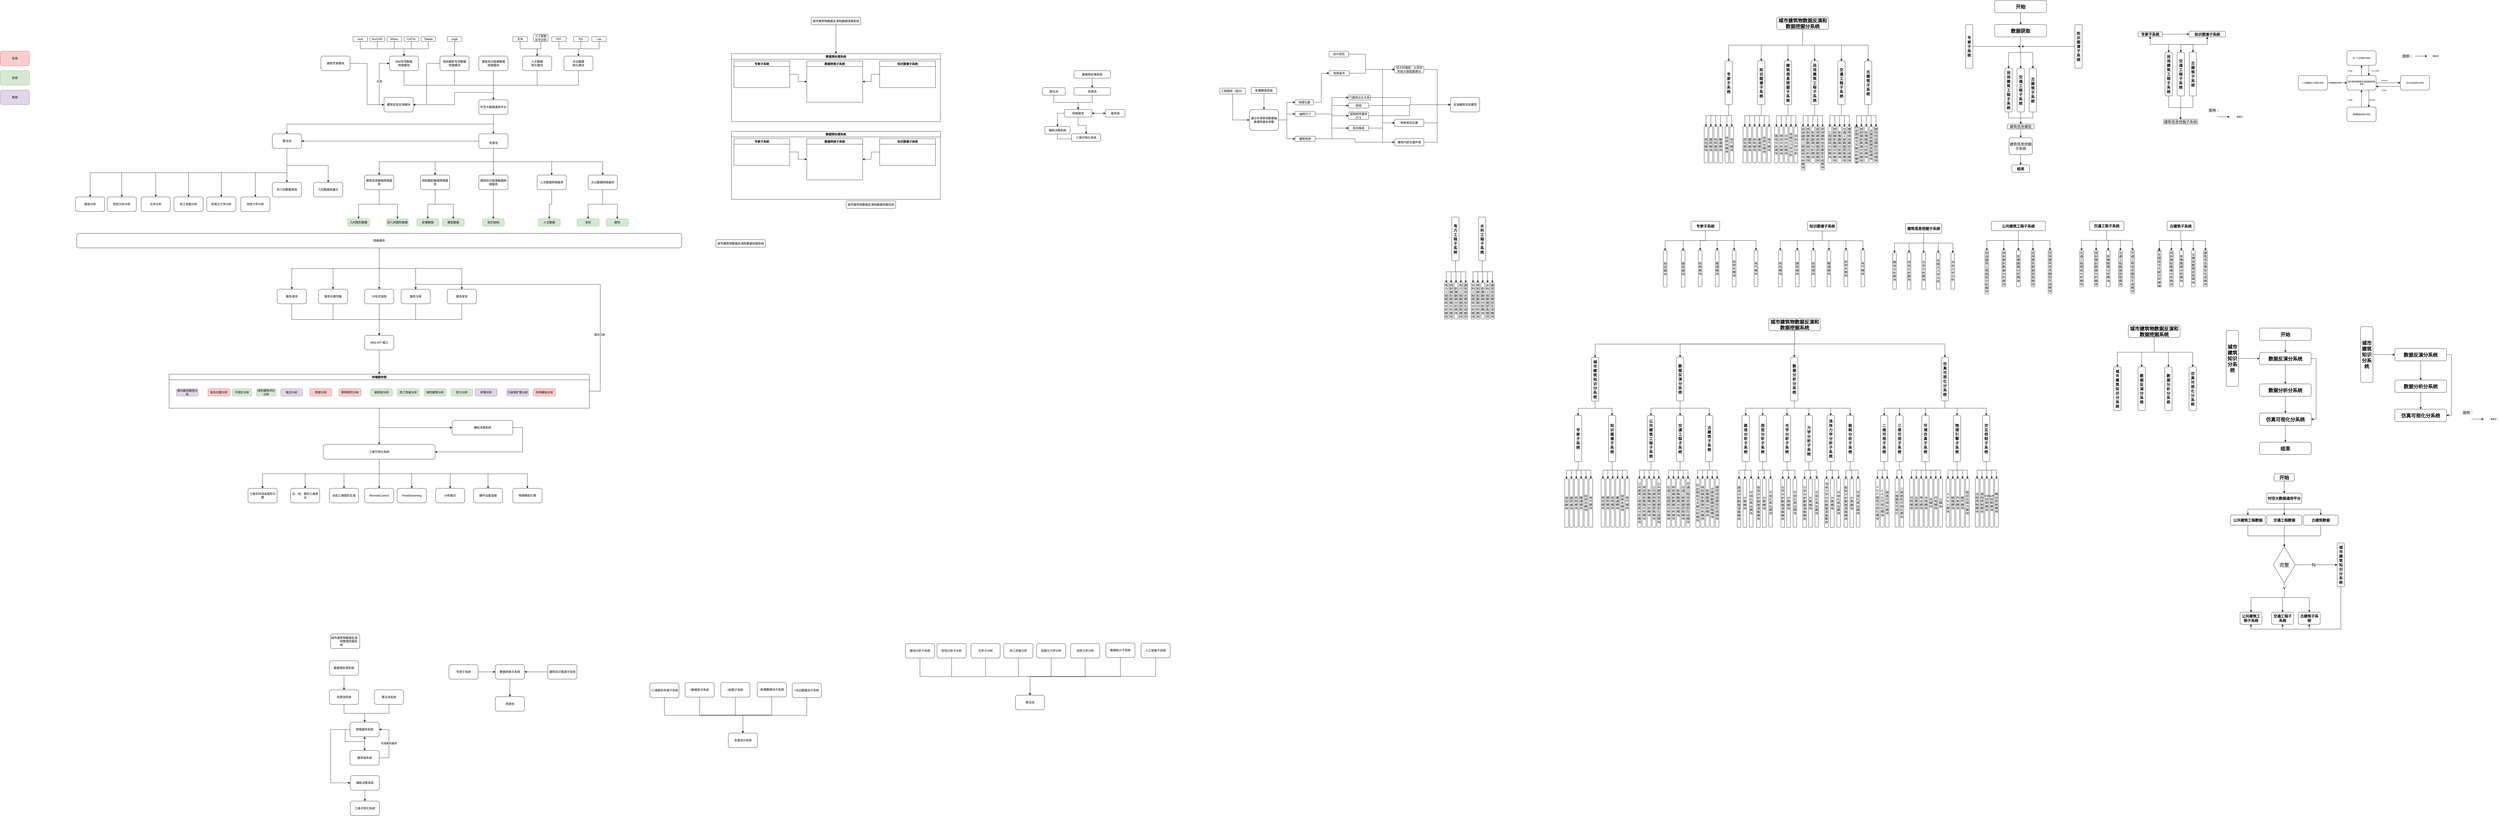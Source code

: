 <mxfile version="14.9.5" type="github">
  <diagram id="X45F6iHZQrVJbvX49tsV" name="Page-1">
    <mxGraphModel dx="2581" dy="948" grid="1" gridSize="10" guides="0" tooltips="1" connect="1" arrows="1" fold="1" page="0" pageScale="1" pageWidth="827" pageHeight="1169" math="0" shadow="0">
      <root>
        <mxCell id="0" />
        <mxCell id="1" parent="0" />
        <mxCell id="4ePM_mrX_eO2cXphhPyk-14" style="edgeStyle=orthogonalEdgeStyle;rounded=0;orthogonalLoop=1;jettySize=auto;html=1;entryX=0.5;entryY=0;entryDx=0;entryDy=0;" parent="1" source="4ePM_mrX_eO2cXphhPyk-1" target="4ePM_mrX_eO2cXphhPyk-13" edge="1">
          <mxGeometry relative="1" as="geometry">
            <mxPoint x="450" y="410" as="targetPoint" />
          </mxGeometry>
        </mxCell>
        <mxCell id="-WSbbYuiBx0uszV9ExOx-3" style="edgeStyle=orthogonalEdgeStyle;rounded=0;orthogonalLoop=1;jettySize=auto;html=1;exitX=0.5;exitY=1;exitDx=0;exitDy=0;" parent="1" source="4ePM_mrX_eO2cXphhPyk-1" target="-WSbbYuiBx0uszV9ExOx-1" edge="1">
          <mxGeometry relative="1" as="geometry" />
        </mxCell>
        <mxCell id="4ePM_mrX_eO2cXphhPyk-1" value="时空大数据通用平台" style="rounded=1;whiteSpace=wrap;html=1;" parent="1" vertex="1">
          <mxGeometry x="390" y="300" width="120" height="60" as="geometry" />
        </mxCell>
        <mxCell id="4ePM_mrX_eO2cXphhPyk-6" style="edgeStyle=orthogonalEdgeStyle;rounded=0;orthogonalLoop=1;jettySize=auto;html=1;exitX=0.5;exitY=1;exitDx=0;exitDy=0;" parent="1" source="4ePM_mrX_eO2cXphhPyk-2" target="4ePM_mrX_eO2cXphhPyk-1" edge="1">
          <mxGeometry relative="1" as="geometry" />
        </mxCell>
        <mxCell id="4ePM_mrX_eO2cXphhPyk-2" value="BIM专项数据&lt;br&gt;转换模块" style="rounded=1;whiteSpace=wrap;html=1;" parent="1" vertex="1">
          <mxGeometry x="22" y="120" width="120" height="60" as="geometry" />
        </mxCell>
        <mxCell id="4ePM_mrX_eO2cXphhPyk-7" style="edgeStyle=orthogonalEdgeStyle;rounded=0;orthogonalLoop=1;jettySize=auto;html=1;exitX=0.5;exitY=1;exitDx=0;exitDy=0;" parent="1" source="4ePM_mrX_eO2cXphhPyk-3" target="4ePM_mrX_eO2cXphhPyk-1" edge="1">
          <mxGeometry relative="1" as="geometry" />
        </mxCell>
        <mxCell id="pQje5xh-BZ4L-_6oTXLz-7" style="edgeStyle=orthogonalEdgeStyle;rounded=0;orthogonalLoop=1;jettySize=auto;html=1;entryX=1;entryY=0.5;entryDx=0;entryDy=0;exitX=0;exitY=0.5;exitDx=0;exitDy=0;" parent="1" source="4ePM_mrX_eO2cXphhPyk-3" target="pQje5xh-BZ4L-_6oTXLz-6" edge="1">
          <mxGeometry relative="1" as="geometry" />
        </mxCell>
        <mxCell id="4ePM_mrX_eO2cXphhPyk-3" value="倾斜摄影专项数据&lt;br&gt;转换模块" style="rounded=1;whiteSpace=wrap;html=1;" parent="1" vertex="1">
          <mxGeometry x="230" y="120" width="120" height="60" as="geometry" />
        </mxCell>
        <mxCell id="4ePM_mrX_eO2cXphhPyk-8" style="edgeStyle=orthogonalEdgeStyle;rounded=0;orthogonalLoop=1;jettySize=auto;html=1;entryX=0.5;entryY=0;entryDx=0;entryDy=0;exitX=0.5;exitY=1;exitDx=0;exitDy=0;" parent="1" source="4ePM_mrX_eO2cXphhPyk-4" target="4ePM_mrX_eO2cXphhPyk-1" edge="1">
          <mxGeometry relative="1" as="geometry" />
        </mxCell>
        <mxCell id="pQje5xh-BZ4L-_6oTXLz-9" style="edgeStyle=orthogonalEdgeStyle;rounded=0;orthogonalLoop=1;jettySize=auto;html=1;entryX=1;entryY=0.5;entryDx=0;entryDy=0;" parent="1" source="4ePM_mrX_eO2cXphhPyk-4" target="pQje5xh-BZ4L-_6oTXLz-6" edge="1">
          <mxGeometry relative="1" as="geometry">
            <Array as="points">
              <mxPoint x="450" y="270" />
              <mxPoint x="290" y="270" />
              <mxPoint x="290" y="320" />
            </Array>
          </mxGeometry>
        </mxCell>
        <mxCell id="4ePM_mrX_eO2cXphhPyk-4" value="建筑知识图谱数据&lt;br&gt;转换模块" style="rounded=1;whiteSpace=wrap;html=1;" parent="1" vertex="1">
          <mxGeometry x="390" y="120" width="120" height="60" as="geometry" />
        </mxCell>
        <mxCell id="4ePM_mrX_eO2cXphhPyk-9" style="edgeStyle=orthogonalEdgeStyle;rounded=0;orthogonalLoop=1;jettySize=auto;html=1;exitX=0.5;exitY=1;exitDx=0;exitDy=0;" parent="1" source="4ePM_mrX_eO2cXphhPyk-5" target="4ePM_mrX_eO2cXphhPyk-1" edge="1">
          <mxGeometry relative="1" as="geometry" />
        </mxCell>
        <mxCell id="4ePM_mrX_eO2cXphhPyk-5" value="人文数据&lt;br&gt;转化模块" style="rounded=1;whiteSpace=wrap;html=1;" parent="1" vertex="1">
          <mxGeometry x="570" y="120" width="120" height="60" as="geometry" />
        </mxCell>
        <mxCell id="4ePM_mrX_eO2cXphhPyk-12" style="edgeStyle=orthogonalEdgeStyle;rounded=0;orthogonalLoop=1;jettySize=auto;html=1;entryX=0.5;entryY=0;entryDx=0;entryDy=0;exitX=0.5;exitY=1;exitDx=0;exitDy=0;" parent="1" source="4ePM_mrX_eO2cXphhPyk-11" target="4ePM_mrX_eO2cXphhPyk-1" edge="1">
          <mxGeometry relative="1" as="geometry" />
        </mxCell>
        <mxCell id="4ePM_mrX_eO2cXphhPyk-11" value="点云数据&lt;br&gt;转化模块" style="rounded=1;whiteSpace=wrap;html=1;" parent="1" vertex="1">
          <mxGeometry x="740" y="120" width="120" height="60" as="geometry" />
        </mxCell>
        <mxCell id="4ePM_mrX_eO2cXphhPyk-21" style="edgeStyle=orthogonalEdgeStyle;rounded=0;orthogonalLoop=1;jettySize=auto;html=1;exitX=0.5;exitY=1;exitDx=0;exitDy=0;" parent="1" source="4ePM_mrX_eO2cXphhPyk-13" target="4ePM_mrX_eO2cXphhPyk-15" edge="1">
          <mxGeometry relative="1" as="geometry" />
        </mxCell>
        <mxCell id="4ePM_mrX_eO2cXphhPyk-22" style="edgeStyle=orthogonalEdgeStyle;rounded=0;orthogonalLoop=1;jettySize=auto;html=1;exitX=0.5;exitY=1;exitDx=0;exitDy=0;" parent="1" source="4ePM_mrX_eO2cXphhPyk-13" target="4ePM_mrX_eO2cXphhPyk-16" edge="1">
          <mxGeometry relative="1" as="geometry" />
        </mxCell>
        <mxCell id="4ePM_mrX_eO2cXphhPyk-23" style="edgeStyle=orthogonalEdgeStyle;rounded=0;orthogonalLoop=1;jettySize=auto;html=1;" parent="1" source="4ePM_mrX_eO2cXphhPyk-13" target="4ePM_mrX_eO2cXphhPyk-17" edge="1">
          <mxGeometry relative="1" as="geometry" />
        </mxCell>
        <mxCell id="4ePM_mrX_eO2cXphhPyk-24" style="edgeStyle=orthogonalEdgeStyle;rounded=0;orthogonalLoop=1;jettySize=auto;html=1;exitX=0.5;exitY=1;exitDx=0;exitDy=0;" parent="1" source="4ePM_mrX_eO2cXphhPyk-13" target="4ePM_mrX_eO2cXphhPyk-18" edge="1">
          <mxGeometry relative="1" as="geometry" />
        </mxCell>
        <mxCell id="4ePM_mrX_eO2cXphhPyk-25" style="edgeStyle=orthogonalEdgeStyle;rounded=0;orthogonalLoop=1;jettySize=auto;html=1;exitX=0.5;exitY=1;exitDx=0;exitDy=0;" parent="1" source="4ePM_mrX_eO2cXphhPyk-13" target="4ePM_mrX_eO2cXphhPyk-19" edge="1">
          <mxGeometry relative="1" as="geometry" />
        </mxCell>
        <mxCell id="-WSbbYuiBx0uszV9ExOx-58" style="edgeStyle=orthogonalEdgeStyle;rounded=0;orthogonalLoop=1;jettySize=auto;html=1;entryX=1;entryY=0.5;entryDx=0;entryDy=0;" parent="1" source="4ePM_mrX_eO2cXphhPyk-13" target="-WSbbYuiBx0uszV9ExOx-1" edge="1">
          <mxGeometry relative="1" as="geometry" />
        </mxCell>
        <mxCell id="4ePM_mrX_eO2cXphhPyk-13" value="&lt;br&gt;资源池" style="rounded=1;whiteSpace=wrap;html=1;" parent="1" vertex="1">
          <mxGeometry x="390" y="440" width="120" height="60" as="geometry" />
        </mxCell>
        <mxCell id="-WSbbYuiBx0uszV9ExOx-60" style="edgeStyle=orthogonalEdgeStyle;rounded=0;orthogonalLoop=1;jettySize=auto;html=1;exitX=0.5;exitY=1;exitDx=0;exitDy=0;" parent="1" source="4ePM_mrX_eO2cXphhPyk-15" target="-WSbbYuiBx0uszV9ExOx-59" edge="1">
          <mxGeometry relative="1" as="geometry" />
        </mxCell>
        <mxCell id="-WSbbYuiBx0uszV9ExOx-62" style="edgeStyle=orthogonalEdgeStyle;rounded=0;orthogonalLoop=1;jettySize=auto;html=1;" parent="1" source="4ePM_mrX_eO2cXphhPyk-15" target="-WSbbYuiBx0uszV9ExOx-61" edge="1">
          <mxGeometry relative="1" as="geometry" />
        </mxCell>
        <mxCell id="4ePM_mrX_eO2cXphhPyk-15" value="建筑信息数据网络服务" style="rounded=1;whiteSpace=wrap;html=1;" parent="1" vertex="1">
          <mxGeometry x="-80" y="610" width="120" height="60" as="geometry" />
        </mxCell>
        <mxCell id="-WSbbYuiBx0uszV9ExOx-64" style="edgeStyle=orthogonalEdgeStyle;rounded=0;orthogonalLoop=1;jettySize=auto;html=1;" parent="1" source="4ePM_mrX_eO2cXphhPyk-16" target="-WSbbYuiBx0uszV9ExOx-63" edge="1">
          <mxGeometry relative="1" as="geometry" />
        </mxCell>
        <mxCell id="-WSbbYuiBx0uszV9ExOx-66" style="edgeStyle=orthogonalEdgeStyle;rounded=0;orthogonalLoop=1;jettySize=auto;html=1;" parent="1" source="4ePM_mrX_eO2cXphhPyk-16" target="-WSbbYuiBx0uszV9ExOx-65" edge="1">
          <mxGeometry relative="1" as="geometry" />
        </mxCell>
        <mxCell id="4ePM_mrX_eO2cXphhPyk-16" value="倾斜摄影数据网络服务" style="rounded=1;whiteSpace=wrap;html=1;" parent="1" vertex="1">
          <mxGeometry x="150" y="610" width="120" height="60" as="geometry" />
        </mxCell>
        <mxCell id="-WSbbYuiBx0uszV9ExOx-68" style="edgeStyle=orthogonalEdgeStyle;rounded=0;orthogonalLoop=1;jettySize=auto;html=1;" parent="1" source="4ePM_mrX_eO2cXphhPyk-17" target="-WSbbYuiBx0uszV9ExOx-67" edge="1">
          <mxGeometry relative="1" as="geometry" />
        </mxCell>
        <mxCell id="4ePM_mrX_eO2cXphhPyk-17" value="建筑知识图谱数据网络服务" style="rounded=1;whiteSpace=wrap;html=1;" parent="1" vertex="1">
          <mxGeometry x="390" y="610" width="120" height="60" as="geometry" />
        </mxCell>
        <mxCell id="-WSbbYuiBx0uszV9ExOx-70" style="edgeStyle=orthogonalEdgeStyle;rounded=0;orthogonalLoop=1;jettySize=auto;html=1;" parent="1" source="4ePM_mrX_eO2cXphhPyk-18" target="-WSbbYuiBx0uszV9ExOx-69" edge="1">
          <mxGeometry relative="1" as="geometry" />
        </mxCell>
        <mxCell id="4ePM_mrX_eO2cXphhPyk-18" value="人文数据网络服务" style="rounded=1;whiteSpace=wrap;html=1;" parent="1" vertex="1">
          <mxGeometry x="630" y="610" width="120" height="60" as="geometry" />
        </mxCell>
        <mxCell id="-WSbbYuiBx0uszV9ExOx-73" style="edgeStyle=orthogonalEdgeStyle;rounded=0;orthogonalLoop=1;jettySize=auto;html=1;" parent="1" source="4ePM_mrX_eO2cXphhPyk-19" target="-WSbbYuiBx0uszV9ExOx-72" edge="1">
          <mxGeometry relative="1" as="geometry" />
        </mxCell>
        <mxCell id="-WSbbYuiBx0uszV9ExOx-75" style="edgeStyle=orthogonalEdgeStyle;rounded=0;orthogonalLoop=1;jettySize=auto;html=1;" parent="1" source="4ePM_mrX_eO2cXphhPyk-19" target="-WSbbYuiBx0uszV9ExOx-74" edge="1">
          <mxGeometry relative="1" as="geometry" />
        </mxCell>
        <mxCell id="4ePM_mrX_eO2cXphhPyk-19" value="点云数据网络服务" style="rounded=1;whiteSpace=wrap;html=1;" parent="1" vertex="1">
          <mxGeometry x="840" y="610" width="120" height="60" as="geometry" />
        </mxCell>
        <mxCell id="4ePM_mrX_eO2cXphhPyk-37" style="edgeStyle=orthogonalEdgeStyle;rounded=0;orthogonalLoop=1;jettySize=auto;html=1;exitX=0.5;exitY=1;exitDx=0;exitDy=0;" parent="1" source="4ePM_mrX_eO2cXphhPyk-26" target="4ePM_mrX_eO2cXphhPyk-32" edge="1">
          <mxGeometry relative="1" as="geometry" />
        </mxCell>
        <mxCell id="4ePM_mrX_eO2cXphhPyk-38" style="edgeStyle=orthogonalEdgeStyle;rounded=0;orthogonalLoop=1;jettySize=auto;html=1;exitX=0.5;exitY=1;exitDx=0;exitDy=0;" parent="1" source="4ePM_mrX_eO2cXphhPyk-26" target="4ePM_mrX_eO2cXphhPyk-33" edge="1">
          <mxGeometry relative="1" as="geometry" />
        </mxCell>
        <mxCell id="4ePM_mrX_eO2cXphhPyk-39" style="edgeStyle=orthogonalEdgeStyle;rounded=0;orthogonalLoop=1;jettySize=auto;html=1;" parent="1" source="4ePM_mrX_eO2cXphhPyk-26" target="4ePM_mrX_eO2cXphhPyk-34" edge="1">
          <mxGeometry relative="1" as="geometry" />
        </mxCell>
        <mxCell id="4ePM_mrX_eO2cXphhPyk-40" style="edgeStyle=orthogonalEdgeStyle;rounded=0;orthogonalLoop=1;jettySize=auto;html=1;exitX=0.5;exitY=1;exitDx=0;exitDy=0;" parent="1" source="4ePM_mrX_eO2cXphhPyk-26" target="4ePM_mrX_eO2cXphhPyk-35" edge="1">
          <mxGeometry relative="1" as="geometry" />
        </mxCell>
        <mxCell id="4ePM_mrX_eO2cXphhPyk-41" style="edgeStyle=orthogonalEdgeStyle;rounded=0;orthogonalLoop=1;jettySize=auto;html=1;exitX=0.5;exitY=1;exitDx=0;exitDy=0;" parent="1" source="4ePM_mrX_eO2cXphhPyk-26" target="4ePM_mrX_eO2cXphhPyk-36" edge="1">
          <mxGeometry relative="1" as="geometry" />
        </mxCell>
        <mxCell id="4ePM_mrX_eO2cXphhPyk-26" value="网格服务" style="rounded=1;whiteSpace=wrap;html=1;" parent="1" vertex="1">
          <mxGeometry x="-1265" y="850" width="2490" height="60" as="geometry" />
        </mxCell>
        <mxCell id="4ePM_mrX_eO2cXphhPyk-43" style="edgeStyle=orthogonalEdgeStyle;rounded=0;orthogonalLoop=1;jettySize=auto;html=1;exitX=0.5;exitY=1;exitDx=0;exitDy=0;" parent="1" source="4ePM_mrX_eO2cXphhPyk-32" target="4ePM_mrX_eO2cXphhPyk-42" edge="1">
          <mxGeometry relative="1" as="geometry">
            <mxPoint x="-840" y="1230" as="sourcePoint" />
          </mxGeometry>
        </mxCell>
        <mxCell id="4ePM_mrX_eO2cXphhPyk-32" value="服务请求" style="rounded=1;whiteSpace=wrap;html=1;" parent="1" vertex="1">
          <mxGeometry x="-440" y="1080" width="120" height="60" as="geometry" />
        </mxCell>
        <mxCell id="4ePM_mrX_eO2cXphhPyk-44" style="edgeStyle=orthogonalEdgeStyle;rounded=0;orthogonalLoop=1;jettySize=auto;html=1;exitX=0.5;exitY=1;exitDx=0;exitDy=0;" parent="1" source="4ePM_mrX_eO2cXphhPyk-33" target="4ePM_mrX_eO2cXphhPyk-42" edge="1">
          <mxGeometry relative="1" as="geometry" />
        </mxCell>
        <mxCell id="4ePM_mrX_eO2cXphhPyk-33" value="服务负载均衡" style="rounded=1;whiteSpace=wrap;html=1;" parent="1" vertex="1">
          <mxGeometry x="-270" y="1080" width="120" height="60" as="geometry" />
        </mxCell>
        <mxCell id="4ePM_mrX_eO2cXphhPyk-45" style="edgeStyle=orthogonalEdgeStyle;rounded=0;orthogonalLoop=1;jettySize=auto;html=1;entryX=0.5;entryY=0;entryDx=0;entryDy=0;exitX=0.5;exitY=1;exitDx=0;exitDy=0;" parent="1" source="4ePM_mrX_eO2cXphhPyk-34" target="4ePM_mrX_eO2cXphhPyk-42" edge="1">
          <mxGeometry relative="1" as="geometry" />
        </mxCell>
        <mxCell id="4ePM_mrX_eO2cXphhPyk-34" value="分布式调用" style="rounded=1;whiteSpace=wrap;html=1;" parent="1" vertex="1">
          <mxGeometry x="-80" y="1080" width="120" height="60" as="geometry" />
        </mxCell>
        <mxCell id="-WSbbYuiBx0uszV9ExOx-76" style="edgeStyle=orthogonalEdgeStyle;rounded=0;orthogonalLoop=1;jettySize=auto;html=1;entryX=0.5;entryY=0;entryDx=0;entryDy=0;exitX=0.5;exitY=1;exitDx=0;exitDy=0;" parent="1" source="4ePM_mrX_eO2cXphhPyk-35" target="4ePM_mrX_eO2cXphhPyk-42" edge="1">
          <mxGeometry relative="1" as="geometry" />
        </mxCell>
        <mxCell id="4ePM_mrX_eO2cXphhPyk-35" value="服务注册" style="rounded=1;whiteSpace=wrap;html=1;" parent="1" vertex="1">
          <mxGeometry x="70" y="1080" width="120" height="60" as="geometry" />
        </mxCell>
        <mxCell id="4ePM_mrX_eO2cXphhPyk-47" style="edgeStyle=orthogonalEdgeStyle;rounded=0;orthogonalLoop=1;jettySize=auto;html=1;exitX=0.5;exitY=1;exitDx=0;exitDy=0;" parent="1" source="4ePM_mrX_eO2cXphhPyk-36" target="4ePM_mrX_eO2cXphhPyk-42" edge="1">
          <mxGeometry relative="1" as="geometry" />
        </mxCell>
        <mxCell id="4ePM_mrX_eO2cXphhPyk-36" value="服务发现" style="rounded=1;whiteSpace=wrap;html=1;" parent="1" vertex="1">
          <mxGeometry x="260" y="1080" width="120" height="60" as="geometry" />
        </mxCell>
        <mxCell id="-WSbbYuiBx0uszV9ExOx-93" style="edgeStyle=orthogonalEdgeStyle;rounded=0;orthogonalLoop=1;jettySize=auto;html=1;" parent="1" source="4ePM_mrX_eO2cXphhPyk-42" target="-WSbbYuiBx0uszV9ExOx-92" edge="1">
          <mxGeometry relative="1" as="geometry" />
        </mxCell>
        <mxCell id="4ePM_mrX_eO2cXphhPyk-42" value="Web API 接口" style="rounded=1;whiteSpace=wrap;html=1;" parent="1" vertex="1">
          <mxGeometry x="-80" y="1270" width="120" height="60" as="geometry" />
        </mxCell>
        <mxCell id="-WSbbYuiBx0uszV9ExOx-5" style="edgeStyle=orthogonalEdgeStyle;rounded=0;orthogonalLoop=1;jettySize=auto;html=1;exitX=0.5;exitY=1;exitDx=0;exitDy=0;" parent="1" source="-WSbbYuiBx0uszV9ExOx-1" target="-WSbbYuiBx0uszV9ExOx-4" edge="1">
          <mxGeometry relative="1" as="geometry" />
        </mxCell>
        <mxCell id="-WSbbYuiBx0uszV9ExOx-7" style="edgeStyle=orthogonalEdgeStyle;rounded=0;orthogonalLoop=1;jettySize=auto;html=1;" parent="1" source="-WSbbYuiBx0uszV9ExOx-1" target="-WSbbYuiBx0uszV9ExOx-6" edge="1">
          <mxGeometry relative="1" as="geometry" />
        </mxCell>
        <mxCell id="-WSbbYuiBx0uszV9ExOx-9" style="edgeStyle=orthogonalEdgeStyle;rounded=0;orthogonalLoop=1;jettySize=auto;html=1;exitX=0.5;exitY=1;exitDx=0;exitDy=0;" parent="1" source="-WSbbYuiBx0uszV9ExOx-1" target="-WSbbYuiBx0uszV9ExOx-8" edge="1">
          <mxGeometry relative="1" as="geometry" />
        </mxCell>
        <mxCell id="-WSbbYuiBx0uszV9ExOx-11" style="edgeStyle=orthogonalEdgeStyle;rounded=0;orthogonalLoop=1;jettySize=auto;html=1;exitX=0.5;exitY=1;exitDx=0;exitDy=0;" parent="1" source="-WSbbYuiBx0uszV9ExOx-1" target="-WSbbYuiBx0uszV9ExOx-10" edge="1">
          <mxGeometry relative="1" as="geometry" />
        </mxCell>
        <mxCell id="-WSbbYuiBx0uszV9ExOx-13" style="edgeStyle=orthogonalEdgeStyle;rounded=0;orthogonalLoop=1;jettySize=auto;html=1;exitX=0.5;exitY=1;exitDx=0;exitDy=0;" parent="1" source="-WSbbYuiBx0uszV9ExOx-1" target="-WSbbYuiBx0uszV9ExOx-12" edge="1">
          <mxGeometry relative="1" as="geometry" />
        </mxCell>
        <mxCell id="-WSbbYuiBx0uszV9ExOx-15" style="edgeStyle=orthogonalEdgeStyle;rounded=0;orthogonalLoop=1;jettySize=auto;html=1;entryX=0.5;entryY=0;entryDx=0;entryDy=0;exitX=0.5;exitY=1;exitDx=0;exitDy=0;" parent="1" source="-WSbbYuiBx0uszV9ExOx-1" target="-WSbbYuiBx0uszV9ExOx-14" edge="1">
          <mxGeometry relative="1" as="geometry" />
        </mxCell>
        <mxCell id="-WSbbYuiBx0uszV9ExOx-17" style="edgeStyle=orthogonalEdgeStyle;rounded=0;orthogonalLoop=1;jettySize=auto;html=1;exitX=0.5;exitY=1;exitDx=0;exitDy=0;" parent="1" source="-WSbbYuiBx0uszV9ExOx-1" target="-WSbbYuiBx0uszV9ExOx-16" edge="1">
          <mxGeometry relative="1" as="geometry" />
        </mxCell>
        <mxCell id="-WSbbYuiBx0uszV9ExOx-53" style="edgeStyle=orthogonalEdgeStyle;rounded=0;orthogonalLoop=1;jettySize=auto;html=1;exitX=0.5;exitY=1;exitDx=0;exitDy=0;" parent="1" source="-WSbbYuiBx0uszV9ExOx-1" target="-WSbbYuiBx0uszV9ExOx-52" edge="1">
          <mxGeometry relative="1" as="geometry" />
        </mxCell>
        <mxCell id="-WSbbYuiBx0uszV9ExOx-1" value="算法池" style="rounded=1;whiteSpace=wrap;html=1;" parent="1" vertex="1">
          <mxGeometry x="-460" y="440" width="120" height="60" as="geometry" />
        </mxCell>
        <mxCell id="-WSbbYuiBx0uszV9ExOx-4" value="几何数据轻量化" style="rounded=1;whiteSpace=wrap;html=1;" parent="1" vertex="1">
          <mxGeometry x="-290" y="640" width="120" height="60" as="geometry" />
        </mxCell>
        <mxCell id="-WSbbYuiBx0uszV9ExOx-6" value="非几何数据筛选" style="rounded=1;whiteSpace=wrap;html=1;" parent="1" vertex="1">
          <mxGeometry x="-460" y="640" width="120" height="60" as="geometry" />
        </mxCell>
        <mxCell id="-WSbbYuiBx0uszV9ExOx-8" value="流体力学分析" style="rounded=1;whiteSpace=wrap;html=1;" parent="1" vertex="1">
          <mxGeometry x="-590" y="700" width="120" height="60" as="geometry" />
        </mxCell>
        <mxCell id="-WSbbYuiBx0uszV9ExOx-10" value="有限元力学分析" style="rounded=1;whiteSpace=wrap;html=1;" parent="1" vertex="1">
          <mxGeometry x="-730" y="700" width="120" height="60" as="geometry" />
        </mxCell>
        <mxCell id="-WSbbYuiBx0uszV9ExOx-12" value="热工性能分析" style="rounded=1;whiteSpace=wrap;html=1;" parent="1" vertex="1">
          <mxGeometry x="-865" y="700" width="120" height="60" as="geometry" />
        </mxCell>
        <mxCell id="-WSbbYuiBx0uszV9ExOx-14" value="光学分析" style="rounded=1;whiteSpace=wrap;html=1;" parent="1" vertex="1">
          <mxGeometry x="-1000" y="700" width="120" height="60" as="geometry" />
        </mxCell>
        <mxCell id="-WSbbYuiBx0uszV9ExOx-16" value="视觉分析分析" style="rounded=1;whiteSpace=wrap;html=1;" parent="1" vertex="1">
          <mxGeometry x="-1140" y="700" width="120" height="60" as="geometry" />
        </mxCell>
        <mxCell id="-WSbbYuiBx0uszV9ExOx-22" value="军用" style="rounded=1;whiteSpace=wrap;html=1;fillColor=#f8cecc;strokeColor=#b85450;" parent="1" vertex="1">
          <mxGeometry x="-1580" y="100" width="120" height="60" as="geometry" />
        </mxCell>
        <mxCell id="-WSbbYuiBx0uszV9ExOx-23" value="民用" style="rounded=1;whiteSpace=wrap;html=1;fillColor=#d5e8d4;strokeColor=#82b366;" parent="1" vertex="1">
          <mxGeometry x="-1580" y="180" width="120" height="60" as="geometry" />
        </mxCell>
        <mxCell id="-WSbbYuiBx0uszV9ExOx-24" value="两用" style="rounded=1;whiteSpace=wrap;html=1;fillColor=#e1d5e7;strokeColor=#9673a6;" parent="1" vertex="1">
          <mxGeometry x="-1580" y="260" width="120" height="60" as="geometry" />
        </mxCell>
        <mxCell id="-WSbbYuiBx0uszV9ExOx-52" value="路径分析" style="rounded=1;whiteSpace=wrap;html=1;" parent="1" vertex="1">
          <mxGeometry x="-1270" y="700" width="120" height="60" as="geometry" />
        </mxCell>
        <mxCell id="-WSbbYuiBx0uszV9ExOx-59" value="几何图形数据" style="rounded=1;whiteSpace=wrap;html=1;fillColor=#d5e8d4;strokeColor=#82b366;" parent="1" vertex="1">
          <mxGeometry x="-150" y="790" width="90" height="30" as="geometry" />
        </mxCell>
        <mxCell id="-WSbbYuiBx0uszV9ExOx-61" value="非几何图形数据" style="rounded=1;whiteSpace=wrap;html=1;fillColor=#d5e8d4;strokeColor=#82b366;" parent="1" vertex="1">
          <mxGeometry x="10" y="790" width="90" height="30" as="geometry" />
        </mxCell>
        <mxCell id="-WSbbYuiBx0uszV9ExOx-63" value="影像数据" style="rounded=1;whiteSpace=wrap;html=1;fillColor=#d5e8d4;strokeColor=#82b366;" parent="1" vertex="1">
          <mxGeometry x="135" y="790" width="90" height="30" as="geometry" />
        </mxCell>
        <mxCell id="-WSbbYuiBx0uszV9ExOx-65" value="模型数据" style="rounded=1;whiteSpace=wrap;html=1;fillColor=#d5e8d4;strokeColor=#82b366;" parent="1" vertex="1">
          <mxGeometry x="240" y="790" width="90" height="30" as="geometry" />
        </mxCell>
        <mxCell id="-WSbbYuiBx0uszV9ExOx-67" value="知识结构" style="rounded=1;whiteSpace=wrap;html=1;fillColor=#d5e8d4;strokeColor=#82b366;" parent="1" vertex="1">
          <mxGeometry x="405" y="790" width="90" height="30" as="geometry" />
        </mxCell>
        <mxCell id="-WSbbYuiBx0uszV9ExOx-69" value="人文数据" style="rounded=1;whiteSpace=wrap;html=1;fillColor=#d5e8d4;strokeColor=#82b366;" parent="1" vertex="1">
          <mxGeometry x="635" y="790" width="90" height="30" as="geometry" />
        </mxCell>
        <mxCell id="-WSbbYuiBx0uszV9ExOx-71" value="人文数据" style="rounded=1;whiteSpace=wrap;html=1;fillColor=#d5e8d4;strokeColor=#82b366;" parent="1" vertex="1">
          <mxGeometry x="635" y="790" width="90" height="30" as="geometry" />
        </mxCell>
        <mxCell id="-WSbbYuiBx0uszV9ExOx-72" value="坐标" style="rounded=1;whiteSpace=wrap;html=1;fillColor=#d5e8d4;strokeColor=#82b366;" parent="1" vertex="1">
          <mxGeometry x="795" y="790" width="90" height="30" as="geometry" />
        </mxCell>
        <mxCell id="-WSbbYuiBx0uszV9ExOx-74" value="颜色" style="rounded=1;whiteSpace=wrap;html=1;fillColor=#d5e8d4;strokeColor=#82b366;" parent="1" vertex="1">
          <mxGeometry x="915" y="790" width="90" height="30" as="geometry" />
        </mxCell>
        <mxCell id="-WSbbYuiBx0uszV9ExOx-95" style="edgeStyle=orthogonalEdgeStyle;rounded=0;orthogonalLoop=1;jettySize=auto;html=1;" parent="1" source="-WSbbYuiBx0uszV9ExOx-92" target="-WSbbYuiBx0uszV9ExOx-94" edge="1">
          <mxGeometry relative="1" as="geometry" />
        </mxCell>
        <mxCell id="pQje5xh-BZ4L-_6oTXLz-1" style="edgeStyle=orthogonalEdgeStyle;rounded=0;orthogonalLoop=1;jettySize=auto;html=1;entryX=0.5;entryY=0;entryDx=0;entryDy=0;" parent="1" source="-WSbbYuiBx0uszV9ExOx-92" target="4ePM_mrX_eO2cXphhPyk-35" edge="1">
          <mxGeometry relative="1" as="geometry">
            <Array as="points">
              <mxPoint x="890" y="1500" />
              <mxPoint x="890" y="1060" />
              <mxPoint x="130" y="1060" />
            </Array>
          </mxGeometry>
        </mxCell>
        <mxCell id="pQje5xh-BZ4L-_6oTXLz-2" value="服务注册" style="edgeLabel;html=1;align=center;verticalAlign=middle;resizable=0;points=[];" parent="pQje5xh-BZ4L-_6oTXLz-1" vertex="1" connectable="0">
          <mxGeometry x="-0.56" y="3" relative="1" as="geometry">
            <mxPoint as="offset" />
          </mxGeometry>
        </mxCell>
        <mxCell id="pQje5xh-BZ4L-_6oTXLz-4" style="edgeStyle=orthogonalEdgeStyle;rounded=0;orthogonalLoop=1;jettySize=auto;html=1;entryX=0;entryY=0.5;entryDx=0;entryDy=0;" parent="1" source="-WSbbYuiBx0uszV9ExOx-92" target="pQje5xh-BZ4L-_6oTXLz-3" edge="1">
          <mxGeometry relative="1" as="geometry" />
        </mxCell>
        <mxCell id="-WSbbYuiBx0uszV9ExOx-92" value="终端服务链" style="swimlane;" parent="1" vertex="1">
          <mxGeometry x="-885" y="1430" width="1730" height="140" as="geometry" />
        </mxCell>
        <mxCell id="-WSbbYuiBx0uszV9ExOx-78" value="狙击位置分析" style="rounded=1;whiteSpace=wrap;html=1;fillColor=#f8cecc;strokeColor=#b85450;" parent="-WSbbYuiBx0uszV9ExOx-92" vertex="1">
          <mxGeometry x="160" y="60" width="90" height="30" as="geometry" />
        </mxCell>
        <mxCell id="-WSbbYuiBx0uszV9ExOx-79" value="可视区分析" style="rounded=1;whiteSpace=wrap;html=1;fillColor=#d5e8d4;strokeColor=#82b366;" parent="-WSbbYuiBx0uszV9ExOx-92" vertex="1">
          <mxGeometry x="260" y="60" width="80" height="30" as="geometry" />
        </mxCell>
        <mxCell id="-WSbbYuiBx0uszV9ExOx-80" value="绿色建筑评价分析" style="rounded=1;whiteSpace=wrap;html=1;fillColor=#d5e8d4;strokeColor=#82b366;" parent="-WSbbYuiBx0uszV9ExOx-92" vertex="1">
          <mxGeometry x="360" y="60" width="80" height="30" as="geometry" />
        </mxCell>
        <mxCell id="-WSbbYuiBx0uszV9ExOx-81" value="眩光分析" style="rounded=1;whiteSpace=wrap;html=1;fillColor=#e1d5e7;strokeColor=#9673a6;" parent="-WSbbYuiBx0uszV9ExOx-92" vertex="1">
          <mxGeometry x="460" y="60" width="90" height="30" as="geometry" />
        </mxCell>
        <mxCell id="-WSbbYuiBx0uszV9ExOx-82" value="照度分析" style="rounded=1;whiteSpace=wrap;html=1;fillColor=#f8cecc;strokeColor=#b85450;" parent="-WSbbYuiBx0uszV9ExOx-92" vertex="1">
          <mxGeometry x="580" y="60" width="90" height="30" as="geometry" />
        </mxCell>
        <mxCell id="-WSbbYuiBx0uszV9ExOx-83" value="照明规范分析" style="rounded=1;whiteSpace=wrap;html=1;fillColor=#f8cecc;strokeColor=#b85450;" parent="-WSbbYuiBx0uszV9ExOx-92" vertex="1">
          <mxGeometry x="700" y="60" width="90" height="30" as="geometry" />
        </mxCell>
        <mxCell id="-WSbbYuiBx0uszV9ExOx-84" value="碳排放分析" style="rounded=1;whiteSpace=wrap;html=1;fillColor=#d5e8d4;strokeColor=#82b366;" parent="-WSbbYuiBx0uszV9ExOx-92" vertex="1">
          <mxGeometry x="830" y="60" width="90" height="30" as="geometry" />
        </mxCell>
        <mxCell id="-WSbbYuiBx0uszV9ExOx-85" value="热工性能分析" style="rounded=1;whiteSpace=wrap;html=1;fillColor=#d5e8d4;strokeColor=#82b366;" parent="-WSbbYuiBx0uszV9ExOx-92" vertex="1">
          <mxGeometry x="940" y="60" width="90" height="30" as="geometry" />
        </mxCell>
        <mxCell id="-WSbbYuiBx0uszV9ExOx-86" value="绿色建筑分析" style="rounded=1;whiteSpace=wrap;html=1;fillColor=#d5e8d4;strokeColor=#82b366;" parent="-WSbbYuiBx0uszV9ExOx-92" vertex="1">
          <mxGeometry x="1050" y="60" width="90" height="30" as="geometry" />
        </mxCell>
        <mxCell id="-WSbbYuiBx0uszV9ExOx-87" value="受力分析" style="rounded=1;whiteSpace=wrap;html=1;fillColor=#d5e8d4;strokeColor=#82b366;" parent="-WSbbYuiBx0uszV9ExOx-92" vertex="1">
          <mxGeometry x="1160" y="60" width="90" height="30" as="geometry" />
        </mxCell>
        <mxCell id="-WSbbYuiBx0uszV9ExOx-88" value="坍塌分析" style="rounded=1;whiteSpace=wrap;html=1;fillColor=#e1d5e7;strokeColor=#9673a6;" parent="-WSbbYuiBx0uszV9ExOx-92" vertex="1">
          <mxGeometry x="1260" y="60" width="90" height="30" as="geometry" />
        </mxCell>
        <mxCell id="-WSbbYuiBx0uszV9ExOx-89" value="污染物扩散分析" style="rounded=1;whiteSpace=wrap;html=1;fillColor=#e1d5e7;strokeColor=#9673a6;" parent="-WSbbYuiBx0uszV9ExOx-92" vertex="1">
          <mxGeometry x="1390" y="60" width="90" height="30" as="geometry" />
        </mxCell>
        <mxCell id="-WSbbYuiBx0uszV9ExOx-90" value="风场模拟分析" style="rounded=1;whiteSpace=wrap;html=1;fillColor=#f8cecc;strokeColor=#b85450;" parent="-WSbbYuiBx0uszV9ExOx-92" vertex="1">
          <mxGeometry x="1500" y="60" width="90" height="30" as="geometry" />
        </mxCell>
        <mxCell id="-WSbbYuiBx0uszV9ExOx-91" value="室内最优路径分析" style="rounded=1;whiteSpace=wrap;html=1;fillColor=#e1d5e7;strokeColor=#9673a6;" parent="-WSbbYuiBx0uszV9ExOx-92" vertex="1">
          <mxGeometry x="30" y="60" width="90" height="30" as="geometry" />
        </mxCell>
        <mxCell id="-WSbbYuiBx0uszV9ExOx-98" style="edgeStyle=orthogonalEdgeStyle;rounded=0;orthogonalLoop=1;jettySize=auto;html=1;entryX=0.5;entryY=0;entryDx=0;entryDy=0;exitX=0.5;exitY=1;exitDx=0;exitDy=0;" parent="1" source="-WSbbYuiBx0uszV9ExOx-94" target="-WSbbYuiBx0uszV9ExOx-97" edge="1">
          <mxGeometry relative="1" as="geometry" />
        </mxCell>
        <mxCell id="-WSbbYuiBx0uszV9ExOx-100" style="edgeStyle=orthogonalEdgeStyle;rounded=0;orthogonalLoop=1;jettySize=auto;html=1;exitX=0.5;exitY=1;exitDx=0;exitDy=0;" parent="1" source="-WSbbYuiBx0uszV9ExOx-94" target="-WSbbYuiBx0uszV9ExOx-99" edge="1">
          <mxGeometry relative="1" as="geometry" />
        </mxCell>
        <mxCell id="-WSbbYuiBx0uszV9ExOx-103" style="edgeStyle=orthogonalEdgeStyle;rounded=0;orthogonalLoop=1;jettySize=auto;html=1;" parent="1" source="-WSbbYuiBx0uszV9ExOx-94" target="-WSbbYuiBx0uszV9ExOx-102" edge="1">
          <mxGeometry relative="1" as="geometry" />
        </mxCell>
        <mxCell id="-WSbbYuiBx0uszV9ExOx-129" style="edgeStyle=orthogonalEdgeStyle;rounded=0;orthogonalLoop=1;jettySize=auto;html=1;exitX=0.5;exitY=1;exitDx=0;exitDy=0;" parent="1" source="-WSbbYuiBx0uszV9ExOx-94" target="-WSbbYuiBx0uszV9ExOx-127" edge="1">
          <mxGeometry relative="1" as="geometry" />
        </mxCell>
        <mxCell id="-WSbbYuiBx0uszV9ExOx-130" style="edgeStyle=orthogonalEdgeStyle;rounded=0;orthogonalLoop=1;jettySize=auto;html=1;exitX=0.5;exitY=1;exitDx=0;exitDy=0;" parent="1" source="-WSbbYuiBx0uszV9ExOx-94" target="-WSbbYuiBx0uszV9ExOx-128" edge="1">
          <mxGeometry relative="1" as="geometry" />
        </mxCell>
        <mxCell id="-WSbbYuiBx0uszV9ExOx-132" style="edgeStyle=orthogonalEdgeStyle;rounded=0;orthogonalLoop=1;jettySize=auto;html=1;exitX=0.5;exitY=1;exitDx=0;exitDy=0;" parent="1" source="-WSbbYuiBx0uszV9ExOx-94" target="-WSbbYuiBx0uszV9ExOx-131" edge="1">
          <mxGeometry relative="1" as="geometry" />
        </mxCell>
        <mxCell id="-WSbbYuiBx0uszV9ExOx-134" style="edgeStyle=orthogonalEdgeStyle;rounded=0;orthogonalLoop=1;jettySize=auto;html=1;exitX=0.5;exitY=1;exitDx=0;exitDy=0;" parent="1" source="-WSbbYuiBx0uszV9ExOx-94" target="-WSbbYuiBx0uszV9ExOx-133" edge="1">
          <mxGeometry relative="1" as="geometry" />
        </mxCell>
        <mxCell id="-WSbbYuiBx0uszV9ExOx-136" style="edgeStyle=orthogonalEdgeStyle;rounded=0;orthogonalLoop=1;jettySize=auto;html=1;entryX=0.5;entryY=0;entryDx=0;entryDy=0;exitX=0.5;exitY=1;exitDx=0;exitDy=0;" parent="1" source="-WSbbYuiBx0uszV9ExOx-94" target="-WSbbYuiBx0uszV9ExOx-135" edge="1">
          <mxGeometry relative="1" as="geometry" />
        </mxCell>
        <mxCell id="-WSbbYuiBx0uszV9ExOx-94" value="三维可视化系统" style="rounded=1;whiteSpace=wrap;html=1;" parent="1" vertex="1">
          <mxGeometry x="-250" y="1720" width="460" height="60" as="geometry" />
        </mxCell>
        <mxCell id="-WSbbYuiBx0uszV9ExOx-97" value="三维实时渲染图形引擎" style="rounded=1;whiteSpace=wrap;html=1;" parent="1" vertex="1">
          <mxGeometry x="-560" y="1900" width="120" height="60" as="geometry" />
        </mxCell>
        <mxCell id="-WSbbYuiBx0uszV9ExOx-99" value="点、线、面的三维表达" style="rounded=1;whiteSpace=wrap;html=1;" parent="1" vertex="1">
          <mxGeometry x="-385" y="1900" width="120" height="60" as="geometry" />
        </mxCell>
        <mxCell id="-WSbbYuiBx0uszV9ExOx-102" value="动态三维图形生成" style="rounded=1;whiteSpace=wrap;html=1;" parent="1" vertex="1">
          <mxGeometry x="-225" y="1900" width="120" height="60" as="geometry" />
        </mxCell>
        <mxCell id="-WSbbYuiBx0uszV9ExOx-109" style="edgeStyle=orthogonalEdgeStyle;rounded=0;orthogonalLoop=1;jettySize=auto;html=1;exitX=0.5;exitY=1;exitDx=0;exitDy=0;" parent="1" source="-WSbbYuiBx0uszV9ExOx-104" target="4ePM_mrX_eO2cXphhPyk-2" edge="1">
          <mxGeometry relative="1" as="geometry" />
        </mxCell>
        <mxCell id="-WSbbYuiBx0uszV9ExOx-104" value="revit" style="rounded=1;whiteSpace=wrap;html=1;" parent="1" vertex="1">
          <mxGeometry x="-128" y="40" width="60" height="20" as="geometry" />
        </mxCell>
        <mxCell id="-WSbbYuiBx0uszV9ExOx-110" style="edgeStyle=orthogonalEdgeStyle;rounded=0;orthogonalLoop=1;jettySize=auto;html=1;exitX=0.5;exitY=1;exitDx=0;exitDy=0;" parent="1" source="-WSbbYuiBx0uszV9ExOx-105" target="4ePM_mrX_eO2cXphhPyk-2" edge="1">
          <mxGeometry relative="1" as="geometry" />
        </mxCell>
        <mxCell id="-WSbbYuiBx0uszV9ExOx-105" value="ArcCAD" style="rounded=1;whiteSpace=wrap;html=1;" parent="1" vertex="1">
          <mxGeometry x="-58" y="40" width="60" height="20" as="geometry" />
        </mxCell>
        <mxCell id="-WSbbYuiBx0uszV9ExOx-111" style="edgeStyle=orthogonalEdgeStyle;rounded=0;orthogonalLoop=1;jettySize=auto;html=1;" parent="1" source="-WSbbYuiBx0uszV9ExOx-106" target="4ePM_mrX_eO2cXphhPyk-2" edge="1">
          <mxGeometry relative="1" as="geometry" />
        </mxCell>
        <mxCell id="-WSbbYuiBx0uszV9ExOx-106" value="Rhino" style="rounded=1;whiteSpace=wrap;html=1;" parent="1" vertex="1">
          <mxGeometry x="12" y="40" width="60" height="20" as="geometry" />
        </mxCell>
        <mxCell id="-WSbbYuiBx0uszV9ExOx-112" style="edgeStyle=orthogonalEdgeStyle;rounded=0;orthogonalLoop=1;jettySize=auto;html=1;" parent="1" source="-WSbbYuiBx0uszV9ExOx-107" target="4ePM_mrX_eO2cXphhPyk-2" edge="1">
          <mxGeometry relative="1" as="geometry" />
        </mxCell>
        <mxCell id="-WSbbYuiBx0uszV9ExOx-107" value="CATIA" style="rounded=1;whiteSpace=wrap;html=1;" parent="1" vertex="1">
          <mxGeometry x="82" y="40" width="60" height="20" as="geometry" />
        </mxCell>
        <mxCell id="-WSbbYuiBx0uszV9ExOx-113" style="edgeStyle=orthogonalEdgeStyle;rounded=0;orthogonalLoop=1;jettySize=auto;html=1;entryX=0.5;entryY=0;entryDx=0;entryDy=0;exitX=0.5;exitY=1;exitDx=0;exitDy=0;" parent="1" source="-WSbbYuiBx0uszV9ExOx-108" target="4ePM_mrX_eO2cXphhPyk-2" edge="1">
          <mxGeometry relative="1" as="geometry" />
        </mxCell>
        <mxCell id="-WSbbYuiBx0uszV9ExOx-108" value="Takala" style="rounded=1;whiteSpace=wrap;html=1;" parent="1" vertex="1">
          <mxGeometry x="152" y="40" width="60" height="20" as="geometry" />
        </mxCell>
        <mxCell id="-WSbbYuiBx0uszV9ExOx-115" style="edgeStyle=orthogonalEdgeStyle;rounded=0;orthogonalLoop=1;jettySize=auto;html=1;" parent="1" source="-WSbbYuiBx0uszV9ExOx-114" target="4ePM_mrX_eO2cXphhPyk-3" edge="1">
          <mxGeometry relative="1" as="geometry" />
        </mxCell>
        <mxCell id="-WSbbYuiBx0uszV9ExOx-114" value="osgb" style="rounded=1;whiteSpace=wrap;html=1;" parent="1" vertex="1">
          <mxGeometry x="260" y="40" width="60" height="20" as="geometry" />
        </mxCell>
        <mxCell id="-WSbbYuiBx0uszV9ExOx-117" style="edgeStyle=orthogonalEdgeStyle;rounded=0;orthogonalLoop=1;jettySize=auto;html=1;" parent="1" source="-WSbbYuiBx0uszV9ExOx-116" target="4ePM_mrX_eO2cXphhPyk-5" edge="1">
          <mxGeometry relative="1" as="geometry" />
        </mxCell>
        <mxCell id="-WSbbYuiBx0uszV9ExOx-116" value="文本" style="rounded=1;whiteSpace=wrap;html=1;" parent="1" vertex="1">
          <mxGeometry x="530" y="40" width="60" height="20" as="geometry" />
        </mxCell>
        <mxCell id="-WSbbYuiBx0uszV9ExOx-119" style="edgeStyle=orthogonalEdgeStyle;rounded=0;orthogonalLoop=1;jettySize=auto;html=1;" parent="1" source="-WSbbYuiBx0uszV9ExOx-118" edge="1">
          <mxGeometry relative="1" as="geometry">
            <mxPoint x="630" y="120" as="targetPoint" />
          </mxGeometry>
        </mxCell>
        <mxCell id="-WSbbYuiBx0uszV9ExOx-118" value="人工智能文字识别" style="rounded=1;whiteSpace=wrap;html=1;" parent="1" vertex="1">
          <mxGeometry x="615" y="30" width="60" height="30" as="geometry" />
        </mxCell>
        <mxCell id="-WSbbYuiBx0uszV9ExOx-123" style="edgeStyle=orthogonalEdgeStyle;rounded=0;orthogonalLoop=1;jettySize=auto;html=1;" parent="1" source="-WSbbYuiBx0uszV9ExOx-120" target="4ePM_mrX_eO2cXphhPyk-11" edge="1">
          <mxGeometry relative="1" as="geometry" />
        </mxCell>
        <mxCell id="-WSbbYuiBx0uszV9ExOx-120" value="E57" style="rounded=1;whiteSpace=wrap;html=1;" parent="1" vertex="1">
          <mxGeometry x="690" y="40" width="60" height="20" as="geometry" />
        </mxCell>
        <mxCell id="-WSbbYuiBx0uszV9ExOx-124" style="edgeStyle=orthogonalEdgeStyle;rounded=0;orthogonalLoop=1;jettySize=auto;html=1;entryX=0.5;entryY=0;entryDx=0;entryDy=0;" parent="1" source="-WSbbYuiBx0uszV9ExOx-121" target="4ePM_mrX_eO2cXphhPyk-11" edge="1">
          <mxGeometry relative="1" as="geometry" />
        </mxCell>
        <mxCell id="-WSbbYuiBx0uszV9ExOx-121" value="Ply" style="rounded=1;whiteSpace=wrap;html=1;" parent="1" vertex="1">
          <mxGeometry x="780" y="40" width="60" height="20" as="geometry" />
        </mxCell>
        <mxCell id="-WSbbYuiBx0uszV9ExOx-126" style="edgeStyle=orthogonalEdgeStyle;rounded=0;orthogonalLoop=1;jettySize=auto;html=1;" parent="1" source="-WSbbYuiBx0uszV9ExOx-122" target="4ePM_mrX_eO2cXphhPyk-11" edge="1">
          <mxGeometry relative="1" as="geometry" />
        </mxCell>
        <mxCell id="-WSbbYuiBx0uszV9ExOx-122" value="Las" style="rounded=1;whiteSpace=wrap;html=1;" parent="1" vertex="1">
          <mxGeometry x="855" y="40" width="60" height="20" as="geometry" />
        </mxCell>
        <mxCell id="-WSbbYuiBx0uszV9ExOx-127" value="RemoteControl" style="rounded=1;whiteSpace=wrap;html=1;" parent="1" vertex="1">
          <mxGeometry x="-80" y="1900" width="120" height="60" as="geometry" />
        </mxCell>
        <mxCell id="-WSbbYuiBx0uszV9ExOx-128" value="PixelStreaming" style="rounded=1;whiteSpace=wrap;html=1;" parent="1" vertex="1">
          <mxGeometry x="54" y="1900" width="120" height="60" as="geometry" />
        </mxCell>
        <mxCell id="-WSbbYuiBx0uszV9ExOx-131" value="分析展示" style="rounded=1;whiteSpace=wrap;html=1;" parent="1" vertex="1">
          <mxGeometry x="212" y="1900" width="120" height="60" as="geometry" />
        </mxCell>
        <mxCell id="-WSbbYuiBx0uszV9ExOx-133" value="硬件设备连接" style="rounded=1;whiteSpace=wrap;html=1;" parent="1" vertex="1">
          <mxGeometry x="368" y="1900" width="120" height="60" as="geometry" />
        </mxCell>
        <mxCell id="-WSbbYuiBx0uszV9ExOx-135" value="物理模拟引擎" style="rounded=1;whiteSpace=wrap;html=1;" parent="1" vertex="1">
          <mxGeometry x="530" y="1900" width="120" height="60" as="geometry" />
        </mxCell>
        <mxCell id="V74qx7CCudUs-Qlw_BoU-1" value="&lt;div class=&quot;O0&quot; style=&quot;margin-top: 0pt ; margin-bottom: 0pt ; margin-left: 0.38in ; text-indent: -0.38in&quot;&gt;&lt;span style=&quot;text-indent: -0.38in&quot;&gt;城市建筑物数据反演和数据挖掘系统&lt;/span&gt;&lt;/div&gt;" style="rounded=1;whiteSpace=wrap;html=1;align=left;" parent="1" vertex="1">
          <mxGeometry x="-220" y="2500" width="120" height="60" as="geometry" />
        </mxCell>
        <mxCell id="V74qx7CCudUs-Qlw_BoU-8" style="edgeStyle=orthogonalEdgeStyle;rounded=0;orthogonalLoop=1;jettySize=auto;html=1;" parent="1" source="V74qx7CCudUs-Qlw_BoU-2" target="V74qx7CCudUs-Qlw_BoU-3" edge="1">
          <mxGeometry relative="1" as="geometry" />
        </mxCell>
        <mxCell id="V74qx7CCudUs-Qlw_BoU-2" value="数据预处理系统" style="rounded=1;whiteSpace=wrap;html=1;" parent="1" vertex="1">
          <mxGeometry x="-225" y="2610" width="120" height="60" as="geometry" />
        </mxCell>
        <mxCell id="V74qx7CCudUs-Qlw_BoU-9" style="edgeStyle=orthogonalEdgeStyle;rounded=0;orthogonalLoop=1;jettySize=auto;html=1;" parent="1" source="V74qx7CCudUs-Qlw_BoU-3" target="V74qx7CCudUs-Qlw_BoU-5" edge="1">
          <mxGeometry relative="1" as="geometry" />
        </mxCell>
        <mxCell id="V74qx7CCudUs-Qlw_BoU-3" value="资源池系统" style="rounded=1;whiteSpace=wrap;html=1;" parent="1" vertex="1">
          <mxGeometry x="-225" y="2730" width="120" height="60" as="geometry" />
        </mxCell>
        <mxCell id="V74qx7CCudUs-Qlw_BoU-10" style="edgeStyle=orthogonalEdgeStyle;rounded=0;orthogonalLoop=1;jettySize=auto;html=1;entryX=0.5;entryY=0;entryDx=0;entryDy=0;" parent="1" source="V74qx7CCudUs-Qlw_BoU-4" target="V74qx7CCudUs-Qlw_BoU-5" edge="1">
          <mxGeometry relative="1" as="geometry" />
        </mxCell>
        <mxCell id="V74qx7CCudUs-Qlw_BoU-4" value="算法池系统" style="rounded=1;whiteSpace=wrap;html=1;" parent="1" vertex="1">
          <mxGeometry x="-40" y="2730" width="120" height="60" as="geometry" />
        </mxCell>
        <mxCell id="V74qx7CCudUs-Qlw_BoU-11" style="edgeStyle=orthogonalEdgeStyle;rounded=0;orthogonalLoop=1;jettySize=auto;html=1;" parent="1" source="V74qx7CCudUs-Qlw_BoU-5" target="V74qx7CCudUs-Qlw_BoU-6" edge="1">
          <mxGeometry relative="1" as="geometry" />
        </mxCell>
        <mxCell id="pQje5xh-BZ4L-_6oTXLz-16" style="edgeStyle=orthogonalEdgeStyle;rounded=0;orthogonalLoop=1;jettySize=auto;html=1;entryX=0;entryY=0.5;entryDx=0;entryDy=0;" parent="1" source="V74qx7CCudUs-Qlw_BoU-5" target="pQje5xh-BZ4L-_6oTXLz-14" edge="1">
          <mxGeometry relative="1" as="geometry">
            <Array as="points">
              <mxPoint x="-220" y="2893" />
              <mxPoint x="-220" y="3113" />
            </Array>
          </mxGeometry>
        </mxCell>
        <mxCell id="V74qx7CCudUs-Qlw_BoU-5" value="网格服务系统" style="rounded=1;whiteSpace=wrap;html=1;" parent="1" vertex="1">
          <mxGeometry x="-140" y="2863" width="120" height="60" as="geometry" />
        </mxCell>
        <mxCell id="V74qx7CCudUs-Qlw_BoU-12" style="edgeStyle=orthogonalEdgeStyle;rounded=0;orthogonalLoop=1;jettySize=auto;html=1;entryX=1;entryY=0.5;entryDx=0;entryDy=0;exitX=1;exitY=0.5;exitDx=0;exitDy=0;" parent="1" source="V74qx7CCudUs-Qlw_BoU-6" target="V74qx7CCudUs-Qlw_BoU-5" edge="1">
          <mxGeometry relative="1" as="geometry">
            <Array as="points">
              <mxPoint x="20" y="3010" />
              <mxPoint x="20" y="2893" />
            </Array>
          </mxGeometry>
        </mxCell>
        <mxCell id="V74qx7CCudUs-Qlw_BoU-13" value="形成新的服务" style="edgeLabel;html=1;align=center;verticalAlign=middle;resizable=0;points=[];" parent="V74qx7CCudUs-Qlw_BoU-12" vertex="1" connectable="0">
          <mxGeometry x="0.258" y="-2" relative="1" as="geometry">
            <mxPoint x="-2" y="24" as="offset" />
          </mxGeometry>
        </mxCell>
        <mxCell id="V74qx7CCudUs-Qlw_BoU-6" value="服务链系统" style="rounded=1;whiteSpace=wrap;html=1;" parent="1" vertex="1">
          <mxGeometry x="-140" y="2980" width="120" height="60" as="geometry" />
        </mxCell>
        <mxCell id="V74qx7CCudUs-Qlw_BoU-7" value="三维可视化系统" style="rounded=1;whiteSpace=wrap;html=1;" parent="1" vertex="1">
          <mxGeometry x="-139" y="3188" width="120" height="60" as="geometry" />
        </mxCell>
        <mxCell id="pQje5xh-BZ4L-_6oTXLz-5" style="edgeStyle=orthogonalEdgeStyle;rounded=0;orthogonalLoop=1;jettySize=auto;html=1;entryX=1;entryY=0.5;entryDx=0;entryDy=0;" parent="1" source="pQje5xh-BZ4L-_6oTXLz-3" target="-WSbbYuiBx0uszV9ExOx-94" edge="1">
          <mxGeometry relative="1" as="geometry">
            <Array as="points">
              <mxPoint x="570" y="1650" />
              <mxPoint x="570" y="1750" />
            </Array>
          </mxGeometry>
        </mxCell>
        <mxCell id="pQje5xh-BZ4L-_6oTXLz-3" value="辅助决策系统" style="rounded=1;whiteSpace=wrap;html=1;" parent="1" vertex="1">
          <mxGeometry x="280" y="1620" width="250" height="60" as="geometry" />
        </mxCell>
        <mxCell id="pQje5xh-BZ4L-_6oTXLz-10" style="edgeStyle=orthogonalEdgeStyle;rounded=0;orthogonalLoop=1;jettySize=auto;html=1;entryX=0;entryY=0.5;entryDx=0;entryDy=0;exitX=0;exitY=0.5;exitDx=0;exitDy=0;" parent="1" source="pQje5xh-BZ4L-_6oTXLz-6" target="4ePM_mrX_eO2cXphhPyk-2" edge="1">
          <mxGeometry relative="1" as="geometry" />
        </mxCell>
        <mxCell id="pQje5xh-BZ4L-_6oTXLz-13" value="反演" style="edgeLabel;html=1;align=center;verticalAlign=middle;resizable=0;points=[];" parent="pQje5xh-BZ4L-_6oTXLz-10" vertex="1" connectable="0">
          <mxGeometry relative="1" as="geometry">
            <mxPoint as="offset" />
          </mxGeometry>
        </mxCell>
        <mxCell id="pQje5xh-BZ4L-_6oTXLz-6" value="建筑信息反演模块" style="rounded=1;whiteSpace=wrap;html=1;" parent="1" vertex="1">
          <mxGeometry y="290" width="120" height="60" as="geometry" />
        </mxCell>
        <mxCell id="pQje5xh-BZ4L-_6oTXLz-12" style="edgeStyle=orthogonalEdgeStyle;rounded=0;orthogonalLoop=1;jettySize=auto;html=1;entryX=0;entryY=0.5;entryDx=0;entryDy=0;" parent="1" source="pQje5xh-BZ4L-_6oTXLz-11" target="pQje5xh-BZ4L-_6oTXLz-6" edge="1">
          <mxGeometry relative="1" as="geometry" />
        </mxCell>
        <mxCell id="pQje5xh-BZ4L-_6oTXLz-11" value="建筑专家模块" style="rounded=1;whiteSpace=wrap;html=1;" parent="1" vertex="1">
          <mxGeometry x="-260" y="120" width="120" height="60" as="geometry" />
        </mxCell>
        <mxCell id="pQje5xh-BZ4L-_6oTXLz-17" style="edgeStyle=orthogonalEdgeStyle;rounded=0;orthogonalLoop=1;jettySize=auto;html=1;" parent="1" source="pQje5xh-BZ4L-_6oTXLz-14" target="V74qx7CCudUs-Qlw_BoU-7" edge="1">
          <mxGeometry relative="1" as="geometry" />
        </mxCell>
        <mxCell id="pQje5xh-BZ4L-_6oTXLz-14" value="辅助决策系统" style="rounded=1;whiteSpace=wrap;html=1;" parent="1" vertex="1">
          <mxGeometry x="-139" y="3083" width="120" height="60" as="geometry" />
        </mxCell>
        <mxCell id="pQje5xh-BZ4L-_6oTXLz-15" style="edgeStyle=orthogonalEdgeStyle;rounded=0;orthogonalLoop=1;jettySize=auto;html=1;exitX=0;exitY=0.5;exitDx=0;exitDy=0;" parent="1" source="V74qx7CCudUs-Qlw_BoU-5" target="V74qx7CCudUs-Qlw_BoU-5" edge="1">
          <mxGeometry relative="1" as="geometry" />
        </mxCell>
        <mxCell id="pQje5xh-BZ4L-_6oTXLz-24" style="edgeStyle=orthogonalEdgeStyle;rounded=0;orthogonalLoop=1;jettySize=auto;html=1;" parent="1" source="pQje5xh-BZ4L-_6oTXLz-18" target="pQje5xh-BZ4L-_6oTXLz-23" edge="1">
          <mxGeometry relative="1" as="geometry" />
        </mxCell>
        <mxCell id="pQje5xh-BZ4L-_6oTXLz-18" value="数据转换子系统" style="rounded=1;whiteSpace=wrap;html=1;" parent="1" vertex="1">
          <mxGeometry x="458" y="2626" width="120" height="60" as="geometry" />
        </mxCell>
        <mxCell id="pQje5xh-BZ4L-_6oTXLz-20" style="edgeStyle=orthogonalEdgeStyle;rounded=0;orthogonalLoop=1;jettySize=auto;html=1;" parent="1" source="pQje5xh-BZ4L-_6oTXLz-19" target="pQje5xh-BZ4L-_6oTXLz-18" edge="1">
          <mxGeometry relative="1" as="geometry" />
        </mxCell>
        <mxCell id="pQje5xh-BZ4L-_6oTXLz-19" value="专家子系统" style="rounded=1;whiteSpace=wrap;html=1;" parent="1" vertex="1">
          <mxGeometry x="267" y="2626" width="120" height="60" as="geometry" />
        </mxCell>
        <mxCell id="pQje5xh-BZ4L-_6oTXLz-22" style="edgeStyle=orthogonalEdgeStyle;rounded=0;orthogonalLoop=1;jettySize=auto;html=1;" parent="1" source="pQje5xh-BZ4L-_6oTXLz-21" target="pQje5xh-BZ4L-_6oTXLz-18" edge="1">
          <mxGeometry relative="1" as="geometry" />
        </mxCell>
        <mxCell id="pQje5xh-BZ4L-_6oTXLz-21" value="建筑知识图谱子系统" style="rounded=1;whiteSpace=wrap;html=1;" parent="1" vertex="1">
          <mxGeometry x="674" y="2626" width="120" height="60" as="geometry" />
        </mxCell>
        <mxCell id="pQje5xh-BZ4L-_6oTXLz-23" value="资源池" style="rounded=1;whiteSpace=wrap;html=1;" parent="1" vertex="1">
          <mxGeometry x="458" y="2758" width="120" height="60" as="geometry" />
        </mxCell>
        <mxCell id="pQje5xh-BZ4L-_6oTXLz-26" value="资源池分系统" style="rounded=1;whiteSpace=wrap;html=1;" parent="1" vertex="1">
          <mxGeometry x="1417" y="2908" width="120" height="60" as="geometry" />
        </mxCell>
        <mxCell id="pQje5xh-BZ4L-_6oTXLz-34" style="edgeStyle=orthogonalEdgeStyle;rounded=0;orthogonalLoop=1;jettySize=auto;html=1;exitX=0.5;exitY=1;exitDx=0;exitDy=0;" parent="1" source="pQje5xh-BZ4L-_6oTXLz-27" target="pQje5xh-BZ4L-_6oTXLz-26" edge="1">
          <mxGeometry relative="1" as="geometry" />
        </mxCell>
        <mxCell id="pQje5xh-BZ4L-_6oTXLz-27" value="&lt;br/&gt;&lt;br/&gt;&lt;div class=&quot;O0&quot; style=&quot;margin-top: 0pt ; margin-bottom: 0pt ; margin-left: 0.38in ; text-indent: -0.38in&quot;&gt;&lt;span&gt;•&lt;/span&gt;&lt;span style=&quot;color: black&quot;&gt;数据库子系统&lt;/span&gt;&lt;/div&gt;&lt;br/&gt;&lt;br/&gt;" style="rounded=1;whiteSpace=wrap;html=1;" parent="1" vertex="1">
          <mxGeometry x="1239" y="2700" width="120" height="60" as="geometry" />
        </mxCell>
        <mxCell id="pQje5xh-BZ4L-_6oTXLz-35" style="edgeStyle=orthogonalEdgeStyle;rounded=0;orthogonalLoop=1;jettySize=auto;html=1;" parent="1" source="pQje5xh-BZ4L-_6oTXLz-28" target="pQje5xh-BZ4L-_6oTXLz-26" edge="1">
          <mxGeometry relative="1" as="geometry" />
        </mxCell>
        <mxCell id="pQje5xh-BZ4L-_6oTXLz-28" value="&lt;br/&gt;&lt;br/&gt;&lt;div class=&quot;O0&quot; style=&quot;margin-top: 0pt ; margin-bottom: 0pt ; margin-left: 0.38in ; text-indent: -0.38in&quot;&gt;&lt;span&gt;•&lt;/span&gt;&lt;span style=&quot;color: black&quot;&gt;贴图子系统&lt;/span&gt;&lt;/div&gt;&lt;br/&gt;&lt;br/&gt;" style="rounded=1;whiteSpace=wrap;html=1;" parent="1" vertex="1">
          <mxGeometry x="1386" y="2700" width="120" height="60" as="geometry" />
        </mxCell>
        <mxCell id="pQje5xh-BZ4L-_6oTXLz-33" style="edgeStyle=orthogonalEdgeStyle;rounded=0;orthogonalLoop=1;jettySize=auto;html=1;exitX=0.5;exitY=1;exitDx=0;exitDy=0;" parent="1" source="pQje5xh-BZ4L-_6oTXLz-29" target="pQje5xh-BZ4L-_6oTXLz-26" edge="1">
          <mxGeometry relative="1" as="geometry" />
        </mxCell>
        <mxCell id="pQje5xh-BZ4L-_6oTXLz-29" value="&lt;br/&gt;&lt;br/&gt;&lt;div class=&quot;O0&quot; style=&quot;margin-top: 0pt ; margin-bottom: 0pt ; margin-left: 0.38in ; text-indent: -0.38in&quot;&gt;&lt;span&gt;•&lt;/span&gt;&lt;span style=&quot;color: black&quot;&gt;三维图形存储子系统&lt;/span&gt;&lt;/div&gt;&lt;br/&gt;&lt;br/&gt;" style="rounded=1;whiteSpace=wrap;html=1;" parent="1" vertex="1">
          <mxGeometry x="1094" y="2702" width="120" height="60" as="geometry" />
        </mxCell>
        <mxCell id="pQje5xh-BZ4L-_6oTXLz-37" style="edgeStyle=orthogonalEdgeStyle;rounded=0;orthogonalLoop=1;jettySize=auto;html=1;exitX=0.5;exitY=1;exitDx=0;exitDy=0;" parent="1" source="pQje5xh-BZ4L-_6oTXLz-31" target="pQje5xh-BZ4L-_6oTXLz-26" edge="1">
          <mxGeometry relative="1" as="geometry" />
        </mxCell>
        <mxCell id="pQje5xh-BZ4L-_6oTXLz-31" value="&lt;br/&gt;&lt;br/&gt;&lt;div class=&quot;O0&quot; style=&quot;margin-top: 0pt ; margin-bottom: 0pt ; margin-left: 0.38in ; text-indent: -0.38in&quot;&gt;&lt;span&gt;•&lt;/span&gt;&lt;span style=&quot;color: black ; font-weight: normal ; font-style: normal&quot;&gt;点云数据池子系统&lt;/span&gt;&lt;/div&gt;&lt;br/&gt;&lt;br/&gt;" style="rounded=1;whiteSpace=wrap;html=1;" parent="1" vertex="1">
          <mxGeometry x="1680" y="2702" width="120" height="60" as="geometry" />
        </mxCell>
        <mxCell id="pQje5xh-BZ4L-_6oTXLz-36" style="edgeStyle=orthogonalEdgeStyle;rounded=0;orthogonalLoop=1;jettySize=auto;html=1;" parent="1" source="pQje5xh-BZ4L-_6oTXLz-32" target="pQje5xh-BZ4L-_6oTXLz-26" edge="1">
          <mxGeometry relative="1" as="geometry" />
        </mxCell>
        <mxCell id="pQje5xh-BZ4L-_6oTXLz-32" value="&lt;br/&gt;&lt;br/&gt;&lt;div class=&quot;O0&quot; style=&quot;margin-top: 0pt ; margin-bottom: 0pt ; margin-left: 0.38in ; text-indent: -0.38in&quot;&gt;&lt;span&gt;•&lt;/span&gt;&lt;span style=&quot;color: black ; font-weight: normal ; font-style: normal&quot;&gt;影像数据池子系统&lt;/span&gt;&lt;/div&gt;&lt;br/&gt;&lt;br/&gt;" style="rounded=1;whiteSpace=wrap;html=1;" parent="1" vertex="1">
          <mxGeometry x="1536" y="2699" width="120" height="60" as="geometry" />
        </mxCell>
        <mxCell id="1C44Lmjhqia7uQzUukSw-16" style="edgeStyle=orthogonalEdgeStyle;rounded=0;orthogonalLoop=1;jettySize=auto;html=1;entryX=0.5;entryY=0;entryDx=0;entryDy=0;exitX=0.5;exitY=1;exitDx=0;exitDy=0;" parent="1" source="1C44Lmjhqia7uQzUukSw-1" target="1C44Lmjhqia7uQzUukSw-8" edge="1">
          <mxGeometry relative="1" as="geometry" />
        </mxCell>
        <mxCell id="1C44Lmjhqia7uQzUukSw-1" value="流体力学分析" style="rounded=1;whiteSpace=wrap;html=1;" parent="1" vertex="1">
          <mxGeometry x="2826" y="2539" width="120" height="60" as="geometry" />
        </mxCell>
        <mxCell id="1C44Lmjhqia7uQzUukSw-15" style="edgeStyle=orthogonalEdgeStyle;rounded=0;orthogonalLoop=1;jettySize=auto;html=1;" parent="1" source="1C44Lmjhqia7uQzUukSw-2" target="1C44Lmjhqia7uQzUukSw-8" edge="1">
          <mxGeometry relative="1" as="geometry" />
        </mxCell>
        <mxCell id="1C44Lmjhqia7uQzUukSw-2" value="有限元力学分析" style="rounded=1;whiteSpace=wrap;html=1;" parent="1" vertex="1">
          <mxGeometry x="2686" y="2539" width="120" height="60" as="geometry" />
        </mxCell>
        <mxCell id="1C44Lmjhqia7uQzUukSw-14" style="edgeStyle=orthogonalEdgeStyle;rounded=0;orthogonalLoop=1;jettySize=auto;html=1;" parent="1" source="1C44Lmjhqia7uQzUukSw-3" target="1C44Lmjhqia7uQzUukSw-8" edge="1">
          <mxGeometry relative="1" as="geometry" />
        </mxCell>
        <mxCell id="1C44Lmjhqia7uQzUukSw-3" value="热工性能分析" style="rounded=1;whiteSpace=wrap;html=1;" parent="1" vertex="1">
          <mxGeometry x="2551" y="2539" width="120" height="60" as="geometry" />
        </mxCell>
        <mxCell id="1C44Lmjhqia7uQzUukSw-13" style="edgeStyle=orthogonalEdgeStyle;rounded=0;orthogonalLoop=1;jettySize=auto;html=1;exitX=0.5;exitY=1;exitDx=0;exitDy=0;" parent="1" source="1C44Lmjhqia7uQzUukSw-4" target="1C44Lmjhqia7uQzUukSw-8" edge="1">
          <mxGeometry relative="1" as="geometry" />
        </mxCell>
        <mxCell id="1C44Lmjhqia7uQzUukSw-4" value="光学子分析" style="rounded=1;whiteSpace=wrap;html=1;" parent="1" vertex="1">
          <mxGeometry x="2416" y="2539" width="120" height="60" as="geometry" />
        </mxCell>
        <mxCell id="1C44Lmjhqia7uQzUukSw-12" style="edgeStyle=orthogonalEdgeStyle;rounded=0;orthogonalLoop=1;jettySize=auto;html=1;exitX=0.5;exitY=1;exitDx=0;exitDy=0;" parent="1" source="1C44Lmjhqia7uQzUukSw-5" target="1C44Lmjhqia7uQzUukSw-8" edge="1">
          <mxGeometry relative="1" as="geometry" />
        </mxCell>
        <mxCell id="1C44Lmjhqia7uQzUukSw-5" value="视觉分析子分析" style="rounded=1;whiteSpace=wrap;html=1;" parent="1" vertex="1">
          <mxGeometry x="2276" y="2539" width="120" height="60" as="geometry" />
        </mxCell>
        <mxCell id="1C44Lmjhqia7uQzUukSw-11" style="edgeStyle=orthogonalEdgeStyle;rounded=0;orthogonalLoop=1;jettySize=auto;html=1;exitX=0.5;exitY=1;exitDx=0;exitDy=0;" parent="1" source="1C44Lmjhqia7uQzUukSw-6" target="1C44Lmjhqia7uQzUukSw-8" edge="1">
          <mxGeometry relative="1" as="geometry" />
        </mxCell>
        <mxCell id="1C44Lmjhqia7uQzUukSw-6" value="路径分析子系统" style="rounded=1;whiteSpace=wrap;html=1;" parent="1" vertex="1">
          <mxGeometry x="2146" y="2539" width="120" height="60" as="geometry" />
        </mxCell>
        <mxCell id="1C44Lmjhqia7uQzUukSw-8" value="算法池" style="rounded=1;whiteSpace=wrap;html=1;" parent="1" vertex="1">
          <mxGeometry x="2599" y="2752" width="120" height="60" as="geometry" />
        </mxCell>
        <mxCell id="1C44Lmjhqia7uQzUukSw-17" style="edgeStyle=orthogonalEdgeStyle;rounded=0;orthogonalLoop=1;jettySize=auto;html=1;exitX=0.5;exitY=1;exitDx=0;exitDy=0;" parent="1" source="1C44Lmjhqia7uQzUukSw-9" target="1C44Lmjhqia7uQzUukSw-8" edge="1">
          <mxGeometry relative="1" as="geometry" />
        </mxCell>
        <mxCell id="1C44Lmjhqia7uQzUukSw-9" value="数据统计子系统" style="rounded=1;whiteSpace=wrap;html=1;" parent="1" vertex="1">
          <mxGeometry x="2971" y="2537" width="120" height="60" as="geometry" />
        </mxCell>
        <mxCell id="1C44Lmjhqia7uQzUukSw-18" style="edgeStyle=orthogonalEdgeStyle;rounded=0;orthogonalLoop=1;jettySize=auto;html=1;exitX=0.5;exitY=1;exitDx=0;exitDy=0;" parent="1" source="1C44Lmjhqia7uQzUukSw-10" target="1C44Lmjhqia7uQzUukSw-8" edge="1">
          <mxGeometry relative="1" as="geometry" />
        </mxCell>
        <mxCell id="1C44Lmjhqia7uQzUukSw-10" value="人工智能子系统" style="rounded=1;whiteSpace=wrap;html=1;" parent="1" vertex="1">
          <mxGeometry x="3116" y="2538" width="120" height="60" as="geometry" />
        </mxCell>
        <mxCell id="1C44Lmjhqia7uQzUukSw-34" style="edgeStyle=orthogonalEdgeStyle;rounded=0;orthogonalLoop=1;jettySize=auto;html=1;" parent="1" source="1C44Lmjhqia7uQzUukSw-20" target="1C44Lmjhqia7uQzUukSw-21" edge="1">
          <mxGeometry relative="1" as="geometry" />
        </mxCell>
        <mxCell id="1C44Lmjhqia7uQzUukSw-20" value="&lt;span&gt;&lt;/span&gt;&lt;span style=&quot;color: black&quot;&gt;城市建筑物数据反演和数据挖掘系统&lt;/span&gt;&lt;br&gt;" style="rounded=1;whiteSpace=wrap;html=1;" parent="1" vertex="1">
          <mxGeometry x="1758" y="-40" width="204" height="31" as="geometry" />
        </mxCell>
        <mxCell id="1C44Lmjhqia7uQzUukSw-21" value="数据预处理系统" style="swimlane;" parent="1" vertex="1">
          <mxGeometry x="1430" y="110" width="860" height="280" as="geometry" />
        </mxCell>
        <mxCell id="1C44Lmjhqia7uQzUukSw-32" style="edgeStyle=orthogonalEdgeStyle;rounded=0;orthogonalLoop=1;jettySize=auto;html=1;entryX=0;entryY=0.5;entryDx=0;entryDy=0;" parent="1C44Lmjhqia7uQzUukSw-21" source="1C44Lmjhqia7uQzUukSw-27" target="1C44Lmjhqia7uQzUukSw-30" edge="1">
          <mxGeometry relative="1" as="geometry" />
        </mxCell>
        <mxCell id="1C44Lmjhqia7uQzUukSw-27" value="专家子系统" style="swimlane;" parent="1C44Lmjhqia7uQzUukSw-21" vertex="1">
          <mxGeometry x="10" y="30" width="230" height="110" as="geometry" />
        </mxCell>
        <mxCell id="1C44Lmjhqia7uQzUukSw-30" value="数据转换子系统" style="swimlane;" parent="1C44Lmjhqia7uQzUukSw-21" vertex="1">
          <mxGeometry x="310" y="30" width="230" height="170" as="geometry" />
        </mxCell>
        <mxCell id="1C44Lmjhqia7uQzUukSw-33" style="edgeStyle=orthogonalEdgeStyle;rounded=0;orthogonalLoop=1;jettySize=auto;html=1;entryX=1;entryY=0.5;entryDx=0;entryDy=0;" parent="1C44Lmjhqia7uQzUukSw-21" source="1C44Lmjhqia7uQzUukSw-31" target="1C44Lmjhqia7uQzUukSw-30" edge="1">
          <mxGeometry relative="1" as="geometry" />
        </mxCell>
        <mxCell id="1C44Lmjhqia7uQzUukSw-31" value="知识图谱子系统" style="swimlane;" parent="1C44Lmjhqia7uQzUukSw-21" vertex="1">
          <mxGeometry x="610" y="30" width="230" height="110" as="geometry" />
        </mxCell>
        <mxCell id="1C44Lmjhqia7uQzUukSw-35" value="数据预处理系统" style="swimlane;" parent="1" vertex="1">
          <mxGeometry x="1430" y="430" width="860" height="280" as="geometry" />
        </mxCell>
        <mxCell id="1C44Lmjhqia7uQzUukSw-36" style="edgeStyle=orthogonalEdgeStyle;rounded=0;orthogonalLoop=1;jettySize=auto;html=1;entryX=0;entryY=0.5;entryDx=0;entryDy=0;" parent="1C44Lmjhqia7uQzUukSw-35" source="1C44Lmjhqia7uQzUukSw-37" target="1C44Lmjhqia7uQzUukSw-38" edge="1">
          <mxGeometry relative="1" as="geometry" />
        </mxCell>
        <mxCell id="1C44Lmjhqia7uQzUukSw-37" value="专家子系统" style="swimlane;" parent="1C44Lmjhqia7uQzUukSw-35" vertex="1">
          <mxGeometry x="10" y="30" width="230" height="110" as="geometry" />
        </mxCell>
        <mxCell id="1C44Lmjhqia7uQzUukSw-38" value="数据转换子系统" style="swimlane;" parent="1C44Lmjhqia7uQzUukSw-35" vertex="1">
          <mxGeometry x="310" y="30" width="230" height="170" as="geometry" />
        </mxCell>
        <mxCell id="1C44Lmjhqia7uQzUukSw-39" style="edgeStyle=orthogonalEdgeStyle;rounded=0;orthogonalLoop=1;jettySize=auto;html=1;entryX=1;entryY=0.5;entryDx=0;entryDy=0;" parent="1C44Lmjhqia7uQzUukSw-35" source="1C44Lmjhqia7uQzUukSw-40" target="1C44Lmjhqia7uQzUukSw-38" edge="1">
          <mxGeometry relative="1" as="geometry" />
        </mxCell>
        <mxCell id="1C44Lmjhqia7uQzUukSw-40" value="知识图谱子系统" style="swimlane;" parent="1C44Lmjhqia7uQzUukSw-35" vertex="1">
          <mxGeometry x="610" y="30" width="230" height="110" as="geometry" />
        </mxCell>
        <mxCell id="1C44Lmjhqia7uQzUukSw-50" style="edgeStyle=orthogonalEdgeStyle;rounded=0;orthogonalLoop=1;jettySize=auto;html=1;" parent="1" source="1C44Lmjhqia7uQzUukSw-43" target="1C44Lmjhqia7uQzUukSw-44" edge="1">
          <mxGeometry relative="1" as="geometry" />
        </mxCell>
        <mxCell id="1C44Lmjhqia7uQzUukSw-43" value="数据预处理系统" style="rounded=1;whiteSpace=wrap;html=1;" parent="1" vertex="1">
          <mxGeometry x="2840" y="180" width="150" height="31" as="geometry" />
        </mxCell>
        <mxCell id="1C44Lmjhqia7uQzUukSw-52" style="edgeStyle=orthogonalEdgeStyle;rounded=0;orthogonalLoop=1;jettySize=auto;html=1;" parent="1" source="1C44Lmjhqia7uQzUukSw-44" target="1C44Lmjhqia7uQzUukSw-46" edge="1">
          <mxGeometry relative="1" as="geometry" />
        </mxCell>
        <mxCell id="1C44Lmjhqia7uQzUukSw-44" value="资源池" style="rounded=1;whiteSpace=wrap;html=1;" parent="1" vertex="1">
          <mxGeometry x="2840" y="250" width="150" height="31" as="geometry" />
        </mxCell>
        <mxCell id="1C44Lmjhqia7uQzUukSw-51" style="edgeStyle=orthogonalEdgeStyle;rounded=0;orthogonalLoop=1;jettySize=auto;html=1;" parent="1" source="1C44Lmjhqia7uQzUukSw-45" target="1C44Lmjhqia7uQzUukSw-46" edge="1">
          <mxGeometry relative="1" as="geometry" />
        </mxCell>
        <mxCell id="1C44Lmjhqia7uQzUukSw-45" value="算法池" style="rounded=1;whiteSpace=wrap;html=1;" parent="1" vertex="1">
          <mxGeometry x="2710" y="250" width="94" height="31" as="geometry" />
        </mxCell>
        <mxCell id="1C44Lmjhqia7uQzUukSw-56" style="edgeStyle=orthogonalEdgeStyle;rounded=0;orthogonalLoop=1;jettySize=auto;html=1;strokeColor=#000000;startArrow=classic;startFill=1;" parent="1" source="1C44Lmjhqia7uQzUukSw-46" target="1C44Lmjhqia7uQzUukSw-47" edge="1">
          <mxGeometry relative="1" as="geometry" />
        </mxCell>
        <mxCell id="1C44Lmjhqia7uQzUukSw-58" style="edgeStyle=orthogonalEdgeStyle;rounded=0;orthogonalLoop=1;jettySize=auto;html=1;startArrow=none;startFill=0;strokeColor=#000000;" parent="1" source="1C44Lmjhqia7uQzUukSw-46" target="1C44Lmjhqia7uQzUukSw-49" edge="1">
          <mxGeometry relative="1" as="geometry" />
        </mxCell>
        <mxCell id="1C44Lmjhqia7uQzUukSw-60" style="edgeStyle=orthogonalEdgeStyle;rounded=0;orthogonalLoop=1;jettySize=auto;html=1;startArrow=none;startFill=0;strokeColor=#000000;exitX=0;exitY=0.5;exitDx=0;exitDy=0;" parent="1" source="1C44Lmjhqia7uQzUukSw-46" target="1C44Lmjhqia7uQzUukSw-48" edge="1">
          <mxGeometry relative="1" as="geometry" />
        </mxCell>
        <mxCell id="1C44Lmjhqia7uQzUukSw-46" value="网格服务" style="rounded=1;whiteSpace=wrap;html=1;" parent="1" vertex="1">
          <mxGeometry x="2800" y="340" width="114" height="31" as="geometry" />
        </mxCell>
        <mxCell id="1C44Lmjhqia7uQzUukSw-47" value="服务链" style="rounded=1;whiteSpace=wrap;html=1;" parent="1" vertex="1">
          <mxGeometry x="2970" y="340" width="80" height="31" as="geometry" />
        </mxCell>
        <mxCell id="1C44Lmjhqia7uQzUukSw-59" style="edgeStyle=orthogonalEdgeStyle;rounded=0;orthogonalLoop=1;jettySize=auto;html=1;entryX=0;entryY=0.5;entryDx=0;entryDy=0;startArrow=none;startFill=0;strokeColor=#000000;exitX=0.5;exitY=1;exitDx=0;exitDy=0;" parent="1" source="1C44Lmjhqia7uQzUukSw-48" target="1C44Lmjhqia7uQzUukSw-49" edge="1">
          <mxGeometry relative="1" as="geometry" />
        </mxCell>
        <mxCell id="1C44Lmjhqia7uQzUukSw-48" value="辅助决策系统" style="rounded=1;whiteSpace=wrap;html=1;" parent="1" vertex="1">
          <mxGeometry x="2720" y="410" width="104" height="31" as="geometry" />
        </mxCell>
        <mxCell id="1C44Lmjhqia7uQzUukSw-49" value="三维可视化系统" style="rounded=1;whiteSpace=wrap;html=1;" parent="1" vertex="1">
          <mxGeometry x="2830" y="440" width="120" height="31" as="geometry" />
        </mxCell>
        <mxCell id="1C44Lmjhqia7uQzUukSw-63" style="edgeStyle=orthogonalEdgeStyle;rounded=0;orthogonalLoop=1;jettySize=auto;html=1;startArrow=none;startFill=0;strokeColor=#000000;" parent="1" source="1C44Lmjhqia7uQzUukSw-61" target="1C44Lmjhqia7uQzUukSw-62" edge="1">
          <mxGeometry relative="1" as="geometry" />
        </mxCell>
        <mxCell id="1C44Lmjhqia7uQzUukSw-61" value="影像数据获取" style="rounded=1;whiteSpace=wrap;html=1;" parent="1" vertex="1">
          <mxGeometry x="3569" y="250" width="106" height="24" as="geometry" />
        </mxCell>
        <mxCell id="kUdsLUoSPE4Vc8FTUZ0X-10" style="edgeStyle=orthogonalEdgeStyle;rounded=0;orthogonalLoop=1;jettySize=auto;html=1;entryX=0;entryY=0.5;entryDx=0;entryDy=0;" parent="1" source="1C44Lmjhqia7uQzUukSw-62" target="kUdsLUoSPE4Vc8FTUZ0X-2" edge="1">
          <mxGeometry relative="1" as="geometry" />
        </mxCell>
        <mxCell id="kUdsLUoSPE4Vc8FTUZ0X-11" style="edgeStyle=orthogonalEdgeStyle;rounded=0;orthogonalLoop=1;jettySize=auto;html=1;entryX=0;entryY=0.5;entryDx=0;entryDy=0;" parent="1" source="1C44Lmjhqia7uQzUukSw-62" target="kUdsLUoSPE4Vc8FTUZ0X-1" edge="1">
          <mxGeometry relative="1" as="geometry" />
        </mxCell>
        <mxCell id="kUdsLUoSPE4Vc8FTUZ0X-27" style="edgeStyle=orthogonalEdgeStyle;rounded=0;orthogonalLoop=1;jettySize=auto;html=1;entryX=0;entryY=0.5;entryDx=0;entryDy=0;" parent="1" source="1C44Lmjhqia7uQzUukSw-62" target="kUdsLUoSPE4Vc8FTUZ0X-26" edge="1">
          <mxGeometry relative="1" as="geometry" />
        </mxCell>
        <mxCell id="1C44Lmjhqia7uQzUukSw-62" value="通过多源表观数据抽象建筑基本参数" style="rounded=1;whiteSpace=wrap;html=1;" parent="1" vertex="1">
          <mxGeometry x="3562" y="340" width="120" height="86" as="geometry" />
        </mxCell>
        <mxCell id="1C44Lmjhqia7uQzUukSw-65" style="edgeStyle=orthogonalEdgeStyle;rounded=0;orthogonalLoop=1;jettySize=auto;html=1;entryX=0;entryY=0.5;entryDx=0;entryDy=0;startArrow=none;startFill=0;strokeColor=#000000;exitX=0.5;exitY=1;exitDx=0;exitDy=0;" parent="1" source="1C44Lmjhqia7uQzUukSw-64" target="1C44Lmjhqia7uQzUukSw-62" edge="1">
          <mxGeometry relative="1" as="geometry" />
        </mxCell>
        <mxCell id="1C44Lmjhqia7uQzUukSw-64" value="工程图纸（部分）" style="rounded=1;whiteSpace=wrap;html=1;" parent="1" vertex="1">
          <mxGeometry x="3440" y="252" width="106" height="24" as="geometry" />
        </mxCell>
        <mxCell id="kUdsLUoSPE4Vc8FTUZ0X-23" style="edgeStyle=orthogonalEdgeStyle;rounded=0;orthogonalLoop=1;jettySize=auto;html=1;entryX=0;entryY=0.5;entryDx=0;entryDy=0;" parent="1" source="kUdsLUoSPE4Vc8FTUZ0X-1" target="kUdsLUoSPE4Vc8FTUZ0X-3" edge="1">
          <mxGeometry relative="1" as="geometry" />
        </mxCell>
        <mxCell id="kUdsLUoSPE4Vc8FTUZ0X-24" style="edgeStyle=orthogonalEdgeStyle;rounded=0;orthogonalLoop=1;jettySize=auto;html=1;" parent="1" source="kUdsLUoSPE4Vc8FTUZ0X-1" target="kUdsLUoSPE4Vc8FTUZ0X-4" edge="1">
          <mxGeometry relative="1" as="geometry" />
        </mxCell>
        <mxCell id="kUdsLUoSPE4Vc8FTUZ0X-25" style="edgeStyle=orthogonalEdgeStyle;rounded=0;orthogonalLoop=1;jettySize=auto;html=1;entryX=0;entryY=0.5;entryDx=0;entryDy=0;" parent="1" source="kUdsLUoSPE4Vc8FTUZ0X-1" target="kUdsLUoSPE4Vc8FTUZ0X-7" edge="1">
          <mxGeometry relative="1" as="geometry" />
        </mxCell>
        <mxCell id="kUdsLUoSPE4Vc8FTUZ0X-37" style="edgeStyle=orthogonalEdgeStyle;rounded=0;orthogonalLoop=1;jettySize=auto;html=1;entryX=0;entryY=0.5;entryDx=0;entryDy=0;" parent="1" source="kUdsLUoSPE4Vc8FTUZ0X-1" target="kUdsLUoSPE4Vc8FTUZ0X-36" edge="1">
          <mxGeometry relative="1" as="geometry" />
        </mxCell>
        <mxCell id="kUdsLUoSPE4Vc8FTUZ0X-1" value="轴网尺寸" style="rounded=1;whiteSpace=wrap;html=1;" parent="1" vertex="1">
          <mxGeometry x="3750" y="348" width="83" height="21" as="geometry" />
        </mxCell>
        <mxCell id="kUdsLUoSPE4Vc8FTUZ0X-15" style="edgeStyle=orthogonalEdgeStyle;rounded=0;orthogonalLoop=1;jettySize=auto;html=1;entryX=0;entryY=0.5;entryDx=0;entryDy=0;" parent="1" source="kUdsLUoSPE4Vc8FTUZ0X-2" target="kUdsLUoSPE4Vc8FTUZ0X-9" edge="1">
          <mxGeometry relative="1" as="geometry" />
        </mxCell>
        <mxCell id="kUdsLUoSPE4Vc8FTUZ0X-2" value="地理位置" style="rounded=1;whiteSpace=wrap;html=1;" parent="1" vertex="1">
          <mxGeometry x="3750" y="300" width="76" height="21" as="geometry" />
        </mxCell>
        <mxCell id="kUdsLUoSPE4Vc8FTUZ0X-35" style="edgeStyle=orthogonalEdgeStyle;rounded=0;orthogonalLoop=1;jettySize=auto;html=1;entryX=0;entryY=0.5;entryDx=0;entryDy=0;" parent="1" source="kUdsLUoSPE4Vc8FTUZ0X-3" target="kUdsLUoSPE4Vc8FTUZ0X-17" edge="1">
          <mxGeometry relative="1" as="geometry">
            <Array as="points">
              <mxPoint x="4110" y="324" />
              <mxPoint x="4110" y="175" />
            </Array>
          </mxGeometry>
        </mxCell>
        <mxCell id="kUdsLUoSPE4Vc8FTUZ0X-42" style="edgeStyle=orthogonalEdgeStyle;rounded=0;orthogonalLoop=1;jettySize=auto;html=1;entryX=0;entryY=0.5;entryDx=0;entryDy=0;" parent="1" source="kUdsLUoSPE4Vc8FTUZ0X-3" target="kUdsLUoSPE4Vc8FTUZ0X-39" edge="1">
          <mxGeometry relative="1" as="geometry" />
        </mxCell>
        <mxCell id="kUdsLUoSPE4Vc8FTUZ0X-3" value="层高" style="rounded=1;whiteSpace=wrap;html=1;" parent="1" vertex="1">
          <mxGeometry x="3970" y="313" width="83" height="21" as="geometry" />
        </mxCell>
        <mxCell id="kUdsLUoSPE4Vc8FTUZ0X-22" style="edgeStyle=orthogonalEdgeStyle;rounded=0;orthogonalLoop=1;jettySize=auto;html=1;entryX=0;entryY=0.5;entryDx=0;entryDy=0;" parent="1" source="kUdsLUoSPE4Vc8FTUZ0X-4" target="kUdsLUoSPE4Vc8FTUZ0X-17" edge="1">
          <mxGeometry relative="1" as="geometry">
            <Array as="points">
              <mxPoint x="4110" y="365" />
              <mxPoint x="4110" y="175" />
            </Array>
          </mxGeometry>
        </mxCell>
        <mxCell id="kUdsLUoSPE4Vc8FTUZ0X-31" style="edgeStyle=orthogonalEdgeStyle;rounded=0;orthogonalLoop=1;jettySize=auto;html=1;entryX=0;entryY=0.5;entryDx=0;entryDy=0;" parent="1" source="kUdsLUoSPE4Vc8FTUZ0X-4" target="kUdsLUoSPE4Vc8FTUZ0X-29" edge="1">
          <mxGeometry relative="1" as="geometry">
            <Array as="points">
              <mxPoint x="4110" y="366" />
              <mxPoint x="4110" y="395" />
            </Array>
          </mxGeometry>
        </mxCell>
        <mxCell id="kUdsLUoSPE4Vc8FTUZ0X-45" style="edgeStyle=orthogonalEdgeStyle;rounded=0;orthogonalLoop=1;jettySize=auto;html=1;entryX=0;entryY=0.5;entryDx=0;entryDy=0;" parent="1" source="kUdsLUoSPE4Vc8FTUZ0X-4" target="kUdsLUoSPE4Vc8FTUZ0X-39" edge="1">
          <mxGeometry relative="1" as="geometry" />
        </mxCell>
        <mxCell id="kUdsLUoSPE4Vc8FTUZ0X-4" value="结构构件基本尺寸" style="rounded=1;whiteSpace=wrap;html=1;" parent="1" vertex="1">
          <mxGeometry x="3970" y="350" width="83" height="31" as="geometry" />
        </mxCell>
        <mxCell id="kUdsLUoSPE4Vc8FTUZ0X-30" style="edgeStyle=orthogonalEdgeStyle;rounded=0;orthogonalLoop=1;jettySize=auto;html=1;" parent="1" source="kUdsLUoSPE4Vc8FTUZ0X-7" target="kUdsLUoSPE4Vc8FTUZ0X-29" edge="1">
          <mxGeometry relative="1" as="geometry">
            <Array as="points">
              <mxPoint x="4110" y="417" />
              <mxPoint x="4110" y="395" />
            </Array>
          </mxGeometry>
        </mxCell>
        <mxCell id="kUdsLUoSPE4Vc8FTUZ0X-33" style="edgeStyle=orthogonalEdgeStyle;rounded=0;orthogonalLoop=1;jettySize=auto;html=1;entryX=0;entryY=0.5;entryDx=0;entryDy=0;" parent="1" source="kUdsLUoSPE4Vc8FTUZ0X-7" target="kUdsLUoSPE4Vc8FTUZ0X-32" edge="1">
          <mxGeometry relative="1" as="geometry">
            <Array as="points">
              <mxPoint x="4110" y="417" />
              <mxPoint x="4110" y="475" />
            </Array>
          </mxGeometry>
        </mxCell>
        <mxCell id="kUdsLUoSPE4Vc8FTUZ0X-7" value="房间格局" style="rounded=1;whiteSpace=wrap;html=1;" parent="1" vertex="1">
          <mxGeometry x="3970" y="406" width="83" height="21" as="geometry" />
        </mxCell>
        <mxCell id="kUdsLUoSPE4Vc8FTUZ0X-19" style="edgeStyle=orthogonalEdgeStyle;rounded=0;orthogonalLoop=1;jettySize=auto;html=1;" parent="1" source="kUdsLUoSPE4Vc8FTUZ0X-9" target="kUdsLUoSPE4Vc8FTUZ0X-17" edge="1">
          <mxGeometry relative="1" as="geometry">
            <Array as="points">
              <mxPoint x="4040" y="191" />
              <mxPoint x="4040" y="175" />
            </Array>
          </mxGeometry>
        </mxCell>
        <mxCell id="kUdsLUoSPE4Vc8FTUZ0X-9" value="地质条件" style="rounded=1;whiteSpace=wrap;html=1;" parent="1" vertex="1">
          <mxGeometry x="3890" y="180" width="83" height="21" as="geometry" />
        </mxCell>
        <mxCell id="kUdsLUoSPE4Vc8FTUZ0X-40" style="edgeStyle=orthogonalEdgeStyle;rounded=0;orthogonalLoop=1;jettySize=auto;html=1;entryX=0;entryY=0.5;entryDx=0;entryDy=0;" parent="1" source="kUdsLUoSPE4Vc8FTUZ0X-17" target="kUdsLUoSPE4Vc8FTUZ0X-39" edge="1">
          <mxGeometry relative="1" as="geometry" />
        </mxCell>
        <mxCell id="kUdsLUoSPE4Vc8FTUZ0X-17" value="柱子的强度、以及材料即大致配筋情况" style="rounded=1;whiteSpace=wrap;html=1;" parent="1" vertex="1">
          <mxGeometry x="4160" y="160" width="120" height="30" as="geometry" />
        </mxCell>
        <mxCell id="kUdsLUoSPE4Vc8FTUZ0X-21" style="edgeStyle=orthogonalEdgeStyle;rounded=0;orthogonalLoop=1;jettySize=auto;html=1;entryX=0;entryY=0.5;entryDx=0;entryDy=0;" parent="1" source="kUdsLUoSPE4Vc8FTUZ0X-18" target="kUdsLUoSPE4Vc8FTUZ0X-17" edge="1">
          <mxGeometry relative="1" as="geometry">
            <Array as="points">
              <mxPoint x="4040" y="112" />
              <mxPoint x="4040" y="175" />
            </Array>
          </mxGeometry>
        </mxCell>
        <mxCell id="kUdsLUoSPE4Vc8FTUZ0X-18" value="设计规范" style="rounded=1;whiteSpace=wrap;html=1;" parent="1" vertex="1">
          <mxGeometry x="3890" y="100" width="80" height="24" as="geometry" />
        </mxCell>
        <mxCell id="kUdsLUoSPE4Vc8FTUZ0X-28" style="edgeStyle=orthogonalEdgeStyle;rounded=0;orthogonalLoop=1;jettySize=auto;html=1;entryX=0;entryY=0.5;entryDx=0;entryDy=0;" parent="1" source="kUdsLUoSPE4Vc8FTUZ0X-26" target="kUdsLUoSPE4Vc8FTUZ0X-7" edge="1">
          <mxGeometry relative="1" as="geometry" />
        </mxCell>
        <mxCell id="kUdsLUoSPE4Vc8FTUZ0X-34" style="edgeStyle=orthogonalEdgeStyle;rounded=0;orthogonalLoop=1;jettySize=auto;html=1;entryX=0;entryY=0.5;entryDx=0;entryDy=0;" parent="1" source="kUdsLUoSPE4Vc8FTUZ0X-26" target="kUdsLUoSPE4Vc8FTUZ0X-32" edge="1">
          <mxGeometry relative="1" as="geometry" />
        </mxCell>
        <mxCell id="kUdsLUoSPE4Vc8FTUZ0X-26" value="建筑性质" style="rounded=1;whiteSpace=wrap;html=1;" parent="1" vertex="1">
          <mxGeometry x="3750" y="450" width="83" height="21" as="geometry" />
        </mxCell>
        <mxCell id="kUdsLUoSPE4Vc8FTUZ0X-44" style="edgeStyle=orthogonalEdgeStyle;rounded=0;orthogonalLoop=1;jettySize=auto;html=1;entryX=0;entryY=0.5;entryDx=0;entryDy=0;" parent="1" source="kUdsLUoSPE4Vc8FTUZ0X-29" target="kUdsLUoSPE4Vc8FTUZ0X-39" edge="1">
          <mxGeometry relative="1" as="geometry" />
        </mxCell>
        <mxCell id="kUdsLUoSPE4Vc8FTUZ0X-29" value="特殊房间位置" style="rounded=1;whiteSpace=wrap;html=1;" parent="1" vertex="1">
          <mxGeometry x="4160" y="380" width="120" height="30" as="geometry" />
        </mxCell>
        <mxCell id="kUdsLUoSPE4Vc8FTUZ0X-46" style="edgeStyle=orthogonalEdgeStyle;rounded=0;orthogonalLoop=1;jettySize=auto;html=1;entryX=0;entryY=0.5;entryDx=0;entryDy=0;" parent="1" source="kUdsLUoSPE4Vc8FTUZ0X-32" target="kUdsLUoSPE4Vc8FTUZ0X-39" edge="1">
          <mxGeometry relative="1" as="geometry" />
        </mxCell>
        <mxCell id="kUdsLUoSPE4Vc8FTUZ0X-32" value="建筑内部交通环境" style="rounded=1;whiteSpace=wrap;html=1;" parent="1" vertex="1">
          <mxGeometry x="4160" y="460" width="120" height="30" as="geometry" />
        </mxCell>
        <mxCell id="kUdsLUoSPE4Vc8FTUZ0X-38" style="edgeStyle=orthogonalEdgeStyle;rounded=0;orthogonalLoop=1;jettySize=auto;html=1;entryX=0;entryY=0.5;entryDx=0;entryDy=0;" parent="1" source="kUdsLUoSPE4Vc8FTUZ0X-36" target="kUdsLUoSPE4Vc8FTUZ0X-29" edge="1">
          <mxGeometry relative="1" as="geometry" />
        </mxCell>
        <mxCell id="kUdsLUoSPE4Vc8FTUZ0X-43" style="edgeStyle=orthogonalEdgeStyle;rounded=0;orthogonalLoop=1;jettySize=auto;html=1;entryX=0;entryY=0.5;entryDx=0;entryDy=0;" parent="1" source="kUdsLUoSPE4Vc8FTUZ0X-36" target="kUdsLUoSPE4Vc8FTUZ0X-39" edge="1">
          <mxGeometry relative="1" as="geometry" />
        </mxCell>
        <mxCell id="kUdsLUoSPE4Vc8FTUZ0X-36" value="门窗特点与关系" style="rounded=1;whiteSpace=wrap;html=1;" parent="1" vertex="1">
          <mxGeometry x="3970" y="280" width="90" height="21" as="geometry" />
        </mxCell>
        <mxCell id="kUdsLUoSPE4Vc8FTUZ0X-39" value="反演建筑信息模型" style="rounded=1;whiteSpace=wrap;html=1;" parent="1" vertex="1">
          <mxGeometry x="4390" y="290" width="120" height="60" as="geometry" />
        </mxCell>
        <mxCell id="kUdsLUoSPE4Vc8FTUZ0X-49" style="edgeStyle=orthogonalEdgeStyle;rounded=0;orthogonalLoop=1;jettySize=auto;html=1;exitX=0.5;exitY=1;exitDx=0;exitDy=0;" parent="1" source="kUdsLUoSPE4Vc8FTUZ0X-47" target="kUdsLUoSPE4Vc8FTUZ0X-48" edge="1">
          <mxGeometry relative="1" as="geometry" />
        </mxCell>
        <mxCell id="kUdsLUoSPE4Vc8FTUZ0X-51" style="edgeStyle=orthogonalEdgeStyle;rounded=0;orthogonalLoop=1;jettySize=auto;html=1;exitX=0.5;exitY=1;exitDx=0;exitDy=0;" parent="1" source="kUdsLUoSPE4Vc8FTUZ0X-47" target="kUdsLUoSPE4Vc8FTUZ0X-50" edge="1">
          <mxGeometry relative="1" as="geometry" />
        </mxCell>
        <mxCell id="kUdsLUoSPE4Vc8FTUZ0X-53" style="edgeStyle=orthogonalEdgeStyle;rounded=0;orthogonalLoop=1;jettySize=auto;html=1;exitX=0.5;exitY=1;exitDx=0;exitDy=0;" parent="1" source="kUdsLUoSPE4Vc8FTUZ0X-47" target="kUdsLUoSPE4Vc8FTUZ0X-52" edge="1">
          <mxGeometry relative="1" as="geometry" />
        </mxCell>
        <mxCell id="kUdsLUoSPE4Vc8FTUZ0X-57" style="edgeStyle=orthogonalEdgeStyle;rounded=0;orthogonalLoop=1;jettySize=auto;html=1;exitX=0.5;exitY=1;exitDx=0;exitDy=0;" parent="1" source="kUdsLUoSPE4Vc8FTUZ0X-47" target="kUdsLUoSPE4Vc8FTUZ0X-56" edge="1">
          <mxGeometry relative="1" as="geometry" />
        </mxCell>
        <mxCell id="kUdsLUoSPE4Vc8FTUZ0X-64" style="edgeStyle=orthogonalEdgeStyle;rounded=0;orthogonalLoop=1;jettySize=auto;html=1;exitX=0.5;exitY=1;exitDx=0;exitDy=0;" parent="1" source="kUdsLUoSPE4Vc8FTUZ0X-47" target="kUdsLUoSPE4Vc8FTUZ0X-63" edge="1">
          <mxGeometry relative="1" as="geometry" />
        </mxCell>
        <mxCell id="kUdsLUoSPE4Vc8FTUZ0X-169" style="edgeStyle=orthogonalEdgeStyle;rounded=0;orthogonalLoop=1;jettySize=auto;html=1;exitX=0.5;exitY=1;exitDx=0;exitDy=0;" parent="1" source="kUdsLUoSPE4Vc8FTUZ0X-47" target="kUdsLUoSPE4Vc8FTUZ0X-163" edge="1">
          <mxGeometry relative="1" as="geometry" />
        </mxCell>
        <mxCell id="kUdsLUoSPE4Vc8FTUZ0X-47" value="&lt;span style=&quot;font-size: 20px;&quot;&gt;&lt;/span&gt;&lt;span style=&quot;color: black; font-size: 20px;&quot;&gt;城市建筑物数据反演和数据挖掘分系统&lt;/span&gt;" style="rounded=1;whiteSpace=wrap;html=1;fontSize=20;fontStyle=1" parent="1" vertex="1">
          <mxGeometry x="5733" y="-41" width="213" height="51" as="geometry" />
        </mxCell>
        <mxCell id="kUdsLUoSPE4Vc8FTUZ0X-72" style="edgeStyle=orthogonalEdgeStyle;rounded=0;orthogonalLoop=1;jettySize=auto;html=1;exitX=0.5;exitY=1;exitDx=0;exitDy=0;" parent="1" source="kUdsLUoSPE4Vc8FTUZ0X-48" target="kUdsLUoSPE4Vc8FTUZ0X-71" edge="1">
          <mxGeometry relative="1" as="geometry" />
        </mxCell>
        <mxCell id="kUdsLUoSPE4Vc8FTUZ0X-74" style="edgeStyle=orthogonalEdgeStyle;rounded=0;orthogonalLoop=1;jettySize=auto;html=1;exitX=0.5;exitY=1;exitDx=0;exitDy=0;" parent="1" source="kUdsLUoSPE4Vc8FTUZ0X-48" target="kUdsLUoSPE4Vc8FTUZ0X-73" edge="1">
          <mxGeometry relative="1" as="geometry" />
        </mxCell>
        <mxCell id="kUdsLUoSPE4Vc8FTUZ0X-76" style="edgeStyle=orthogonalEdgeStyle;rounded=0;orthogonalLoop=1;jettySize=auto;html=1;exitX=0.5;exitY=1;exitDx=0;exitDy=0;" parent="1" source="kUdsLUoSPE4Vc8FTUZ0X-48" target="kUdsLUoSPE4Vc8FTUZ0X-75" edge="1">
          <mxGeometry relative="1" as="geometry" />
        </mxCell>
        <mxCell id="kUdsLUoSPE4Vc8FTUZ0X-78" style="edgeStyle=orthogonalEdgeStyle;rounded=0;orthogonalLoop=1;jettySize=auto;html=1;entryX=0.5;entryY=0;entryDx=0;entryDy=0;exitX=0.5;exitY=1;exitDx=0;exitDy=0;" parent="1" source="kUdsLUoSPE4Vc8FTUZ0X-48" target="kUdsLUoSPE4Vc8FTUZ0X-77" edge="1">
          <mxGeometry relative="1" as="geometry" />
        </mxCell>
        <mxCell id="kUdsLUoSPE4Vc8FTUZ0X-81" style="edgeStyle=orthogonalEdgeStyle;rounded=0;orthogonalLoop=1;jettySize=auto;html=1;exitX=0.5;exitY=1;exitDx=0;exitDy=0;" parent="1" source="kUdsLUoSPE4Vc8FTUZ0X-48" target="kUdsLUoSPE4Vc8FTUZ0X-79" edge="1">
          <mxGeometry relative="1" as="geometry" />
        </mxCell>
        <mxCell id="kUdsLUoSPE4Vc8FTUZ0X-260" style="edgeStyle=orthogonalEdgeStyle;rounded=0;orthogonalLoop=1;jettySize=auto;html=1;fontSize=8;startArrow=none;startFill=0;exitX=0.5;exitY=1;exitDx=0;exitDy=0;" parent="1" source="kUdsLUoSPE4Vc8FTUZ0X-48" target="kUdsLUoSPE4Vc8FTUZ0X-259" edge="1">
          <mxGeometry relative="1" as="geometry" />
        </mxCell>
        <mxCell id="kUdsLUoSPE4Vc8FTUZ0X-48" value="专家子系统" style="rounded=1;whiteSpace=wrap;html=1;fontSize=15;align=center;verticalAlign=middle;fontStyle=1" parent="1" vertex="1">
          <mxGeometry x="5520" y="140" width="30" height="180" as="geometry" />
        </mxCell>
        <mxCell id="kUdsLUoSPE4Vc8FTUZ0X-87" style="edgeStyle=orthogonalEdgeStyle;rounded=0;orthogonalLoop=1;jettySize=auto;html=1;exitX=0.5;exitY=1;exitDx=0;exitDy=0;" parent="1" source="kUdsLUoSPE4Vc8FTUZ0X-50" target="kUdsLUoSPE4Vc8FTUZ0X-82" edge="1">
          <mxGeometry relative="1" as="geometry" />
        </mxCell>
        <mxCell id="kUdsLUoSPE4Vc8FTUZ0X-88" style="edgeStyle=orthogonalEdgeStyle;rounded=0;orthogonalLoop=1;jettySize=auto;html=1;exitX=0.5;exitY=1;exitDx=0;exitDy=0;" parent="1" source="kUdsLUoSPE4Vc8FTUZ0X-50" target="kUdsLUoSPE4Vc8FTUZ0X-83" edge="1">
          <mxGeometry relative="1" as="geometry" />
        </mxCell>
        <mxCell id="kUdsLUoSPE4Vc8FTUZ0X-89" style="edgeStyle=orthogonalEdgeStyle;rounded=0;orthogonalLoop=1;jettySize=auto;html=1;exitX=0.5;exitY=1;exitDx=0;exitDy=0;" parent="1" source="kUdsLUoSPE4Vc8FTUZ0X-50" target="kUdsLUoSPE4Vc8FTUZ0X-84" edge="1">
          <mxGeometry relative="1" as="geometry" />
        </mxCell>
        <mxCell id="kUdsLUoSPE4Vc8FTUZ0X-90" style="edgeStyle=orthogonalEdgeStyle;rounded=0;orthogonalLoop=1;jettySize=auto;html=1;exitX=0.5;exitY=1;exitDx=0;exitDy=0;" parent="1" source="kUdsLUoSPE4Vc8FTUZ0X-50" target="kUdsLUoSPE4Vc8FTUZ0X-85" edge="1">
          <mxGeometry relative="1" as="geometry" />
        </mxCell>
        <mxCell id="kUdsLUoSPE4Vc8FTUZ0X-91" style="edgeStyle=orthogonalEdgeStyle;rounded=0;orthogonalLoop=1;jettySize=auto;html=1;exitX=0.5;exitY=1;exitDx=0;exitDy=0;" parent="1" source="kUdsLUoSPE4Vc8FTUZ0X-50" target="kUdsLUoSPE4Vc8FTUZ0X-86" edge="1">
          <mxGeometry relative="1" as="geometry" />
        </mxCell>
        <mxCell id="kUdsLUoSPE4Vc8FTUZ0X-262" style="edgeStyle=orthogonalEdgeStyle;rounded=0;orthogonalLoop=1;jettySize=auto;html=1;fontSize=8;startArrow=none;startFill=0;" parent="1" source="kUdsLUoSPE4Vc8FTUZ0X-50" target="kUdsLUoSPE4Vc8FTUZ0X-261" edge="1">
          <mxGeometry relative="1" as="geometry" />
        </mxCell>
        <mxCell id="kUdsLUoSPE4Vc8FTUZ0X-50" value="知识图谱子系统" style="rounded=1;fontSize=15;align=center;verticalAlign=middle;labelBackgroundColor=none;labelBorderColor=none;whiteSpace=wrap;html=1;fontStyle=1" parent="1" vertex="1">
          <mxGeometry x="5654" y="140" width="30" height="180" as="geometry" />
        </mxCell>
        <mxCell id="kUdsLUoSPE4Vc8FTUZ0X-93" style="edgeStyle=orthogonalEdgeStyle;rounded=0;orthogonalLoop=1;jettySize=auto;html=1;exitX=0.5;exitY=1;exitDx=0;exitDy=0;" parent="1" source="kUdsLUoSPE4Vc8FTUZ0X-52" target="kUdsLUoSPE4Vc8FTUZ0X-92" edge="1">
          <mxGeometry relative="1" as="geometry" />
        </mxCell>
        <mxCell id="kUdsLUoSPE4Vc8FTUZ0X-95" style="edgeStyle=orthogonalEdgeStyle;rounded=0;orthogonalLoop=1;jettySize=auto;html=1;exitX=0.5;exitY=1;exitDx=0;exitDy=0;" parent="1" source="kUdsLUoSPE4Vc8FTUZ0X-52" target="kUdsLUoSPE4Vc8FTUZ0X-94" edge="1">
          <mxGeometry relative="1" as="geometry" />
        </mxCell>
        <mxCell id="kUdsLUoSPE4Vc8FTUZ0X-97" style="edgeStyle=orthogonalEdgeStyle;rounded=0;orthogonalLoop=1;jettySize=auto;html=1;exitX=0.5;exitY=1;exitDx=0;exitDy=0;" parent="1" source="kUdsLUoSPE4Vc8FTUZ0X-52" target="kUdsLUoSPE4Vc8FTUZ0X-96" edge="1">
          <mxGeometry relative="1" as="geometry" />
        </mxCell>
        <mxCell id="kUdsLUoSPE4Vc8FTUZ0X-100" style="edgeStyle=orthogonalEdgeStyle;rounded=0;orthogonalLoop=1;jettySize=auto;html=1;exitX=0.5;exitY=1;exitDx=0;exitDy=0;" parent="1" source="kUdsLUoSPE4Vc8FTUZ0X-52" target="kUdsLUoSPE4Vc8FTUZ0X-98" edge="1">
          <mxGeometry relative="1" as="geometry" />
        </mxCell>
        <mxCell id="kUdsLUoSPE4Vc8FTUZ0X-101" style="edgeStyle=orthogonalEdgeStyle;rounded=0;orthogonalLoop=1;jettySize=auto;html=1;exitX=0.5;exitY=1;exitDx=0;exitDy=0;" parent="1" source="kUdsLUoSPE4Vc8FTUZ0X-52" target="kUdsLUoSPE4Vc8FTUZ0X-99" edge="1">
          <mxGeometry relative="1" as="geometry" />
        </mxCell>
        <mxCell id="kUdsLUoSPE4Vc8FTUZ0X-52" value="民用建筑&lt;br style=&quot;font-size: 15px;&quot;&gt;工程子系统" style="rounded=1;whiteSpace=wrap;html=1;fontSize=15;align=center;verticalAlign=middle;fontStyle=1" parent="1" vertex="1">
          <mxGeometry x="5874" y="140" width="30" height="180" as="geometry" />
        </mxCell>
        <mxCell id="kUdsLUoSPE4Vc8FTUZ0X-170" style="edgeStyle=orthogonalEdgeStyle;rounded=0;orthogonalLoop=1;jettySize=auto;html=1;entryX=0.5;entryY=0;entryDx=0;entryDy=0;exitX=0.5;exitY=1;exitDx=0;exitDy=0;" parent="1" source="kUdsLUoSPE4Vc8FTUZ0X-56" target="kUdsLUoSPE4Vc8FTUZ0X-102" edge="1">
          <mxGeometry relative="1" as="geometry" />
        </mxCell>
        <mxCell id="kUdsLUoSPE4Vc8FTUZ0X-171" style="edgeStyle=orthogonalEdgeStyle;rounded=0;orthogonalLoop=1;jettySize=auto;html=1;exitX=0.5;exitY=1;exitDx=0;exitDy=0;" parent="1" source="kUdsLUoSPE4Vc8FTUZ0X-56" target="kUdsLUoSPE4Vc8FTUZ0X-103" edge="1">
          <mxGeometry relative="1" as="geometry" />
        </mxCell>
        <mxCell id="kUdsLUoSPE4Vc8FTUZ0X-172" style="edgeStyle=orthogonalEdgeStyle;rounded=0;orthogonalLoop=1;jettySize=auto;html=1;entryX=0.5;entryY=0;entryDx=0;entryDy=0;" parent="1" source="kUdsLUoSPE4Vc8FTUZ0X-56" target="kUdsLUoSPE4Vc8FTUZ0X-104" edge="1">
          <mxGeometry relative="1" as="geometry" />
        </mxCell>
        <mxCell id="kUdsLUoSPE4Vc8FTUZ0X-173" style="edgeStyle=orthogonalEdgeStyle;rounded=0;orthogonalLoop=1;jettySize=auto;html=1;exitX=0.5;exitY=1;exitDx=0;exitDy=0;" parent="1" source="kUdsLUoSPE4Vc8FTUZ0X-56" target="kUdsLUoSPE4Vc8FTUZ0X-105" edge="1">
          <mxGeometry relative="1" as="geometry" />
        </mxCell>
        <mxCell id="kUdsLUoSPE4Vc8FTUZ0X-174" style="edgeStyle=orthogonalEdgeStyle;rounded=0;orthogonalLoop=1;jettySize=auto;html=1;entryX=0.5;entryY=0;entryDx=0;entryDy=0;exitX=0.5;exitY=1;exitDx=0;exitDy=0;" parent="1" source="kUdsLUoSPE4Vc8FTUZ0X-56" target="kUdsLUoSPE4Vc8FTUZ0X-106" edge="1">
          <mxGeometry relative="1" as="geometry" />
        </mxCell>
        <mxCell id="kUdsLUoSPE4Vc8FTUZ0X-56" value="交通工程子系统" style="rounded=1;whiteSpace=wrap;html=1;fontSize=15;align=center;verticalAlign=middle;fontStyle=1" parent="1" vertex="1">
          <mxGeometry x="5984" y="140" width="30" height="180" as="geometry" />
        </mxCell>
        <mxCell id="kUdsLUoSPE4Vc8FTUZ0X-117" style="edgeStyle=orthogonalEdgeStyle;rounded=0;orthogonalLoop=1;jettySize=auto;html=1;exitX=0.5;exitY=1;exitDx=0;exitDy=0;" parent="1" source="kUdsLUoSPE4Vc8FTUZ0X-63" target="kUdsLUoSPE4Vc8FTUZ0X-112" edge="1">
          <mxGeometry relative="1" as="geometry" />
        </mxCell>
        <mxCell id="kUdsLUoSPE4Vc8FTUZ0X-118" style="edgeStyle=orthogonalEdgeStyle;rounded=0;orthogonalLoop=1;jettySize=auto;html=1;exitX=0.5;exitY=1;exitDx=0;exitDy=0;" parent="1" source="kUdsLUoSPE4Vc8FTUZ0X-63" target="kUdsLUoSPE4Vc8FTUZ0X-113" edge="1">
          <mxGeometry relative="1" as="geometry" />
        </mxCell>
        <mxCell id="kUdsLUoSPE4Vc8FTUZ0X-119" style="edgeStyle=orthogonalEdgeStyle;rounded=0;orthogonalLoop=1;jettySize=auto;html=1;exitX=0.5;exitY=1;exitDx=0;exitDy=0;" parent="1" source="kUdsLUoSPE4Vc8FTUZ0X-63" target="kUdsLUoSPE4Vc8FTUZ0X-114" edge="1">
          <mxGeometry relative="1" as="geometry" />
        </mxCell>
        <mxCell id="kUdsLUoSPE4Vc8FTUZ0X-120" style="edgeStyle=orthogonalEdgeStyle;rounded=0;orthogonalLoop=1;jettySize=auto;html=1;exitX=0.5;exitY=1;exitDx=0;exitDy=0;" parent="1" source="kUdsLUoSPE4Vc8FTUZ0X-63" target="kUdsLUoSPE4Vc8FTUZ0X-115" edge="1">
          <mxGeometry relative="1" as="geometry" />
        </mxCell>
        <mxCell id="kUdsLUoSPE4Vc8FTUZ0X-121" style="edgeStyle=orthogonalEdgeStyle;rounded=0;orthogonalLoop=1;jettySize=auto;html=1;exitX=0.5;exitY=1;exitDx=0;exitDy=0;" parent="1" source="kUdsLUoSPE4Vc8FTUZ0X-63" target="kUdsLUoSPE4Vc8FTUZ0X-116" edge="1">
          <mxGeometry relative="1" as="geometry" />
        </mxCell>
        <mxCell id="kUdsLUoSPE4Vc8FTUZ0X-63" value="古建筑子系统" style="rounded=1;whiteSpace=wrap;html=1;fontSize=15;align=center;verticalAlign=middle;fontStyle=1" parent="1" vertex="1">
          <mxGeometry x="6094" y="140" width="30" height="180" as="geometry" />
        </mxCell>
        <mxCell id="kUdsLUoSPE4Vc8FTUZ0X-71" value="规划模块" style="rounded=1;whiteSpace=wrap;html=1;" parent="1" vertex="1">
          <mxGeometry x="5434" y="410" width="15" height="150" as="geometry" />
        </mxCell>
        <mxCell id="kUdsLUoSPE4Vc8FTUZ0X-73" value="建筑模块" style="rounded=1;whiteSpace=wrap;html=1;" parent="1" vertex="1">
          <mxGeometry x="5454" y="410" width="15" height="150" as="geometry" />
        </mxCell>
        <mxCell id="kUdsLUoSPE4Vc8FTUZ0X-75" value="结构模块" style="rounded=1;whiteSpace=wrap;html=1;" parent="1" vertex="1">
          <mxGeometry x="5474" y="410" width="15" height="150" as="geometry" />
        </mxCell>
        <mxCell id="kUdsLUoSPE4Vc8FTUZ0X-77" value="给排水模块" style="rounded=1;whiteSpace=wrap;html=1;" parent="1" vertex="1">
          <mxGeometry x="5520" y="410" width="15" height="150" as="geometry" />
        </mxCell>
        <mxCell id="kUdsLUoSPE4Vc8FTUZ0X-79" value="电气模块" style="rounded=1;whiteSpace=wrap;html=1;" parent="1" vertex="1">
          <mxGeometry x="5540" y="410" width="15" height="150" as="geometry" />
        </mxCell>
        <mxCell id="kUdsLUoSPE4Vc8FTUZ0X-82" value="规划模块" style="rounded=1;whiteSpace=wrap;html=1;" parent="1" vertex="1">
          <mxGeometry x="5594" y="410" width="15" height="150" as="geometry" />
        </mxCell>
        <mxCell id="kUdsLUoSPE4Vc8FTUZ0X-83" value="建筑模块" style="rounded=1;whiteSpace=wrap;html=1;" parent="1" vertex="1">
          <mxGeometry x="5614" y="410" width="15" height="150" as="geometry" />
        </mxCell>
        <mxCell id="kUdsLUoSPE4Vc8FTUZ0X-84" value="结构模块" style="rounded=1;whiteSpace=wrap;html=1;" parent="1" vertex="1">
          <mxGeometry x="5634" y="410" width="15" height="150" as="geometry" />
        </mxCell>
        <mxCell id="kUdsLUoSPE4Vc8FTUZ0X-85" value="给排水模块" style="rounded=1;whiteSpace=wrap;html=1;" parent="1" vertex="1">
          <mxGeometry x="5674" y="410" width="15" height="150" as="geometry" />
        </mxCell>
        <mxCell id="kUdsLUoSPE4Vc8FTUZ0X-86" value="电气模块" style="rounded=1;whiteSpace=wrap;html=1;" parent="1" vertex="1">
          <mxGeometry x="5694" y="410" width="15" height="150" as="geometry" />
        </mxCell>
        <mxCell id="kUdsLUoSPE4Vc8FTUZ0X-92" value="民用建筑工程图纸分析模块" style="rounded=1;whiteSpace=wrap;html=1;" parent="1" vertex="1">
          <mxGeometry x="5834" y="410" width="15" height="180" as="geometry" />
        </mxCell>
        <mxCell id="kUdsLUoSPE4Vc8FTUZ0X-94" value="倾斜摄影数据分析模块" style="rounded=1;whiteSpace=wrap;html=1;" parent="1" vertex="1">
          <mxGeometry x="5854" y="410" width="15" height="150" as="geometry" />
        </mxCell>
        <mxCell id="kUdsLUoSPE4Vc8FTUZ0X-96" value="影像数据分析模块" style="rounded=1;whiteSpace=wrap;html=1;" parent="1" vertex="1">
          <mxGeometry x="5874" y="410" width="15" height="150" as="geometry" />
        </mxCell>
        <mxCell id="kUdsLUoSPE4Vc8FTUZ0X-98" value="民用建筑数据获取模块" style="rounded=1;whiteSpace=wrap;html=1;" parent="1" vertex="1">
          <mxGeometry x="5894" y="410" width="15" height="150" as="geometry" />
        </mxCell>
        <mxCell id="kUdsLUoSPE4Vc8FTUZ0X-99" value="民用建筑信息模型生成模块" style="rounded=1;whiteSpace=wrap;html=1;" parent="1" vertex="1">
          <mxGeometry x="5914" y="410" width="15" height="178" as="geometry" />
        </mxCell>
        <mxCell id="kUdsLUoSPE4Vc8FTUZ0X-102" value="工程图纸分析模块" style="rounded=1;whiteSpace=wrap;html=1;" parent="1" vertex="1">
          <mxGeometry x="5944" y="410" width="15" height="150" as="geometry" />
        </mxCell>
        <mxCell id="kUdsLUoSPE4Vc8FTUZ0X-103" value="倾斜摄影数据分析模块" style="rounded=1;whiteSpace=wrap;html=1;" parent="1" vertex="1">
          <mxGeometry x="5964" y="410" width="15" height="150" as="geometry" />
        </mxCell>
        <mxCell id="kUdsLUoSPE4Vc8FTUZ0X-104" value="影像数据分析模块" style="rounded=1;whiteSpace=wrap;html=1;" parent="1" vertex="1">
          <mxGeometry x="5984" y="410" width="15" height="150" as="geometry" />
        </mxCell>
        <mxCell id="kUdsLUoSPE4Vc8FTUZ0X-105" value="交通工程数据获取模块" style="rounded=1;whiteSpace=wrap;html=1;" parent="1" vertex="1">
          <mxGeometry x="6004" y="410" width="15" height="150" as="geometry" />
        </mxCell>
        <mxCell id="kUdsLUoSPE4Vc8FTUZ0X-106" value="建筑信息模型生成模块" style="rounded=1;whiteSpace=wrap;html=1;" parent="1" vertex="1">
          <mxGeometry x="6024" y="410" width="15" height="150" as="geometry" />
        </mxCell>
        <mxCell id="kUdsLUoSPE4Vc8FTUZ0X-112" value="历史图纸与文献分析模块" style="rounded=1;whiteSpace=wrap;html=1;" parent="1" vertex="1">
          <mxGeometry x="6054" y="410" width="15" height="150" as="geometry" />
        </mxCell>
        <mxCell id="kUdsLUoSPE4Vc8FTUZ0X-113" value="倾斜摄影数据分析模块" style="rounded=1;whiteSpace=wrap;html=1;" parent="1" vertex="1">
          <mxGeometry x="6074" y="410" width="15" height="150" as="geometry" />
        </mxCell>
        <mxCell id="kUdsLUoSPE4Vc8FTUZ0X-114" value="影像数据分析模块" style="rounded=1;whiteSpace=wrap;html=1;" parent="1" vertex="1">
          <mxGeometry x="6094" y="410" width="15" height="150" as="geometry" />
        </mxCell>
        <mxCell id="kUdsLUoSPE4Vc8FTUZ0X-115" value="古建筑数据获取模块" style="rounded=1;whiteSpace=wrap;html=1;" parent="1" vertex="1">
          <mxGeometry x="6114" y="410" width="15" height="150" as="geometry" />
        </mxCell>
        <mxCell id="kUdsLUoSPE4Vc8FTUZ0X-116" value="建筑信息模型生成模块" style="rounded=1;whiteSpace=wrap;html=1;" parent="1" vertex="1">
          <mxGeometry x="6134" y="410" width="15" height="150" as="geometry" />
        </mxCell>
        <mxCell id="kUdsLUoSPE4Vc8FTUZ0X-158" style="edgeStyle=orthogonalEdgeStyle;rounded=0;orthogonalLoop=1;jettySize=auto;html=1;exitX=0.5;exitY=1;exitDx=0;exitDy=0;" parent="1" source="kUdsLUoSPE4Vc8FTUZ0X-163" target="kUdsLUoSPE4Vc8FTUZ0X-164" edge="1">
          <mxGeometry relative="1" as="geometry" />
        </mxCell>
        <mxCell id="kUdsLUoSPE4Vc8FTUZ0X-159" style="edgeStyle=orthogonalEdgeStyle;rounded=0;orthogonalLoop=1;jettySize=auto;html=1;exitX=0.5;exitY=1;exitDx=0;exitDy=0;" parent="1" source="kUdsLUoSPE4Vc8FTUZ0X-163" target="kUdsLUoSPE4Vc8FTUZ0X-165" edge="1">
          <mxGeometry relative="1" as="geometry" />
        </mxCell>
        <mxCell id="kUdsLUoSPE4Vc8FTUZ0X-160" style="edgeStyle=orthogonalEdgeStyle;rounded=0;orthogonalLoop=1;jettySize=auto;html=1;exitX=0.5;exitY=1;exitDx=0;exitDy=0;" parent="1" source="kUdsLUoSPE4Vc8FTUZ0X-163" target="kUdsLUoSPE4Vc8FTUZ0X-166" edge="1">
          <mxGeometry relative="1" as="geometry" />
        </mxCell>
        <mxCell id="kUdsLUoSPE4Vc8FTUZ0X-161" style="edgeStyle=orthogonalEdgeStyle;rounded=0;orthogonalLoop=1;jettySize=auto;html=1;exitX=0.5;exitY=1;exitDx=0;exitDy=0;" parent="1" source="kUdsLUoSPE4Vc8FTUZ0X-163" target="kUdsLUoSPE4Vc8FTUZ0X-167" edge="1">
          <mxGeometry relative="1" as="geometry" />
        </mxCell>
        <mxCell id="kUdsLUoSPE4Vc8FTUZ0X-162" style="edgeStyle=orthogonalEdgeStyle;rounded=0;orthogonalLoop=1;jettySize=auto;html=1;exitX=0.5;exitY=1;exitDx=0;exitDy=0;" parent="1" source="kUdsLUoSPE4Vc8FTUZ0X-163" target="kUdsLUoSPE4Vc8FTUZ0X-168" edge="1">
          <mxGeometry relative="1" as="geometry" />
        </mxCell>
        <mxCell id="kUdsLUoSPE4Vc8FTUZ0X-163" value="建筑信息挖掘子系统" style="rounded=1;whiteSpace=wrap;html=1;fontSize=15;align=center;verticalAlign=middle;fontStyle=1" parent="1" vertex="1">
          <mxGeometry x="5764" y="140" width="30" height="180" as="geometry" />
        </mxCell>
        <mxCell id="kUdsLUoSPE4Vc8FTUZ0X-164" value="路径分析模块" style="rounded=1;whiteSpace=wrap;html=1;" parent="1" vertex="1">
          <mxGeometry x="5724" y="410" width="15" height="150" as="geometry" />
        </mxCell>
        <mxCell id="kUdsLUoSPE4Vc8FTUZ0X-165" value="视觉分析模块" style="rounded=1;whiteSpace=wrap;html=1;" parent="1" vertex="1">
          <mxGeometry x="5744" y="410" width="15" height="150" as="geometry" />
        </mxCell>
        <mxCell id="kUdsLUoSPE4Vc8FTUZ0X-166" value="光学分析模块" style="rounded=1;whiteSpace=wrap;html=1;" parent="1" vertex="1">
          <mxGeometry x="5764" y="410" width="15" height="150" as="geometry" />
        </mxCell>
        <mxCell id="kUdsLUoSPE4Vc8FTUZ0X-167" value="有限元&lt;br&gt;力学分析" style="rounded=1;whiteSpace=wrap;html=1;" parent="1" vertex="1">
          <mxGeometry x="5784" y="410" width="15" height="150" as="geometry" />
        </mxCell>
        <mxCell id="kUdsLUoSPE4Vc8FTUZ0X-168" value="流体力学分析" style="rounded=1;whiteSpace=wrap;html=1;imageWidth=2;" parent="1" vertex="1">
          <mxGeometry x="5804" y="410" width="15" height="150" as="geometry" />
        </mxCell>
        <mxCell id="kUdsLUoSPE4Vc8FTUZ0X-178" style="edgeStyle=orthogonalEdgeStyle;rounded=0;orthogonalLoop=1;jettySize=auto;html=1;exitX=0.5;exitY=1;exitDx=0;exitDy=0;" parent="1" source="kUdsLUoSPE4Vc8FTUZ0X-184" target="kUdsLUoSPE4Vc8FTUZ0X-187" edge="1">
          <mxGeometry relative="1" as="geometry" />
        </mxCell>
        <mxCell id="kUdsLUoSPE4Vc8FTUZ0X-179" style="edgeStyle=orthogonalEdgeStyle;rounded=0;orthogonalLoop=1;jettySize=auto;html=1;exitX=0.5;exitY=1;exitDx=0;exitDy=0;" parent="1" source="kUdsLUoSPE4Vc8FTUZ0X-184" target="kUdsLUoSPE4Vc8FTUZ0X-188" edge="1">
          <mxGeometry relative="1" as="geometry" />
        </mxCell>
        <mxCell id="kUdsLUoSPE4Vc8FTUZ0X-180" style="edgeStyle=orthogonalEdgeStyle;rounded=0;orthogonalLoop=1;jettySize=auto;html=1;exitX=0.5;exitY=1;exitDx=0;exitDy=0;" parent="1" source="kUdsLUoSPE4Vc8FTUZ0X-184" target="kUdsLUoSPE4Vc8FTUZ0X-189" edge="1">
          <mxGeometry relative="1" as="geometry" />
        </mxCell>
        <mxCell id="kUdsLUoSPE4Vc8FTUZ0X-184" value="&lt;span style=&quot;font-size: 20px&quot;&gt;&lt;/span&gt;&lt;span style=&quot;color: black ; font-size: 20px&quot;&gt;数据获取&lt;/span&gt;" style="rounded=1;whiteSpace=wrap;html=1;fontSize=20;fontStyle=1" parent="1" vertex="1">
          <mxGeometry x="6630" y="-10" width="213" height="51" as="geometry" />
        </mxCell>
        <mxCell id="kUdsLUoSPE4Vc8FTUZ0X-196" style="edgeStyle=orthogonalEdgeStyle;rounded=0;orthogonalLoop=1;jettySize=auto;html=1;fontSize=20;" parent="1" source="kUdsLUoSPE4Vc8FTUZ0X-185" edge="1">
          <mxGeometry relative="1" as="geometry">
            <mxPoint x="6737" y="80" as="targetPoint" />
          </mxGeometry>
        </mxCell>
        <mxCell id="kUdsLUoSPE4Vc8FTUZ0X-185" value="专家子系统" style="rounded=1;whiteSpace=wrap;html=1;fontSize=15;align=center;verticalAlign=middle;fontStyle=1" parent="1" vertex="1">
          <mxGeometry x="6510" y="-10" width="30" height="180" as="geometry" />
        </mxCell>
        <mxCell id="kUdsLUoSPE4Vc8FTUZ0X-197" style="edgeStyle=orthogonalEdgeStyle;rounded=0;orthogonalLoop=1;jettySize=auto;html=1;fontSize=20;" parent="1" source="kUdsLUoSPE4Vc8FTUZ0X-186" edge="1">
          <mxGeometry relative="1" as="geometry">
            <mxPoint x="6740" y="80" as="targetPoint" />
          </mxGeometry>
        </mxCell>
        <mxCell id="kUdsLUoSPE4Vc8FTUZ0X-186" value="知识图谱子系统" style="rounded=1;fontSize=15;align=center;verticalAlign=middle;labelBackgroundColor=none;labelBorderColor=none;whiteSpace=wrap;html=1;fontStyle=1" parent="1" vertex="1">
          <mxGeometry x="6960" y="-10" width="30" height="180" as="geometry" />
        </mxCell>
        <mxCell id="kUdsLUoSPE4Vc8FTUZ0X-199" style="edgeStyle=orthogonalEdgeStyle;rounded=0;orthogonalLoop=1;jettySize=auto;html=1;fontSize=20;exitX=0.5;exitY=1;exitDx=0;exitDy=0;" parent="1" source="kUdsLUoSPE4Vc8FTUZ0X-187" target="kUdsLUoSPE4Vc8FTUZ0X-198" edge="1">
          <mxGeometry relative="1" as="geometry" />
        </mxCell>
        <mxCell id="kUdsLUoSPE4Vc8FTUZ0X-187" value="民用建筑&lt;br style=&quot;font-size: 15px;&quot;&gt;工程子系统" style="rounded=1;whiteSpace=wrap;html=1;fontSize=15;align=center;verticalAlign=middle;fontStyle=1" parent="1" vertex="1">
          <mxGeometry x="6672" y="170" width="30" height="180" as="geometry" />
        </mxCell>
        <mxCell id="kUdsLUoSPE4Vc8FTUZ0X-200" style="edgeStyle=orthogonalEdgeStyle;rounded=0;orthogonalLoop=1;jettySize=auto;html=1;fontSize=20;" parent="1" source="kUdsLUoSPE4Vc8FTUZ0X-188" target="kUdsLUoSPE4Vc8FTUZ0X-198" edge="1">
          <mxGeometry relative="1" as="geometry" />
        </mxCell>
        <mxCell id="kUdsLUoSPE4Vc8FTUZ0X-188" value="交通工程子系统" style="rounded=1;whiteSpace=wrap;html=1;fontSize=15;align=center;verticalAlign=middle;fontStyle=1" parent="1" vertex="1">
          <mxGeometry x="6722" y="170" width="30" height="180" as="geometry" />
        </mxCell>
        <mxCell id="kUdsLUoSPE4Vc8FTUZ0X-201" style="edgeStyle=orthogonalEdgeStyle;rounded=0;orthogonalLoop=1;jettySize=auto;html=1;fontSize=20;" parent="1" source="kUdsLUoSPE4Vc8FTUZ0X-189" target="kUdsLUoSPE4Vc8FTUZ0X-198" edge="1">
          <mxGeometry relative="1" as="geometry" />
        </mxCell>
        <mxCell id="kUdsLUoSPE4Vc8FTUZ0X-189" value="古建筑子系统" style="rounded=1;whiteSpace=wrap;html=1;fontSize=15;align=center;verticalAlign=middle;fontStyle=1" parent="1" vertex="1">
          <mxGeometry x="6772" y="170" width="30" height="180" as="geometry" />
        </mxCell>
        <mxCell id="kUdsLUoSPE4Vc8FTUZ0X-208" style="edgeStyle=orthogonalEdgeStyle;rounded=0;orthogonalLoop=1;jettySize=auto;html=1;fontSize=15;" parent="1" source="kUdsLUoSPE4Vc8FTUZ0X-192" target="kUdsLUoSPE4Vc8FTUZ0X-207" edge="1">
          <mxGeometry relative="1" as="geometry" />
        </mxCell>
        <mxCell id="kUdsLUoSPE4Vc8FTUZ0X-192" value="建筑信息挖掘子系统" style="rounded=1;whiteSpace=wrap;html=1;fontSize=15;align=center;verticalAlign=middle;fontStyle=0" parent="1" vertex="1">
          <mxGeometry x="6689" y="456" width="96" height="70" as="geometry" />
        </mxCell>
        <mxCell id="kUdsLUoSPE4Vc8FTUZ0X-195" style="edgeStyle=orthogonalEdgeStyle;rounded=0;orthogonalLoop=1;jettySize=auto;html=1;fontSize=20;" parent="1" source="kUdsLUoSPE4Vc8FTUZ0X-194" target="kUdsLUoSPE4Vc8FTUZ0X-184" edge="1">
          <mxGeometry relative="1" as="geometry" />
        </mxCell>
        <mxCell id="kUdsLUoSPE4Vc8FTUZ0X-194" value="&lt;span style=&quot;font-size: 20px&quot;&gt;&lt;/span&gt;&lt;span style=&quot;color: black ; font-size: 20px&quot;&gt;开始&lt;/span&gt;" style="rounded=1;whiteSpace=wrap;html=1;fontSize=20;fontStyle=1" parent="1" vertex="1">
          <mxGeometry x="6630" y="-110" width="213" height="51" as="geometry" />
        </mxCell>
        <mxCell id="kUdsLUoSPE4Vc8FTUZ0X-204" style="edgeStyle=orthogonalEdgeStyle;rounded=0;orthogonalLoop=1;jettySize=auto;html=1;fontSize=20;" parent="1" source="kUdsLUoSPE4Vc8FTUZ0X-198" target="kUdsLUoSPE4Vc8FTUZ0X-192" edge="1">
          <mxGeometry relative="1" as="geometry" />
        </mxCell>
        <mxCell id="kUdsLUoSPE4Vc8FTUZ0X-198" value="建筑信息模型" style="rounded=1;whiteSpace=wrap;html=1;labelBackgroundColor=none;fontSize=15;align=center;verticalAlign=middle;" parent="1" vertex="1">
          <mxGeometry x="6682" y="400" width="110" height="20" as="geometry" />
        </mxCell>
        <mxCell id="kUdsLUoSPE4Vc8FTUZ0X-207" value="&lt;span style=&quot;font-size: 15px;&quot;&gt;&lt;/span&gt;&lt;span style=&quot;color: black; font-size: 15px;&quot;&gt;结束&lt;/span&gt;" style="rounded=1;whiteSpace=wrap;html=1;fontSize=15;fontStyle=1" parent="1" vertex="1">
          <mxGeometry x="6700" y="568" width="73" height="31" as="geometry" />
        </mxCell>
        <mxCell id="kUdsLUoSPE4Vc8FTUZ0X-236" style="edgeStyle=orthogonalEdgeStyle;rounded=0;orthogonalLoop=1;jettySize=auto;html=1;fontSize=15;exitX=0.5;exitY=1;exitDx=0;exitDy=0;" parent="1" source="kUdsLUoSPE4Vc8FTUZ0X-216" target="kUdsLUoSPE4Vc8FTUZ0X-220" edge="1">
          <mxGeometry relative="1" as="geometry" />
        </mxCell>
        <mxCell id="kUdsLUoSPE4Vc8FTUZ0X-237" style="edgeStyle=orthogonalEdgeStyle;rounded=0;orthogonalLoop=1;jettySize=auto;html=1;fontSize=15;exitX=0.5;exitY=1;exitDx=0;exitDy=0;" parent="1" source="kUdsLUoSPE4Vc8FTUZ0X-216" target="kUdsLUoSPE4Vc8FTUZ0X-222" edge="1">
          <mxGeometry relative="1" as="geometry" />
        </mxCell>
        <mxCell id="kUdsLUoSPE4Vc8FTUZ0X-239" style="edgeStyle=orthogonalEdgeStyle;rounded=0;orthogonalLoop=1;jettySize=auto;html=1;fontSize=15;exitX=0.5;exitY=1;exitDx=0;exitDy=0;startArrow=classic;startFill=1;" parent="1" source="kUdsLUoSPE4Vc8FTUZ0X-216" target="kUdsLUoSPE4Vc8FTUZ0X-224" edge="1">
          <mxGeometry relative="1" as="geometry" />
        </mxCell>
        <mxCell id="kUdsLUoSPE4Vc8FTUZ0X-245" style="edgeStyle=orthogonalEdgeStyle;rounded=0;orthogonalLoop=1;jettySize=auto;html=1;fontSize=8;startArrow=none;startFill=0;" parent="1" source="kUdsLUoSPE4Vc8FTUZ0X-216" target="kUdsLUoSPE4Vc8FTUZ0X-218" edge="1">
          <mxGeometry relative="1" as="geometry" />
        </mxCell>
        <mxCell id="kUdsLUoSPE4Vc8FTUZ0X-216" value="专家子系统" style="rounded=1;whiteSpace=wrap;html=1;fontSize=15;align=center;verticalAlign=middle;fontStyle=1" parent="1" vertex="1">
          <mxGeometry x="7220" y="20" width="100" height="20" as="geometry" />
        </mxCell>
        <mxCell id="kUdsLUoSPE4Vc8FTUZ0X-238" style="edgeStyle=orthogonalEdgeStyle;rounded=0;orthogonalLoop=1;jettySize=auto;html=1;fontSize=15;exitX=0.5;exitY=1;exitDx=0;exitDy=0;startArrow=classic;startFill=1;" parent="1" source="kUdsLUoSPE4Vc8FTUZ0X-218" target="kUdsLUoSPE4Vc8FTUZ0X-222" edge="1">
          <mxGeometry relative="1" as="geometry" />
        </mxCell>
        <mxCell id="kUdsLUoSPE4Vc8FTUZ0X-218" value="知识图谱子系统" style="rounded=1;fontSize=15;align=center;verticalAlign=middle;labelBackgroundColor=none;labelBorderColor=none;whiteSpace=wrap;html=1;fontStyle=1" parent="1" vertex="1">
          <mxGeometry x="7430" y="18" width="150" height="23" as="geometry" />
        </mxCell>
        <mxCell id="kUdsLUoSPE4Vc8FTUZ0X-367" style="edgeStyle=orthogonalEdgeStyle;rounded=0;orthogonalLoop=1;jettySize=auto;html=1;fontSize=5;startArrow=none;startFill=0;" parent="1" source="kUdsLUoSPE4Vc8FTUZ0X-220" target="kUdsLUoSPE4Vc8FTUZ0X-230" edge="1">
          <mxGeometry relative="1" as="geometry" />
        </mxCell>
        <mxCell id="kUdsLUoSPE4Vc8FTUZ0X-220" value="民用建筑&lt;br style=&quot;font-size: 15px;&quot;&gt;工程子系统" style="rounded=1;whiteSpace=wrap;html=1;fontSize=15;align=center;verticalAlign=middle;fontStyle=1" parent="1" vertex="1">
          <mxGeometry x="7331" y="104" width="30" height="180" as="geometry" />
        </mxCell>
        <mxCell id="kUdsLUoSPE4Vc8FTUZ0X-368" style="edgeStyle=orthogonalEdgeStyle;rounded=0;orthogonalLoop=1;jettySize=auto;html=1;fontSize=5;startArrow=none;startFill=0;" parent="1" source="kUdsLUoSPE4Vc8FTUZ0X-222" target="kUdsLUoSPE4Vc8FTUZ0X-230" edge="1">
          <mxGeometry relative="1" as="geometry" />
        </mxCell>
        <mxCell id="kUdsLUoSPE4Vc8FTUZ0X-222" value="交通工程子系统" style="rounded=1;whiteSpace=wrap;html=1;fontSize=15;align=center;verticalAlign=middle;fontStyle=1" parent="1" vertex="1">
          <mxGeometry x="7381" y="104" width="30" height="180" as="geometry" />
        </mxCell>
        <mxCell id="kUdsLUoSPE4Vc8FTUZ0X-369" style="edgeStyle=orthogonalEdgeStyle;rounded=0;orthogonalLoop=1;jettySize=auto;html=1;fontSize=5;startArrow=none;startFill=0;" parent="1" source="kUdsLUoSPE4Vc8FTUZ0X-224" target="kUdsLUoSPE4Vc8FTUZ0X-230" edge="1">
          <mxGeometry relative="1" as="geometry" />
        </mxCell>
        <mxCell id="kUdsLUoSPE4Vc8FTUZ0X-224" value="古建筑子系统" style="rounded=1;whiteSpace=wrap;html=1;fontSize=15;align=center;verticalAlign=middle;fontStyle=1" parent="1" vertex="1">
          <mxGeometry x="7431" y="104" width="30" height="180" as="geometry" />
        </mxCell>
        <mxCell id="kUdsLUoSPE4Vc8FTUZ0X-230" value="建筑信息挖掘子系统" style="rounded=1;whiteSpace=wrap;html=1;fontSize=15;align=center;verticalAlign=middle;fontStyle=0" parent="1" vertex="1">
          <mxGeometry x="7325" y="380" width="140" height="20" as="geometry" />
        </mxCell>
        <mxCell id="kUdsLUoSPE4Vc8FTUZ0X-242" value="图例：" style="text;html=1;strokeColor=none;fillColor=none;align=center;verticalAlign=middle;whiteSpace=wrap;rounded=0;labelBackgroundColor=none;fontSize=15;" parent="1" vertex="1">
          <mxGeometry x="7503" y="333" width="61" height="20" as="geometry" />
        </mxCell>
        <mxCell id="kUdsLUoSPE4Vc8FTUZ0X-243" value="" style="endArrow=classic;html=1;fontSize=15;" parent="1" edge="1">
          <mxGeometry width="50" height="50" relative="1" as="geometry">
            <mxPoint x="7547" y="370" as="sourcePoint" />
            <mxPoint x="7597" y="370" as="targetPoint" />
          </mxGeometry>
        </mxCell>
        <mxCell id="kUdsLUoSPE4Vc8FTUZ0X-244" value="数据流" style="text;html=1;strokeColor=none;fillColor=none;align=center;verticalAlign=middle;whiteSpace=wrap;rounded=0;labelBackgroundColor=none;fontSize=8;" parent="1" vertex="1">
          <mxGeometry x="7613" y="360" width="50" height="20" as="geometry" />
        </mxCell>
        <mxCell id="kUdsLUoSPE4Vc8FTUZ0X-246" style="edgeStyle=orthogonalEdgeStyle;rounded=0;orthogonalLoop=1;jettySize=auto;html=1;exitX=0.5;exitY=1;exitDx=0;exitDy=0;" parent="1" source="kUdsLUoSPE4Vc8FTUZ0X-251" target="kUdsLUoSPE4Vc8FTUZ0X-252" edge="1">
          <mxGeometry relative="1" as="geometry" />
        </mxCell>
        <mxCell id="kUdsLUoSPE4Vc8FTUZ0X-247" style="edgeStyle=orthogonalEdgeStyle;rounded=0;orthogonalLoop=1;jettySize=auto;html=1;exitX=0.5;exitY=1;exitDx=0;exitDy=0;" parent="1" source="kUdsLUoSPE4Vc8FTUZ0X-251" target="kUdsLUoSPE4Vc8FTUZ0X-253" edge="1">
          <mxGeometry relative="1" as="geometry" />
        </mxCell>
        <mxCell id="kUdsLUoSPE4Vc8FTUZ0X-248" style="edgeStyle=orthogonalEdgeStyle;rounded=0;orthogonalLoop=1;jettySize=auto;html=1;exitX=0.5;exitY=1;exitDx=0;exitDy=0;" parent="1" source="kUdsLUoSPE4Vc8FTUZ0X-251" target="kUdsLUoSPE4Vc8FTUZ0X-254" edge="1">
          <mxGeometry relative="1" as="geometry" />
        </mxCell>
        <mxCell id="kUdsLUoSPE4Vc8FTUZ0X-249" style="edgeStyle=orthogonalEdgeStyle;rounded=0;orthogonalLoop=1;jettySize=auto;html=1;entryX=0.5;entryY=0;entryDx=0;entryDy=0;exitX=0.5;exitY=1;exitDx=0;exitDy=0;" parent="1" source="kUdsLUoSPE4Vc8FTUZ0X-251" target="kUdsLUoSPE4Vc8FTUZ0X-255" edge="1">
          <mxGeometry relative="1" as="geometry" />
        </mxCell>
        <mxCell id="kUdsLUoSPE4Vc8FTUZ0X-250" style="edgeStyle=orthogonalEdgeStyle;rounded=0;orthogonalLoop=1;jettySize=auto;html=1;exitX=0.5;exitY=1;exitDx=0;exitDy=0;" parent="1" source="kUdsLUoSPE4Vc8FTUZ0X-251" target="kUdsLUoSPE4Vc8FTUZ0X-256" edge="1">
          <mxGeometry relative="1" as="geometry" />
        </mxCell>
        <mxCell id="kUdsLUoSPE4Vc8FTUZ0X-258" style="edgeStyle=orthogonalEdgeStyle;rounded=0;orthogonalLoop=1;jettySize=auto;html=1;fontSize=8;startArrow=none;startFill=0;" parent="1" source="kUdsLUoSPE4Vc8FTUZ0X-251" target="kUdsLUoSPE4Vc8FTUZ0X-257" edge="1">
          <mxGeometry relative="1" as="geometry" />
        </mxCell>
        <mxCell id="kUdsLUoSPE4Vc8FTUZ0X-251" value="专家子系统" style="rounded=1;whiteSpace=wrap;html=1;fontSize=15;align=center;verticalAlign=middle;fontStyle=1" parent="1" vertex="1">
          <mxGeometry x="5380" y="800" width="118" height="39" as="geometry" />
        </mxCell>
        <mxCell id="kUdsLUoSPE4Vc8FTUZ0X-252" value="规划模块" style="rounded=1;whiteSpace=wrap;html=1;" parent="1" vertex="1">
          <mxGeometry x="5266" y="921" width="15" height="150" as="geometry" />
        </mxCell>
        <mxCell id="kUdsLUoSPE4Vc8FTUZ0X-253" value="建筑模块" style="rounded=1;whiteSpace=wrap;html=1;" parent="1" vertex="1">
          <mxGeometry x="5340" y="921" width="15" height="150" as="geometry" />
        </mxCell>
        <mxCell id="kUdsLUoSPE4Vc8FTUZ0X-254" value="结构模块" style="rounded=1;whiteSpace=wrap;html=1;" parent="1" vertex="1">
          <mxGeometry x="5410" y="920" width="15" height="150" as="geometry" />
        </mxCell>
        <mxCell id="kUdsLUoSPE4Vc8FTUZ0X-255" value="给排水模块" style="rounded=1;whiteSpace=wrap;html=1;" parent="1" vertex="1">
          <mxGeometry x="5550" y="920" width="15" height="150" as="geometry" />
        </mxCell>
        <mxCell id="kUdsLUoSPE4Vc8FTUZ0X-256" value="电气模块" style="rounded=1;whiteSpace=wrap;html=1;" parent="1" vertex="1">
          <mxGeometry x="5640" y="920" width="15" height="150" as="geometry" />
        </mxCell>
        <mxCell id="kUdsLUoSPE4Vc8FTUZ0X-257" value="暖通模块" style="rounded=1;whiteSpace=wrap;html=1;" parent="1" vertex="1">
          <mxGeometry x="5480" y="920" width="15" height="150" as="geometry" />
        </mxCell>
        <mxCell id="kUdsLUoSPE4Vc8FTUZ0X-259" value="暖通模块" style="rounded=1;whiteSpace=wrap;html=1;" parent="1" vertex="1">
          <mxGeometry x="5494" y="410" width="15" height="150" as="geometry" />
        </mxCell>
        <mxCell id="kUdsLUoSPE4Vc8FTUZ0X-261" value="暖通模块" style="rounded=1;whiteSpace=wrap;html=1;" parent="1" vertex="1">
          <mxGeometry x="5654" y="410" width="15" height="150" as="geometry" />
        </mxCell>
        <mxCell id="kUdsLUoSPE4Vc8FTUZ0X-263" style="edgeStyle=orthogonalEdgeStyle;rounded=0;orthogonalLoop=1;jettySize=auto;html=1;exitX=0.5;exitY=1;exitDx=0;exitDy=0;" parent="1" source="kUdsLUoSPE4Vc8FTUZ0X-269" target="kUdsLUoSPE4Vc8FTUZ0X-270" edge="1">
          <mxGeometry relative="1" as="geometry" />
        </mxCell>
        <mxCell id="kUdsLUoSPE4Vc8FTUZ0X-264" style="edgeStyle=orthogonalEdgeStyle;rounded=0;orthogonalLoop=1;jettySize=auto;html=1;exitX=0.5;exitY=1;exitDx=0;exitDy=0;" parent="1" source="kUdsLUoSPE4Vc8FTUZ0X-269" target="kUdsLUoSPE4Vc8FTUZ0X-271" edge="1">
          <mxGeometry relative="1" as="geometry" />
        </mxCell>
        <mxCell id="kUdsLUoSPE4Vc8FTUZ0X-265" style="edgeStyle=orthogonalEdgeStyle;rounded=0;orthogonalLoop=1;jettySize=auto;html=1;exitX=0.5;exitY=1;exitDx=0;exitDy=0;" parent="1" source="kUdsLUoSPE4Vc8FTUZ0X-269" target="kUdsLUoSPE4Vc8FTUZ0X-272" edge="1">
          <mxGeometry relative="1" as="geometry" />
        </mxCell>
        <mxCell id="kUdsLUoSPE4Vc8FTUZ0X-266" style="edgeStyle=orthogonalEdgeStyle;rounded=0;orthogonalLoop=1;jettySize=auto;html=1;exitX=0.5;exitY=1;exitDx=0;exitDy=0;" parent="1" source="kUdsLUoSPE4Vc8FTUZ0X-269" target="kUdsLUoSPE4Vc8FTUZ0X-273" edge="1">
          <mxGeometry relative="1" as="geometry" />
        </mxCell>
        <mxCell id="kUdsLUoSPE4Vc8FTUZ0X-267" style="edgeStyle=orthogonalEdgeStyle;rounded=0;orthogonalLoop=1;jettySize=auto;html=1;exitX=0.5;exitY=1;exitDx=0;exitDy=0;" parent="1" source="kUdsLUoSPE4Vc8FTUZ0X-269" target="kUdsLUoSPE4Vc8FTUZ0X-274" edge="1">
          <mxGeometry relative="1" as="geometry" />
        </mxCell>
        <mxCell id="kUdsLUoSPE4Vc8FTUZ0X-268" style="edgeStyle=orthogonalEdgeStyle;rounded=0;orthogonalLoop=1;jettySize=auto;html=1;fontSize=8;startArrow=none;startFill=0;" parent="1" source="kUdsLUoSPE4Vc8FTUZ0X-269" target="kUdsLUoSPE4Vc8FTUZ0X-275" edge="1">
          <mxGeometry relative="1" as="geometry" />
        </mxCell>
        <mxCell id="kUdsLUoSPE4Vc8FTUZ0X-269" value="知识图谱子系统" style="rounded=1;fontSize=15;align=center;verticalAlign=middle;labelBackgroundColor=none;labelBorderColor=none;whiteSpace=wrap;html=1;fontStyle=1" parent="1" vertex="1">
          <mxGeometry x="5860" y="800" width="120" height="40" as="geometry" />
        </mxCell>
        <mxCell id="kUdsLUoSPE4Vc8FTUZ0X-270" value="规划模块" style="rounded=1;whiteSpace=wrap;html=1;" parent="1" vertex="1">
          <mxGeometry x="5740" y="920" width="15" height="150" as="geometry" />
        </mxCell>
        <mxCell id="kUdsLUoSPE4Vc8FTUZ0X-271" value="建筑模块" style="rounded=1;whiteSpace=wrap;html=1;" parent="1" vertex="1">
          <mxGeometry x="5810" y="920" width="15" height="150" as="geometry" />
        </mxCell>
        <mxCell id="kUdsLUoSPE4Vc8FTUZ0X-272" value="结构模块" style="rounded=1;whiteSpace=wrap;html=1;" parent="1" vertex="1">
          <mxGeometry x="5876" y="920" width="15" height="150" as="geometry" />
        </mxCell>
        <mxCell id="kUdsLUoSPE4Vc8FTUZ0X-273" value="给排水模块" style="rounded=1;whiteSpace=wrap;html=1;" parent="1" vertex="1">
          <mxGeometry x="6010" y="920" width="15" height="150" as="geometry" />
        </mxCell>
        <mxCell id="kUdsLUoSPE4Vc8FTUZ0X-274" value="电气模块" style="rounded=1;whiteSpace=wrap;html=1;" parent="1" vertex="1">
          <mxGeometry x="6080" y="920" width="15" height="150" as="geometry" />
        </mxCell>
        <mxCell id="kUdsLUoSPE4Vc8FTUZ0X-275" value="暖通模块" style="rounded=1;whiteSpace=wrap;html=1;" parent="1" vertex="1">
          <mxGeometry x="5940" y="920" width="15" height="150" as="geometry" />
        </mxCell>
        <mxCell id="kUdsLUoSPE4Vc8FTUZ0X-277" style="edgeStyle=orthogonalEdgeStyle;rounded=0;orthogonalLoop=1;jettySize=auto;html=1;exitX=0.5;exitY=1;exitDx=0;exitDy=0;" parent="1" source="kUdsLUoSPE4Vc8FTUZ0X-282" target="kUdsLUoSPE4Vc8FTUZ0X-283" edge="1">
          <mxGeometry relative="1" as="geometry" />
        </mxCell>
        <mxCell id="kUdsLUoSPE4Vc8FTUZ0X-278" style="edgeStyle=orthogonalEdgeStyle;rounded=0;orthogonalLoop=1;jettySize=auto;html=1;exitX=0.5;exitY=1;exitDx=0;exitDy=0;" parent="1" source="kUdsLUoSPE4Vc8FTUZ0X-282" target="kUdsLUoSPE4Vc8FTUZ0X-284" edge="1">
          <mxGeometry relative="1" as="geometry" />
        </mxCell>
        <mxCell id="kUdsLUoSPE4Vc8FTUZ0X-279" style="edgeStyle=orthogonalEdgeStyle;rounded=0;orthogonalLoop=1;jettySize=auto;html=1;exitX=0.5;exitY=1;exitDx=0;exitDy=0;" parent="1" source="kUdsLUoSPE4Vc8FTUZ0X-282" target="kUdsLUoSPE4Vc8FTUZ0X-285" edge="1">
          <mxGeometry relative="1" as="geometry" />
        </mxCell>
        <mxCell id="kUdsLUoSPE4Vc8FTUZ0X-280" style="edgeStyle=orthogonalEdgeStyle;rounded=0;orthogonalLoop=1;jettySize=auto;html=1;exitX=0.5;exitY=1;exitDx=0;exitDy=0;" parent="1" source="kUdsLUoSPE4Vc8FTUZ0X-282" target="kUdsLUoSPE4Vc8FTUZ0X-286" edge="1">
          <mxGeometry relative="1" as="geometry" />
        </mxCell>
        <mxCell id="kUdsLUoSPE4Vc8FTUZ0X-281" style="edgeStyle=orthogonalEdgeStyle;rounded=0;orthogonalLoop=1;jettySize=auto;html=1;exitX=0.5;exitY=1;exitDx=0;exitDy=0;" parent="1" source="kUdsLUoSPE4Vc8FTUZ0X-282" target="kUdsLUoSPE4Vc8FTUZ0X-287" edge="1">
          <mxGeometry relative="1" as="geometry" />
        </mxCell>
        <mxCell id="kUdsLUoSPE4Vc8FTUZ0X-282" value="建筑信息挖掘子系统" style="rounded=1;whiteSpace=wrap;html=1;fontSize=15;align=center;verticalAlign=middle;fontStyle=1" parent="1" vertex="1">
          <mxGeometry x="6263" y="810" width="149" height="40" as="geometry" />
        </mxCell>
        <mxCell id="kUdsLUoSPE4Vc8FTUZ0X-283" value="路径分析模块" style="rounded=1;whiteSpace=wrap;html=1;" parent="1" vertex="1">
          <mxGeometry x="6210" y="930" width="15" height="150" as="geometry" />
        </mxCell>
        <mxCell id="kUdsLUoSPE4Vc8FTUZ0X-284" value="视觉分析模块" style="rounded=1;whiteSpace=wrap;html=1;" parent="1" vertex="1">
          <mxGeometry x="6270" y="930" width="15" height="150" as="geometry" />
        </mxCell>
        <mxCell id="kUdsLUoSPE4Vc8FTUZ0X-285" value="光学分析模块" style="rounded=1;whiteSpace=wrap;html=1;" parent="1" vertex="1">
          <mxGeometry x="6330" y="930" width="15" height="150" as="geometry" />
        </mxCell>
        <mxCell id="kUdsLUoSPE4Vc8FTUZ0X-286" value="有限元&lt;br&gt;力学分析" style="rounded=1;whiteSpace=wrap;html=1;" parent="1" vertex="1">
          <mxGeometry x="6390" y="930" width="15" height="150" as="geometry" />
        </mxCell>
        <mxCell id="kUdsLUoSPE4Vc8FTUZ0X-287" value="流体力学分析" style="rounded=1;whiteSpace=wrap;html=1;imageWidth=2;" parent="1" vertex="1">
          <mxGeometry x="6450" y="930" width="15" height="150" as="geometry" />
        </mxCell>
        <mxCell id="kUdsLUoSPE4Vc8FTUZ0X-288" style="edgeStyle=orthogonalEdgeStyle;rounded=0;orthogonalLoop=1;jettySize=auto;html=1;exitX=0.5;exitY=1;exitDx=0;exitDy=0;" parent="1" source="kUdsLUoSPE4Vc8FTUZ0X-293" target="kUdsLUoSPE4Vc8FTUZ0X-294" edge="1">
          <mxGeometry relative="1" as="geometry" />
        </mxCell>
        <mxCell id="kUdsLUoSPE4Vc8FTUZ0X-289" style="edgeStyle=orthogonalEdgeStyle;rounded=0;orthogonalLoop=1;jettySize=auto;html=1;exitX=0.5;exitY=1;exitDx=0;exitDy=0;" parent="1" source="kUdsLUoSPE4Vc8FTUZ0X-293" target="kUdsLUoSPE4Vc8FTUZ0X-295" edge="1">
          <mxGeometry relative="1" as="geometry" />
        </mxCell>
        <mxCell id="kUdsLUoSPE4Vc8FTUZ0X-290" style="edgeStyle=orthogonalEdgeStyle;rounded=0;orthogonalLoop=1;jettySize=auto;html=1;exitX=0.5;exitY=1;exitDx=0;exitDy=0;" parent="1" source="kUdsLUoSPE4Vc8FTUZ0X-293" target="kUdsLUoSPE4Vc8FTUZ0X-296" edge="1">
          <mxGeometry relative="1" as="geometry" />
        </mxCell>
        <mxCell id="kUdsLUoSPE4Vc8FTUZ0X-291" style="edgeStyle=orthogonalEdgeStyle;rounded=0;orthogonalLoop=1;jettySize=auto;html=1;exitX=0.5;exitY=1;exitDx=0;exitDy=0;" parent="1" source="kUdsLUoSPE4Vc8FTUZ0X-293" target="kUdsLUoSPE4Vc8FTUZ0X-297" edge="1">
          <mxGeometry relative="1" as="geometry" />
        </mxCell>
        <mxCell id="kUdsLUoSPE4Vc8FTUZ0X-292" style="edgeStyle=orthogonalEdgeStyle;rounded=0;orthogonalLoop=1;jettySize=auto;html=1;exitX=0.5;exitY=1;exitDx=0;exitDy=0;" parent="1" source="kUdsLUoSPE4Vc8FTUZ0X-293" target="kUdsLUoSPE4Vc8FTUZ0X-298" edge="1">
          <mxGeometry relative="1" as="geometry" />
        </mxCell>
        <mxCell id="kUdsLUoSPE4Vc8FTUZ0X-293" value="公共建筑工程子系统" style="rounded=1;whiteSpace=wrap;html=1;fontSize=15;align=center;verticalAlign=middle;fontStyle=1" parent="1" vertex="1">
          <mxGeometry x="6616" y="800" width="223" height="39" as="geometry" />
        </mxCell>
        <mxCell id="kUdsLUoSPE4Vc8FTUZ0X-294" value="民用建筑工程图纸分析模块" style="rounded=1;whiteSpace=wrap;html=1;" parent="1" vertex="1">
          <mxGeometry x="6590" y="920" width="15" height="180" as="geometry" />
        </mxCell>
        <mxCell id="kUdsLUoSPE4Vc8FTUZ0X-295" value="倾斜摄影数据分析模块" style="rounded=1;whiteSpace=wrap;html=1;" parent="1" vertex="1">
          <mxGeometry x="6660" y="920" width="15" height="150" as="geometry" />
        </mxCell>
        <mxCell id="kUdsLUoSPE4Vc8FTUZ0X-296" value="影像数据分析模块" style="rounded=1;whiteSpace=wrap;html=1;" parent="1" vertex="1">
          <mxGeometry x="6720" y="920" width="15" height="150" as="geometry" />
        </mxCell>
        <mxCell id="kUdsLUoSPE4Vc8FTUZ0X-297" value="民用建筑数据获取模块" style="rounded=1;whiteSpace=wrap;html=1;" parent="1" vertex="1">
          <mxGeometry x="6780" y="920" width="15" height="150" as="geometry" />
        </mxCell>
        <mxCell id="kUdsLUoSPE4Vc8FTUZ0X-298" value="民用建筑信息模型生成模块" style="rounded=1;whiteSpace=wrap;html=1;" parent="1" vertex="1">
          <mxGeometry x="6850" y="920" width="15" height="178" as="geometry" />
        </mxCell>
        <mxCell id="kUdsLUoSPE4Vc8FTUZ0X-299" style="edgeStyle=orthogonalEdgeStyle;rounded=0;orthogonalLoop=1;jettySize=auto;html=1;entryX=0.5;entryY=0;entryDx=0;entryDy=0;exitX=0.5;exitY=1;exitDx=0;exitDy=0;" parent="1" source="kUdsLUoSPE4Vc8FTUZ0X-304" target="kUdsLUoSPE4Vc8FTUZ0X-305" edge="1">
          <mxGeometry relative="1" as="geometry" />
        </mxCell>
        <mxCell id="kUdsLUoSPE4Vc8FTUZ0X-300" style="edgeStyle=orthogonalEdgeStyle;rounded=0;orthogonalLoop=1;jettySize=auto;html=1;exitX=0.5;exitY=1;exitDx=0;exitDy=0;" parent="1" source="kUdsLUoSPE4Vc8FTUZ0X-304" target="kUdsLUoSPE4Vc8FTUZ0X-306" edge="1">
          <mxGeometry relative="1" as="geometry" />
        </mxCell>
        <mxCell id="kUdsLUoSPE4Vc8FTUZ0X-301" style="edgeStyle=orthogonalEdgeStyle;rounded=0;orthogonalLoop=1;jettySize=auto;html=1;entryX=0.5;entryY=0;entryDx=0;entryDy=0;" parent="1" source="kUdsLUoSPE4Vc8FTUZ0X-304" target="kUdsLUoSPE4Vc8FTUZ0X-307" edge="1">
          <mxGeometry relative="1" as="geometry" />
        </mxCell>
        <mxCell id="kUdsLUoSPE4Vc8FTUZ0X-302" style="edgeStyle=orthogonalEdgeStyle;rounded=0;orthogonalLoop=1;jettySize=auto;html=1;exitX=0.5;exitY=1;exitDx=0;exitDy=0;" parent="1" source="kUdsLUoSPE4Vc8FTUZ0X-304" target="kUdsLUoSPE4Vc8FTUZ0X-308" edge="1">
          <mxGeometry relative="1" as="geometry" />
        </mxCell>
        <mxCell id="kUdsLUoSPE4Vc8FTUZ0X-303" style="edgeStyle=orthogonalEdgeStyle;rounded=0;orthogonalLoop=1;jettySize=auto;html=1;entryX=0.5;entryY=0;entryDx=0;entryDy=0;exitX=0.5;exitY=1;exitDx=0;exitDy=0;" parent="1" source="kUdsLUoSPE4Vc8FTUZ0X-304" target="kUdsLUoSPE4Vc8FTUZ0X-309" edge="1">
          <mxGeometry relative="1" as="geometry" />
        </mxCell>
        <mxCell id="kUdsLUoSPE4Vc8FTUZ0X-304" value="交通工程子系统" style="rounded=1;whiteSpace=wrap;html=1;fontSize=15;align=center;verticalAlign=middle;fontStyle=1" parent="1" vertex="1">
          <mxGeometry x="7020" y="800" width="142" height="38" as="geometry" />
        </mxCell>
        <mxCell id="kUdsLUoSPE4Vc8FTUZ0X-305" value="交通工程图纸分析模块" style="rounded=1;whiteSpace=wrap;html=1;" parent="1" vertex="1">
          <mxGeometry x="6980" y="920" width="15" height="150" as="geometry" />
        </mxCell>
        <mxCell id="kUdsLUoSPE4Vc8FTUZ0X-306" value="倾斜摄影数据分析模块" style="rounded=1;whiteSpace=wrap;html=1;" parent="1" vertex="1">
          <mxGeometry x="7040" y="920" width="15" height="150" as="geometry" />
        </mxCell>
        <mxCell id="kUdsLUoSPE4Vc8FTUZ0X-307" value="影像数据分析模块" style="rounded=1;whiteSpace=wrap;html=1;" parent="1" vertex="1">
          <mxGeometry x="7090" y="920" width="15" height="150" as="geometry" />
        </mxCell>
        <mxCell id="kUdsLUoSPE4Vc8FTUZ0X-308" value="交通工程数据获取模块" style="rounded=1;whiteSpace=wrap;html=1;" parent="1" vertex="1">
          <mxGeometry x="7140" y="920" width="15" height="150" as="geometry" />
        </mxCell>
        <mxCell id="kUdsLUoSPE4Vc8FTUZ0X-309" value="交通工程信息模型生成模块" style="rounded=1;whiteSpace=wrap;html=1;" parent="1" vertex="1">
          <mxGeometry x="7190" y="920" width="15" height="178" as="geometry" />
        </mxCell>
        <mxCell id="kUdsLUoSPE4Vc8FTUZ0X-311" style="edgeStyle=orthogonalEdgeStyle;rounded=0;orthogonalLoop=1;jettySize=auto;html=1;exitX=0.5;exitY=1;exitDx=0;exitDy=0;" parent="1" source="kUdsLUoSPE4Vc8FTUZ0X-316" target="kUdsLUoSPE4Vc8FTUZ0X-317" edge="1">
          <mxGeometry relative="1" as="geometry" />
        </mxCell>
        <mxCell id="kUdsLUoSPE4Vc8FTUZ0X-312" style="edgeStyle=orthogonalEdgeStyle;rounded=0;orthogonalLoop=1;jettySize=auto;html=1;exitX=0.5;exitY=1;exitDx=0;exitDy=0;" parent="1" source="kUdsLUoSPE4Vc8FTUZ0X-316" target="kUdsLUoSPE4Vc8FTUZ0X-318" edge="1">
          <mxGeometry relative="1" as="geometry" />
        </mxCell>
        <mxCell id="kUdsLUoSPE4Vc8FTUZ0X-313" style="edgeStyle=orthogonalEdgeStyle;rounded=0;orthogonalLoop=1;jettySize=auto;html=1;exitX=0.5;exitY=1;exitDx=0;exitDy=0;" parent="1" source="kUdsLUoSPE4Vc8FTUZ0X-316" target="kUdsLUoSPE4Vc8FTUZ0X-319" edge="1">
          <mxGeometry relative="1" as="geometry" />
        </mxCell>
        <mxCell id="kUdsLUoSPE4Vc8FTUZ0X-314" style="edgeStyle=orthogonalEdgeStyle;rounded=0;orthogonalLoop=1;jettySize=auto;html=1;exitX=0.5;exitY=1;exitDx=0;exitDy=0;" parent="1" source="kUdsLUoSPE4Vc8FTUZ0X-316" target="kUdsLUoSPE4Vc8FTUZ0X-320" edge="1">
          <mxGeometry relative="1" as="geometry" />
        </mxCell>
        <mxCell id="kUdsLUoSPE4Vc8FTUZ0X-315" style="edgeStyle=orthogonalEdgeStyle;rounded=0;orthogonalLoop=1;jettySize=auto;html=1;exitX=0.5;exitY=1;exitDx=0;exitDy=0;" parent="1" source="kUdsLUoSPE4Vc8FTUZ0X-316" target="kUdsLUoSPE4Vc8FTUZ0X-321" edge="1">
          <mxGeometry relative="1" as="geometry" />
        </mxCell>
        <mxCell id="kUdsLUoSPE4Vc8FTUZ0X-316" value="古建筑子系统" style="rounded=1;whiteSpace=wrap;html=1;fontSize=15;align=center;verticalAlign=middle;fontStyle=1" parent="1" vertex="1">
          <mxGeometry x="7340" y="800" width="111" height="39" as="geometry" />
        </mxCell>
        <mxCell id="kUdsLUoSPE4Vc8FTUZ0X-317" value="历史图纸与文献分析模块" style="rounded=1;whiteSpace=wrap;html=1;" parent="1" vertex="1">
          <mxGeometry x="7300" y="920" width="15" height="150" as="geometry" />
        </mxCell>
        <mxCell id="kUdsLUoSPE4Vc8FTUZ0X-318" value="倾斜摄影数据分析模块" style="rounded=1;whiteSpace=wrap;html=1;" parent="1" vertex="1">
          <mxGeometry x="7350" y="920" width="15" height="150" as="geometry" />
        </mxCell>
        <mxCell id="kUdsLUoSPE4Vc8FTUZ0X-319" value="影像数据分析模块" style="rounded=1;whiteSpace=wrap;html=1;" parent="1" vertex="1">
          <mxGeometry x="7391" y="920" width="15" height="150" as="geometry" />
        </mxCell>
        <mxCell id="kUdsLUoSPE4Vc8FTUZ0X-320" value="古建筑数据获取模块" style="rounded=1;whiteSpace=wrap;html=1;" parent="1" vertex="1">
          <mxGeometry x="7440" y="920" width="15" height="150" as="geometry" />
        </mxCell>
        <mxCell id="kUdsLUoSPE4Vc8FTUZ0X-321" value="建筑信息模型生成模块" style="rounded=1;whiteSpace=wrap;html=1;" parent="1" vertex="1">
          <mxGeometry x="7490" y="920" width="15" height="150" as="geometry" />
        </mxCell>
        <mxCell id="kUdsLUoSPE4Vc8FTUZ0X-322" style="edgeStyle=orthogonalEdgeStyle;rounded=0;orthogonalLoop=1;jettySize=auto;html=1;exitX=0.5;exitY=1;exitDx=0;exitDy=0;" parent="1" source="kUdsLUoSPE4Vc8FTUZ0X-327" target="kUdsLUoSPE4Vc8FTUZ0X-328" edge="1">
          <mxGeometry relative="1" as="geometry" />
        </mxCell>
        <mxCell id="kUdsLUoSPE4Vc8FTUZ0X-323" style="edgeStyle=orthogonalEdgeStyle;rounded=0;orthogonalLoop=1;jettySize=auto;html=1;" parent="1" source="kUdsLUoSPE4Vc8FTUZ0X-327" target="kUdsLUoSPE4Vc8FTUZ0X-329" edge="1">
          <mxGeometry relative="1" as="geometry" />
        </mxCell>
        <mxCell id="kUdsLUoSPE4Vc8FTUZ0X-324" style="edgeStyle=orthogonalEdgeStyle;rounded=0;orthogonalLoop=1;jettySize=auto;html=1;exitX=0.5;exitY=1;exitDx=0;exitDy=0;" parent="1" source="kUdsLUoSPE4Vc8FTUZ0X-327" target="kUdsLUoSPE4Vc8FTUZ0X-330" edge="1">
          <mxGeometry relative="1" as="geometry" />
        </mxCell>
        <mxCell id="kUdsLUoSPE4Vc8FTUZ0X-325" style="edgeStyle=orthogonalEdgeStyle;rounded=0;orthogonalLoop=1;jettySize=auto;html=1;exitX=0.5;exitY=1;exitDx=0;exitDy=0;" parent="1" source="kUdsLUoSPE4Vc8FTUZ0X-327" target="kUdsLUoSPE4Vc8FTUZ0X-331" edge="1">
          <mxGeometry relative="1" as="geometry" />
        </mxCell>
        <mxCell id="kUdsLUoSPE4Vc8FTUZ0X-326" style="edgeStyle=orthogonalEdgeStyle;rounded=0;orthogonalLoop=1;jettySize=auto;html=1;exitX=0.5;exitY=1;exitDx=0;exitDy=0;" parent="1" source="kUdsLUoSPE4Vc8FTUZ0X-327" target="kUdsLUoSPE4Vc8FTUZ0X-332" edge="1">
          <mxGeometry relative="1" as="geometry" />
        </mxCell>
        <mxCell id="kUdsLUoSPE4Vc8FTUZ0X-327" value="电力工程子系统" style="rounded=1;whiteSpace=wrap;html=1;fontSize=15;align=center;verticalAlign=middle;fontStyle=1" parent="1" vertex="1">
          <mxGeometry x="4395" y="783" width="30" height="180" as="geometry" />
        </mxCell>
        <mxCell id="kUdsLUoSPE4Vc8FTUZ0X-328" value="电力工程图纸分析模块" style="rounded=1;whiteSpace=wrap;html=1;" parent="1" vertex="1">
          <mxGeometry x="4365" y="1053" width="15" height="150" as="geometry" />
        </mxCell>
        <mxCell id="kUdsLUoSPE4Vc8FTUZ0X-329" value="倾斜摄影数据分析模块" style="rounded=1;whiteSpace=wrap;html=1;" parent="1" vertex="1">
          <mxGeometry x="4385" y="1053" width="15" height="150" as="geometry" />
        </mxCell>
        <mxCell id="kUdsLUoSPE4Vc8FTUZ0X-330" value="影像数据分析模块" style="rounded=1;whiteSpace=wrap;html=1;" parent="1" vertex="1">
          <mxGeometry x="4405" y="1053" width="15" height="150" as="geometry" />
        </mxCell>
        <mxCell id="kUdsLUoSPE4Vc8FTUZ0X-331" value="电力工程数据获取模块" style="rounded=1;whiteSpace=wrap;html=1;" parent="1" vertex="1">
          <mxGeometry x="4425" y="1053" width="15" height="150" as="geometry" />
        </mxCell>
        <mxCell id="kUdsLUoSPE4Vc8FTUZ0X-332" value="建筑信息模型生成模块" style="rounded=1;whiteSpace=wrap;html=1;" parent="1" vertex="1">
          <mxGeometry x="4445" y="1053" width="15" height="150" as="geometry" />
        </mxCell>
        <mxCell id="kUdsLUoSPE4Vc8FTUZ0X-333" style="edgeStyle=orthogonalEdgeStyle;rounded=0;orthogonalLoop=1;jettySize=auto;html=1;exitX=0.5;exitY=1;exitDx=0;exitDy=0;" parent="1" source="kUdsLUoSPE4Vc8FTUZ0X-338" target="kUdsLUoSPE4Vc8FTUZ0X-339" edge="1">
          <mxGeometry relative="1" as="geometry" />
        </mxCell>
        <mxCell id="kUdsLUoSPE4Vc8FTUZ0X-334" style="edgeStyle=orthogonalEdgeStyle;rounded=0;orthogonalLoop=1;jettySize=auto;html=1;exitX=0.5;exitY=1;exitDx=0;exitDy=0;exitPerimeter=0;" parent="1" source="kUdsLUoSPE4Vc8FTUZ0X-338" target="kUdsLUoSPE4Vc8FTUZ0X-340" edge="1">
          <mxGeometry relative="1" as="geometry" />
        </mxCell>
        <mxCell id="kUdsLUoSPE4Vc8FTUZ0X-335" style="edgeStyle=orthogonalEdgeStyle;rounded=0;orthogonalLoop=1;jettySize=auto;html=1;exitX=0.5;exitY=1;exitDx=0;exitDy=0;" parent="1" source="kUdsLUoSPE4Vc8FTUZ0X-338" target="kUdsLUoSPE4Vc8FTUZ0X-341" edge="1">
          <mxGeometry relative="1" as="geometry" />
        </mxCell>
        <mxCell id="kUdsLUoSPE4Vc8FTUZ0X-336" style="edgeStyle=orthogonalEdgeStyle;rounded=0;orthogonalLoop=1;jettySize=auto;html=1;exitX=0.5;exitY=1;exitDx=0;exitDy=0;" parent="1" source="kUdsLUoSPE4Vc8FTUZ0X-338" target="kUdsLUoSPE4Vc8FTUZ0X-342" edge="1">
          <mxGeometry relative="1" as="geometry" />
        </mxCell>
        <mxCell id="kUdsLUoSPE4Vc8FTUZ0X-337" style="edgeStyle=orthogonalEdgeStyle;rounded=0;orthogonalLoop=1;jettySize=auto;html=1;exitX=0.5;exitY=1;exitDx=0;exitDy=0;" parent="1" source="kUdsLUoSPE4Vc8FTUZ0X-338" target="kUdsLUoSPE4Vc8FTUZ0X-343" edge="1">
          <mxGeometry relative="1" as="geometry" />
        </mxCell>
        <mxCell id="kUdsLUoSPE4Vc8FTUZ0X-338" value="水利工程子系统" style="rounded=1;whiteSpace=wrap;html=1;fontSize=15;align=center;verticalAlign=middle;fontStyle=1" parent="1" vertex="1">
          <mxGeometry x="4505" y="783" width="30" height="180" as="geometry" />
        </mxCell>
        <mxCell id="kUdsLUoSPE4Vc8FTUZ0X-339" value="水利工程图纸分析模块" style="rounded=1;whiteSpace=wrap;html=1;" parent="1" vertex="1">
          <mxGeometry x="4475" y="1053" width="15" height="150" as="geometry" />
        </mxCell>
        <mxCell id="kUdsLUoSPE4Vc8FTUZ0X-340" value="倾斜摄影数据分析模块" style="rounded=1;whiteSpace=wrap;html=1;" parent="1" vertex="1">
          <mxGeometry x="4495" y="1053" width="15" height="150" as="geometry" />
        </mxCell>
        <mxCell id="kUdsLUoSPE4Vc8FTUZ0X-341" value="影像数据分析模块" style="rounded=1;whiteSpace=wrap;html=1;" parent="1" vertex="1">
          <mxGeometry x="4515" y="1053" width="15" height="150" as="geometry" />
        </mxCell>
        <mxCell id="kUdsLUoSPE4Vc8FTUZ0X-342" value="水利工程数据获取模块" style="rounded=1;whiteSpace=wrap;html=1;" parent="1" vertex="1">
          <mxGeometry x="4535" y="1053" width="15" height="150" as="geometry" />
        </mxCell>
        <mxCell id="kUdsLUoSPE4Vc8FTUZ0X-343" value="建筑信息模型生成模块" style="rounded=1;whiteSpace=wrap;html=1;" parent="1" vertex="1">
          <mxGeometry x="4555" y="1053" width="15" height="150" as="geometry" />
        </mxCell>
        <mxCell id="kUdsLUoSPE4Vc8FTUZ0X-344" value="统一认证管理分系统" style="rounded=1;whiteSpace=wrap;html=1;labelBackgroundColor=none;fontSize=8;align=center;verticalAlign=middle;" parent="1" vertex="1">
          <mxGeometry x="8080" y="98" width="120" height="60" as="geometry" />
        </mxCell>
        <mxCell id="kUdsLUoSPE4Vc8FTUZ0X-346" value="" style="edgeStyle=orthogonalEdgeStyle;rounded=0;orthogonalLoop=1;jettySize=auto;html=1;fontSize=8;startArrow=none;startFill=0;" parent="1" source="kUdsLUoSPE4Vc8FTUZ0X-345" target="kUdsLUoSPE4Vc8FTUZ0X-344" edge="1">
          <mxGeometry relative="1" as="geometry" />
        </mxCell>
        <mxCell id="kUdsLUoSPE4Vc8FTUZ0X-356" style="edgeStyle=orthogonalEdgeStyle;rounded=0;orthogonalLoop=1;jettySize=auto;html=1;fontSize=5;startArrow=none;startFill=0;" parent="1" source="kUdsLUoSPE4Vc8FTUZ0X-345" target="kUdsLUoSPE4Vc8FTUZ0X-349" edge="1">
          <mxGeometry relative="1" as="geometry" />
        </mxCell>
        <mxCell id="kUdsLUoSPE4Vc8FTUZ0X-345" value="城市建筑物数据反演和数据挖掘系统" style="rounded=1;whiteSpace=wrap;html=1;labelBackgroundColor=none;fontSize=8;align=center;verticalAlign=middle;" parent="1" vertex="1">
          <mxGeometry x="8080" y="200" width="120" height="60" as="geometry" />
        </mxCell>
        <mxCell id="kUdsLUoSPE4Vc8FTUZ0X-364" style="edgeStyle=orthogonalEdgeStyle;rounded=0;orthogonalLoop=1;jettySize=auto;html=1;entryX=0;entryY=0.5;entryDx=0;entryDy=0;fontSize=5;startArrow=none;startFill=0;" parent="1" source="kUdsLUoSPE4Vc8FTUZ0X-347" target="kUdsLUoSPE4Vc8FTUZ0X-345" edge="1">
          <mxGeometry relative="1" as="geometry" />
        </mxCell>
        <mxCell id="kUdsLUoSPE4Vc8FTUZ0X-347" value="人文数据加工处理分系统" style="rounded=1;whiteSpace=wrap;html=1;labelBackgroundColor=none;fontSize=8;align=center;verticalAlign=middle;" parent="1" vertex="1">
          <mxGeometry x="7880" y="200" width="120" height="60" as="geometry" />
        </mxCell>
        <mxCell id="kUdsLUoSPE4Vc8FTUZ0X-348" value="整编数据快视分系统" style="rounded=1;whiteSpace=wrap;html=1;labelBackgroundColor=none;fontSize=8;align=center;verticalAlign=middle;" parent="1" vertex="1">
          <mxGeometry x="8080" y="330" width="120" height="60" as="geometry" />
        </mxCell>
        <mxCell id="kUdsLUoSPE4Vc8FTUZ0X-349" value="综合业务监控分系统" style="rounded=1;whiteSpace=wrap;html=1;labelBackgroundColor=none;fontSize=8;align=center;verticalAlign=middle;" parent="1" vertex="1">
          <mxGeometry x="8300" y="200" width="120" height="60" as="geometry" />
        </mxCell>
        <mxCell id="kUdsLUoSPE4Vc8FTUZ0X-350" value="" style="endArrow=classic;html=1;fontSize=15;" parent="1" edge="1">
          <mxGeometry width="50" height="50" relative="1" as="geometry">
            <mxPoint x="8360" y="120.0" as="sourcePoint" />
            <mxPoint x="8410" y="120.0" as="targetPoint" />
          </mxGeometry>
        </mxCell>
        <mxCell id="kUdsLUoSPE4Vc8FTUZ0X-351" value="数据流" style="text;html=1;strokeColor=none;fillColor=none;align=center;verticalAlign=middle;whiteSpace=wrap;rounded=0;labelBackgroundColor=none;fontSize=8;" parent="1" vertex="1">
          <mxGeometry x="8420" y="110" width="50" height="20" as="geometry" />
        </mxCell>
        <mxCell id="kUdsLUoSPE4Vc8FTUZ0X-352" value="图例：" style="text;html=1;strokeColor=none;fillColor=none;align=center;verticalAlign=middle;whiteSpace=wrap;rounded=0;labelBackgroundColor=none;fontSize=15;" parent="1" vertex="1">
          <mxGeometry x="8300" y="110" width="61" height="20" as="geometry" />
        </mxCell>
        <mxCell id="kUdsLUoSPE4Vc8FTUZ0X-353" value="" style="edgeStyle=orthogonalEdgeStyle;rounded=0;orthogonalLoop=1;jettySize=auto;html=1;fontSize=8;startArrow=none;startFill=0;entryX=0.75;entryY=0;entryDx=0;entryDy=0;exitX=0.75;exitY=1;exitDx=0;exitDy=0;" parent="1" source="kUdsLUoSPE4Vc8FTUZ0X-344" target="kUdsLUoSPE4Vc8FTUZ0X-345" edge="1">
          <mxGeometry relative="1" as="geometry">
            <mxPoint x="8150" y="210" as="sourcePoint" />
            <mxPoint x="8150" y="168" as="targetPoint" />
          </mxGeometry>
        </mxCell>
        <mxCell id="kUdsLUoSPE4Vc8FTUZ0X-354" value="&lt;font style=&quot;font-size: 5px&quot;&gt;日志数据&lt;/font&gt;" style="text;html=1;strokeColor=none;fillColor=none;align=left;verticalAlign=middle;whiteSpace=wrap;rounded=0;labelBackgroundColor=none;fontSize=5;horizontal=1;" parent="1" vertex="1">
          <mxGeometry x="8080" y="170" width="60" height="20" as="geometry" />
        </mxCell>
        <mxCell id="kUdsLUoSPE4Vc8FTUZ0X-355" value="身份人证数据" style="text;html=1;strokeColor=none;fillColor=none;align=left;verticalAlign=middle;whiteSpace=wrap;rounded=0;labelBackgroundColor=none;fontSize=5;horizontal=1;" parent="1" vertex="1">
          <mxGeometry x="8180" y="170" width="80" height="20" as="geometry" />
        </mxCell>
        <mxCell id="kUdsLUoSPE4Vc8FTUZ0X-357" style="edgeStyle=orthogonalEdgeStyle;rounded=0;orthogonalLoop=1;jettySize=auto;html=1;fontSize=5;startArrow=none;startFill=0;entryX=1;entryY=0.75;entryDx=0;entryDy=0;exitX=0;exitY=0.75;exitDx=0;exitDy=0;" parent="1" source="kUdsLUoSPE4Vc8FTUZ0X-349" target="kUdsLUoSPE4Vc8FTUZ0X-345" edge="1">
          <mxGeometry relative="1" as="geometry">
            <mxPoint x="8210" y="250" as="sourcePoint" />
            <mxPoint x="8310" y="250" as="targetPoint" />
          </mxGeometry>
        </mxCell>
        <mxCell id="kUdsLUoSPE4Vc8FTUZ0X-358" value="服务资源池" style="text;html=1;strokeColor=none;fillColor=none;align=left;verticalAlign=middle;whiteSpace=wrap;rounded=0;labelBackgroundColor=none;fontSize=5;horizontal=1;" parent="1" vertex="1">
          <mxGeometry x="8220" y="210" width="70" height="20" as="geometry" />
        </mxCell>
        <mxCell id="kUdsLUoSPE4Vc8FTUZ0X-359" value="日志数据" style="text;html=1;strokeColor=none;fillColor=none;align=left;verticalAlign=middle;whiteSpace=wrap;rounded=0;labelBackgroundColor=none;fontSize=5;horizontal=1;" parent="1" vertex="1">
          <mxGeometry x="8220" y="250" width="70" height="20" as="geometry" />
        </mxCell>
        <mxCell id="kUdsLUoSPE4Vc8FTUZ0X-360" value="" style="edgeStyle=orthogonalEdgeStyle;rounded=0;orthogonalLoop=1;jettySize=auto;html=1;fontSize=8;startArrow=none;startFill=0;entryX=0.75;entryY=0;entryDx=0;entryDy=0;exitX=0.75;exitY=1;exitDx=0;exitDy=0;" parent="1" source="kUdsLUoSPE4Vc8FTUZ0X-345" target="kUdsLUoSPE4Vc8FTUZ0X-348" edge="1">
          <mxGeometry relative="1" as="geometry">
            <mxPoint x="8150" y="270" as="sourcePoint" />
            <mxPoint x="8150" y="312" as="targetPoint" />
          </mxGeometry>
        </mxCell>
        <mxCell id="kUdsLUoSPE4Vc8FTUZ0X-361" value="" style="edgeStyle=orthogonalEdgeStyle;rounded=0;orthogonalLoop=1;jettySize=auto;html=1;fontSize=8;startArrow=none;startFill=0;" parent="1" source="kUdsLUoSPE4Vc8FTUZ0X-348" edge="1">
          <mxGeometry relative="1" as="geometry">
            <mxPoint x="8140" y="322" as="sourcePoint" />
            <mxPoint x="8140" y="260" as="targetPoint" />
          </mxGeometry>
        </mxCell>
        <mxCell id="kUdsLUoSPE4Vc8FTUZ0X-362" value="&lt;font style=&quot;font-size: 5px&quot;&gt;日志数据&lt;/font&gt;" style="text;html=1;strokeColor=none;fillColor=none;align=left;verticalAlign=middle;whiteSpace=wrap;rounded=0;labelBackgroundColor=none;fontSize=5;horizontal=1;" parent="1" vertex="1">
          <mxGeometry x="8080" y="290" width="60" height="20" as="geometry" />
        </mxCell>
        <mxCell id="kUdsLUoSPE4Vc8FTUZ0X-363" value="服务资源池" style="text;html=1;strokeColor=none;fillColor=none;align=left;verticalAlign=middle;whiteSpace=wrap;rounded=0;labelBackgroundColor=none;fontSize=5;horizontal=1;" parent="1" vertex="1">
          <mxGeometry x="8170" y="290" width="70" height="20" as="geometry" />
        </mxCell>
        <mxCell id="kUdsLUoSPE4Vc8FTUZ0X-365" value="&lt;font style=&quot;font-size: 5px&quot;&gt;基础地理数据日志数据&lt;/font&gt;" style="text;html=1;strokeColor=none;fillColor=none;align=left;verticalAlign=middle;whiteSpace=wrap;rounded=0;labelBackgroundColor=none;fontSize=5;horizontal=1;" parent="1" vertex="1">
          <mxGeometry x="8004" y="204" width="70" height="50" as="geometry" />
        </mxCell>
        <mxCell id="VwWy1rsFRDLzqEZKDtYC-1" value="&lt;span&gt;&lt;/span&gt;&lt;span style=&quot;color: black&quot;&gt;城市建筑物数据反演和数据挖掘系统&lt;/span&gt;&lt;br&gt;" style="rounded=1;whiteSpace=wrap;html=1;" parent="1" vertex="1">
          <mxGeometry x="1366" y="876" width="204" height="31" as="geometry" />
        </mxCell>
        <mxCell id="VwWy1rsFRDLzqEZKDtYC-2" value="&lt;span&gt;&lt;/span&gt;&lt;span style=&quot;color: black&quot;&gt;城市建筑物数据反演和数据挖掘系统&lt;/span&gt;&lt;br&gt;" style="rounded=1;whiteSpace=wrap;html=1;" parent="1" vertex="1">
          <mxGeometry x="1902" y="716" width="204" height="31" as="geometry" />
        </mxCell>
        <mxCell id="VwWy1rsFRDLzqEZKDtYC-9" style="edgeStyle=orthogonalEdgeStyle;rounded=0;orthogonalLoop=1;jettySize=auto;html=1;exitX=0.5;exitY=1;exitDx=0;exitDy=0;" parent="1" source="VwWy1rsFRDLzqEZKDtYC-3" target="VwWy1rsFRDLzqEZKDtYC-6" edge="1">
          <mxGeometry relative="1" as="geometry" />
        </mxCell>
        <mxCell id="VwWy1rsFRDLzqEZKDtYC-10" style="edgeStyle=orthogonalEdgeStyle;rounded=0;orthogonalLoop=1;jettySize=auto;html=1;" parent="1" source="VwWy1rsFRDLzqEZKDtYC-3" target="VwWy1rsFRDLzqEZKDtYC-5" edge="1">
          <mxGeometry relative="1" as="geometry" />
        </mxCell>
        <mxCell id="VwWy1rsFRDLzqEZKDtYC-11" style="edgeStyle=orthogonalEdgeStyle;rounded=0;orthogonalLoop=1;jettySize=auto;html=1;entryX=0.5;entryY=0;entryDx=0;entryDy=0;exitX=0.5;exitY=1;exitDx=0;exitDy=0;" parent="1" source="VwWy1rsFRDLzqEZKDtYC-3" target="VwWy1rsFRDLzqEZKDtYC-4" edge="1">
          <mxGeometry relative="1" as="geometry" />
        </mxCell>
        <mxCell id="cy31fn7EZm2urlU31VpD-2" style="edgeStyle=orthogonalEdgeStyle;rounded=0;orthogonalLoop=1;jettySize=auto;html=1;exitX=0.5;exitY=1;exitDx=0;exitDy=0;" edge="1" parent="1" source="VwWy1rsFRDLzqEZKDtYC-3" target="cy31fn7EZm2urlU31VpD-1">
          <mxGeometry relative="1" as="geometry" />
        </mxCell>
        <mxCell id="VwWy1rsFRDLzqEZKDtYC-3" value="&lt;span style=&quot;font-size: 20px&quot;&gt;&lt;/span&gt;&lt;span style=&quot;color: black ; font-size: 20px&quot;&gt;城市建筑物数据反演和数据挖掘系统&lt;/span&gt;" style="rounded=1;whiteSpace=wrap;html=1;fontSize=20;fontStyle=1" parent="1" vertex="1">
          <mxGeometry x="5700" y="1200" width="213" height="51" as="geometry" />
        </mxCell>
        <mxCell id="VwWy1rsFRDLzqEZKDtYC-125" style="edgeStyle=orthogonalEdgeStyle;rounded=0;orthogonalLoop=1;jettySize=auto;html=1;fontSize=15;exitX=0.5;exitY=1;exitDx=0;exitDy=0;" parent="1" source="VwWy1rsFRDLzqEZKDtYC-4" target="VwWy1rsFRDLzqEZKDtYC-66" edge="1">
          <mxGeometry relative="1" as="geometry" />
        </mxCell>
        <mxCell id="VwWy1rsFRDLzqEZKDtYC-126" style="edgeStyle=orthogonalEdgeStyle;rounded=0;orthogonalLoop=1;jettySize=auto;html=1;fontSize=15;exitX=0.5;exitY=1;exitDx=0;exitDy=0;" parent="1" source="VwWy1rsFRDLzqEZKDtYC-4" target="VwWy1rsFRDLzqEZKDtYC-79" edge="1">
          <mxGeometry relative="1" as="geometry" />
        </mxCell>
        <mxCell id="VwWy1rsFRDLzqEZKDtYC-127" style="edgeStyle=orthogonalEdgeStyle;rounded=0;orthogonalLoop=1;jettySize=auto;html=1;fontSize=15;exitX=0.5;exitY=1;exitDx=0;exitDy=0;" parent="1" source="VwWy1rsFRDLzqEZKDtYC-4" target="VwWy1rsFRDLzqEZKDtYC-91" edge="1">
          <mxGeometry relative="1" as="geometry" />
        </mxCell>
        <mxCell id="VwWy1rsFRDLzqEZKDtYC-4" value="数据反演分系统" style="rounded=1;whiteSpace=wrap;html=1;fontSize=15;align=center;verticalAlign=middle;fontStyle=1" parent="1" vertex="1">
          <mxGeometry x="5320" y="1360" width="30" height="180" as="geometry" />
        </mxCell>
        <mxCell id="VwWy1rsFRDLzqEZKDtYC-110" style="edgeStyle=orthogonalEdgeStyle;rounded=0;orthogonalLoop=1;jettySize=auto;html=1;fontSize=15;exitX=0.5;exitY=1;exitDx=0;exitDy=0;" parent="1" source="VwWy1rsFRDLzqEZKDtYC-5" target="VwWy1rsFRDLzqEZKDtYC-104" edge="1">
          <mxGeometry relative="1" as="geometry" />
        </mxCell>
        <mxCell id="VwWy1rsFRDLzqEZKDtYC-111" style="edgeStyle=orthogonalEdgeStyle;rounded=0;orthogonalLoop=1;jettySize=auto;html=1;fontSize=15;exitX=0.5;exitY=1;exitDx=0;exitDy=0;" parent="1" source="VwWy1rsFRDLzqEZKDtYC-5" target="VwWy1rsFRDLzqEZKDtYC-105" edge="1">
          <mxGeometry relative="1" as="geometry" />
        </mxCell>
        <mxCell id="VwWy1rsFRDLzqEZKDtYC-112" style="edgeStyle=orthogonalEdgeStyle;rounded=0;orthogonalLoop=1;jettySize=auto;html=1;fontSize=15;" parent="1" source="VwWy1rsFRDLzqEZKDtYC-5" target="VwWy1rsFRDLzqEZKDtYC-106" edge="1">
          <mxGeometry relative="1" as="geometry" />
        </mxCell>
        <mxCell id="VwWy1rsFRDLzqEZKDtYC-113" style="edgeStyle=orthogonalEdgeStyle;rounded=0;orthogonalLoop=1;jettySize=auto;html=1;fontSize=15;exitX=0.5;exitY=1;exitDx=0;exitDy=0;" parent="1" source="VwWy1rsFRDLzqEZKDtYC-5" target="VwWy1rsFRDLzqEZKDtYC-107" edge="1">
          <mxGeometry relative="1" as="geometry" />
        </mxCell>
        <mxCell id="VwWy1rsFRDLzqEZKDtYC-114" style="edgeStyle=orthogonalEdgeStyle;rounded=0;orthogonalLoop=1;jettySize=auto;html=1;fontSize=15;exitX=0.5;exitY=1;exitDx=0;exitDy=0;" parent="1" source="VwWy1rsFRDLzqEZKDtYC-5" target="VwWy1rsFRDLzqEZKDtYC-108" edge="1">
          <mxGeometry relative="1" as="geometry" />
        </mxCell>
        <mxCell id="VwWy1rsFRDLzqEZKDtYC-116" style="edgeStyle=orthogonalEdgeStyle;rounded=0;orthogonalLoop=1;jettySize=auto;html=1;fontSize=15;exitX=0.5;exitY=1;exitDx=0;exitDy=0;" parent="1" source="VwWy1rsFRDLzqEZKDtYC-5" target="VwWy1rsFRDLzqEZKDtYC-115" edge="1">
          <mxGeometry relative="1" as="geometry" />
        </mxCell>
        <mxCell id="VwWy1rsFRDLzqEZKDtYC-5" value="数据分析分系统" style="rounded=1;whiteSpace=wrap;html=1;fontSize=15;align=center;verticalAlign=middle;fontStyle=1" parent="1" vertex="1">
          <mxGeometry x="5790" y="1360" width="30" height="180" as="geometry" />
        </mxCell>
        <mxCell id="VwWy1rsFRDLzqEZKDtYC-120" style="edgeStyle=orthogonalEdgeStyle;rounded=0;orthogonalLoop=1;jettySize=auto;html=1;fontSize=15;exitX=0.5;exitY=1;exitDx=0;exitDy=0;" parent="1" source="VwWy1rsFRDLzqEZKDtYC-6" target="VwWy1rsFRDLzqEZKDtYC-117" edge="1">
          <mxGeometry relative="1" as="geometry" />
        </mxCell>
        <mxCell id="VwWy1rsFRDLzqEZKDtYC-121" style="edgeStyle=orthogonalEdgeStyle;rounded=0;orthogonalLoop=1;jettySize=auto;html=1;fontSize=15;exitX=0.5;exitY=1;exitDx=0;exitDy=0;" parent="1" source="VwWy1rsFRDLzqEZKDtYC-6" target="VwWy1rsFRDLzqEZKDtYC-118" edge="1">
          <mxGeometry relative="1" as="geometry" />
        </mxCell>
        <mxCell id="VwWy1rsFRDLzqEZKDtYC-122" style="edgeStyle=orthogonalEdgeStyle;rounded=0;orthogonalLoop=1;jettySize=auto;html=1;fontSize=15;exitX=0.5;exitY=1;exitDx=0;exitDy=0;" parent="1" source="VwWy1rsFRDLzqEZKDtYC-6" target="VwWy1rsFRDLzqEZKDtYC-119" edge="1">
          <mxGeometry relative="1" as="geometry" />
        </mxCell>
        <mxCell id="VwWy1rsFRDLzqEZKDtYC-180" style="edgeStyle=orthogonalEdgeStyle;rounded=0;orthogonalLoop=1;jettySize=auto;html=1;fontSize=15;exitX=0.5;exitY=1;exitDx=0;exitDy=0;" parent="1" source="VwWy1rsFRDLzqEZKDtYC-6" target="VwWy1rsFRDLzqEZKDtYC-179" edge="1">
          <mxGeometry relative="1" as="geometry" />
        </mxCell>
        <mxCell id="VwWy1rsFRDLzqEZKDtYC-184" style="edgeStyle=orthogonalEdgeStyle;rounded=0;orthogonalLoop=1;jettySize=auto;html=1;fontSize=15;exitX=0.5;exitY=1;exitDx=0;exitDy=0;" parent="1" source="VwWy1rsFRDLzqEZKDtYC-6" target="VwWy1rsFRDLzqEZKDtYC-183" edge="1">
          <mxGeometry relative="1" as="geometry" />
        </mxCell>
        <mxCell id="VwWy1rsFRDLzqEZKDtYC-6" value="仿真可视化分系统" style="rounded=1;whiteSpace=wrap;html=1;fontSize=15;align=center;verticalAlign=middle;fontStyle=1" parent="1" vertex="1">
          <mxGeometry x="6410" y="1360" width="30" height="180" as="geometry" />
        </mxCell>
        <mxCell id="VwWy1rsFRDLzqEZKDtYC-33" style="edgeStyle=orthogonalEdgeStyle;rounded=0;orthogonalLoop=1;jettySize=auto;html=1;exitX=0.5;exitY=1;exitDx=0;exitDy=0;" parent="1" source="VwWy1rsFRDLzqEZKDtYC-39" target="VwWy1rsFRDLzqEZKDtYC-40" edge="1">
          <mxGeometry relative="1" as="geometry" />
        </mxCell>
        <mxCell id="VwWy1rsFRDLzqEZKDtYC-34" style="edgeStyle=orthogonalEdgeStyle;rounded=0;orthogonalLoop=1;jettySize=auto;html=1;exitX=0.5;exitY=1;exitDx=0;exitDy=0;" parent="1" source="VwWy1rsFRDLzqEZKDtYC-39" target="VwWy1rsFRDLzqEZKDtYC-41" edge="1">
          <mxGeometry relative="1" as="geometry" />
        </mxCell>
        <mxCell id="VwWy1rsFRDLzqEZKDtYC-35" style="edgeStyle=orthogonalEdgeStyle;rounded=0;orthogonalLoop=1;jettySize=auto;html=1;exitX=0.5;exitY=1;exitDx=0;exitDy=0;" parent="1" source="VwWy1rsFRDLzqEZKDtYC-39" target="VwWy1rsFRDLzqEZKDtYC-42" edge="1">
          <mxGeometry relative="1" as="geometry" />
        </mxCell>
        <mxCell id="VwWy1rsFRDLzqEZKDtYC-36" style="edgeStyle=orthogonalEdgeStyle;rounded=0;orthogonalLoop=1;jettySize=auto;html=1;entryX=0.5;entryY=0;entryDx=0;entryDy=0;exitX=0.5;exitY=1;exitDx=0;exitDy=0;" parent="1" source="VwWy1rsFRDLzqEZKDtYC-39" target="VwWy1rsFRDLzqEZKDtYC-43" edge="1">
          <mxGeometry relative="1" as="geometry" />
        </mxCell>
        <mxCell id="VwWy1rsFRDLzqEZKDtYC-37" style="edgeStyle=orthogonalEdgeStyle;rounded=0;orthogonalLoop=1;jettySize=auto;html=1;exitX=0.5;exitY=1;exitDx=0;exitDy=0;" parent="1" source="VwWy1rsFRDLzqEZKDtYC-39" target="VwWy1rsFRDLzqEZKDtYC-44" edge="1">
          <mxGeometry relative="1" as="geometry" />
        </mxCell>
        <mxCell id="VwWy1rsFRDLzqEZKDtYC-38" style="edgeStyle=orthogonalEdgeStyle;rounded=0;orthogonalLoop=1;jettySize=auto;html=1;fontSize=8;startArrow=none;startFill=0;exitX=0.5;exitY=1;exitDx=0;exitDy=0;" parent="1" source="VwWy1rsFRDLzqEZKDtYC-39" target="VwWy1rsFRDLzqEZKDtYC-45" edge="1">
          <mxGeometry relative="1" as="geometry" />
        </mxCell>
        <mxCell id="VwWy1rsFRDLzqEZKDtYC-39" value="专家子系统" style="rounded=1;whiteSpace=wrap;html=1;fontSize=15;align=center;verticalAlign=middle;fontStyle=1" parent="1" vertex="1">
          <mxGeometry x="4900" y="1600" width="30" height="190" as="geometry" />
        </mxCell>
        <mxCell id="VwWy1rsFRDLzqEZKDtYC-40" value="规划模块" style="rounded=1;whiteSpace=wrap;html=1;" parent="1" vertex="1">
          <mxGeometry x="4860" y="1861" width="15" height="200" as="geometry" />
        </mxCell>
        <mxCell id="VwWy1rsFRDLzqEZKDtYC-41" value="建筑模块" style="rounded=1;whiteSpace=wrap;html=1;" parent="1" vertex="1">
          <mxGeometry x="4880" y="1861" width="15" height="200" as="geometry" />
        </mxCell>
        <mxCell id="VwWy1rsFRDLzqEZKDtYC-42" value="结构模块" style="rounded=1;whiteSpace=wrap;html=1;" parent="1" vertex="1">
          <mxGeometry x="4900" y="1860" width="15" height="200" as="geometry" />
        </mxCell>
        <mxCell id="VwWy1rsFRDLzqEZKDtYC-43" value="给排水模块" style="rounded=1;whiteSpace=wrap;html=1;" parent="1" vertex="1">
          <mxGeometry x="4940" y="1860" width="15" height="200" as="geometry" />
        </mxCell>
        <mxCell id="VwWy1rsFRDLzqEZKDtYC-44" value="电气模块" style="rounded=1;whiteSpace=wrap;html=1;" parent="1" vertex="1">
          <mxGeometry x="4960" y="1860" width="15" height="200" as="geometry" />
        </mxCell>
        <mxCell id="VwWy1rsFRDLzqEZKDtYC-45" value="暖通模块" style="rounded=1;whiteSpace=wrap;html=1;" parent="1" vertex="1">
          <mxGeometry x="4920" y="1860" width="15" height="200" as="geometry" />
        </mxCell>
        <mxCell id="VwWy1rsFRDLzqEZKDtYC-47" style="edgeStyle=orthogonalEdgeStyle;rounded=0;orthogonalLoop=1;jettySize=auto;html=1;exitX=0.5;exitY=1;exitDx=0;exitDy=0;" parent="1" source="VwWy1rsFRDLzqEZKDtYC-53" target="VwWy1rsFRDLzqEZKDtYC-54" edge="1">
          <mxGeometry relative="1" as="geometry" />
        </mxCell>
        <mxCell id="VwWy1rsFRDLzqEZKDtYC-48" style="edgeStyle=orthogonalEdgeStyle;rounded=0;orthogonalLoop=1;jettySize=auto;html=1;exitX=0.5;exitY=1;exitDx=0;exitDy=0;" parent="1" source="VwWy1rsFRDLzqEZKDtYC-53" target="VwWy1rsFRDLzqEZKDtYC-55" edge="1">
          <mxGeometry relative="1" as="geometry" />
        </mxCell>
        <mxCell id="VwWy1rsFRDLzqEZKDtYC-49" style="edgeStyle=orthogonalEdgeStyle;rounded=0;orthogonalLoop=1;jettySize=auto;html=1;exitX=0.5;exitY=1;exitDx=0;exitDy=0;" parent="1" source="VwWy1rsFRDLzqEZKDtYC-53" target="VwWy1rsFRDLzqEZKDtYC-56" edge="1">
          <mxGeometry relative="1" as="geometry" />
        </mxCell>
        <mxCell id="VwWy1rsFRDLzqEZKDtYC-50" style="edgeStyle=orthogonalEdgeStyle;rounded=0;orthogonalLoop=1;jettySize=auto;html=1;exitX=0.5;exitY=1;exitDx=0;exitDy=0;" parent="1" source="VwWy1rsFRDLzqEZKDtYC-53" target="VwWy1rsFRDLzqEZKDtYC-57" edge="1">
          <mxGeometry relative="1" as="geometry" />
        </mxCell>
        <mxCell id="VwWy1rsFRDLzqEZKDtYC-51" style="edgeStyle=orthogonalEdgeStyle;rounded=0;orthogonalLoop=1;jettySize=auto;html=1;exitX=0.5;exitY=1;exitDx=0;exitDy=0;" parent="1" source="VwWy1rsFRDLzqEZKDtYC-53" target="VwWy1rsFRDLzqEZKDtYC-58" edge="1">
          <mxGeometry relative="1" as="geometry" />
        </mxCell>
        <mxCell id="VwWy1rsFRDLzqEZKDtYC-52" style="edgeStyle=orthogonalEdgeStyle;rounded=0;orthogonalLoop=1;jettySize=auto;html=1;fontSize=8;startArrow=none;startFill=0;exitX=0.5;exitY=1;exitDx=0;exitDy=0;" parent="1" source="VwWy1rsFRDLzqEZKDtYC-53" target="VwWy1rsFRDLzqEZKDtYC-59" edge="1">
          <mxGeometry relative="1" as="geometry" />
        </mxCell>
        <mxCell id="VwWy1rsFRDLzqEZKDtYC-53" value="知识图谱子系统" style="rounded=1;fontSize=15;align=center;verticalAlign=middle;labelBackgroundColor=none;labelBorderColor=none;whiteSpace=wrap;html=1;fontStyle=1" parent="1" vertex="1">
          <mxGeometry x="5040" y="1600" width="30" height="190" as="geometry" />
        </mxCell>
        <mxCell id="VwWy1rsFRDLzqEZKDtYC-54" value="规划模块" style="rounded=1;whiteSpace=wrap;html=1;" parent="1" vertex="1">
          <mxGeometry x="5010" y="1860" width="15" height="200" as="geometry" />
        </mxCell>
        <mxCell id="VwWy1rsFRDLzqEZKDtYC-55" value="建筑模块" style="rounded=1;whiteSpace=wrap;html=1;" parent="1" vertex="1">
          <mxGeometry x="5030" y="1860" width="15" height="200" as="geometry" />
        </mxCell>
        <mxCell id="VwWy1rsFRDLzqEZKDtYC-56" value="结构模块" style="rounded=1;whiteSpace=wrap;html=1;" parent="1" vertex="1">
          <mxGeometry x="5050" y="1860" width="15" height="200" as="geometry" />
        </mxCell>
        <mxCell id="VwWy1rsFRDLzqEZKDtYC-57" value="给排水模块" style="rounded=1;whiteSpace=wrap;html=1;" parent="1" vertex="1">
          <mxGeometry x="5090" y="1860" width="15" height="200" as="geometry" />
        </mxCell>
        <mxCell id="VwWy1rsFRDLzqEZKDtYC-58" value="电气模块" style="rounded=1;whiteSpace=wrap;html=1;" parent="1" vertex="1">
          <mxGeometry x="5110" y="1860" width="15" height="200" as="geometry" />
        </mxCell>
        <mxCell id="VwWy1rsFRDLzqEZKDtYC-59" value="暖通模块" style="rounded=1;whiteSpace=wrap;html=1;" parent="1" vertex="1">
          <mxGeometry x="5070" y="1860" width="15" height="200" as="geometry" />
        </mxCell>
        <mxCell id="VwWy1rsFRDLzqEZKDtYC-61" style="edgeStyle=orthogonalEdgeStyle;rounded=0;orthogonalLoop=1;jettySize=auto;html=1;exitX=0.5;exitY=1;exitDx=0;exitDy=0;" parent="1" source="VwWy1rsFRDLzqEZKDtYC-66" target="VwWy1rsFRDLzqEZKDtYC-67" edge="1">
          <mxGeometry relative="1" as="geometry" />
        </mxCell>
        <mxCell id="VwWy1rsFRDLzqEZKDtYC-62" style="edgeStyle=orthogonalEdgeStyle;rounded=0;orthogonalLoop=1;jettySize=auto;html=1;exitX=0.5;exitY=1;exitDx=0;exitDy=0;" parent="1" source="VwWy1rsFRDLzqEZKDtYC-66" target="VwWy1rsFRDLzqEZKDtYC-68" edge="1">
          <mxGeometry relative="1" as="geometry" />
        </mxCell>
        <mxCell id="VwWy1rsFRDLzqEZKDtYC-63" style="edgeStyle=orthogonalEdgeStyle;rounded=0;orthogonalLoop=1;jettySize=auto;html=1;exitX=0.5;exitY=1;exitDx=0;exitDy=0;" parent="1" source="VwWy1rsFRDLzqEZKDtYC-66" target="VwWy1rsFRDLzqEZKDtYC-69" edge="1">
          <mxGeometry relative="1" as="geometry" />
        </mxCell>
        <mxCell id="VwWy1rsFRDLzqEZKDtYC-64" style="edgeStyle=orthogonalEdgeStyle;rounded=0;orthogonalLoop=1;jettySize=auto;html=1;exitX=0.5;exitY=1;exitDx=0;exitDy=0;" parent="1" source="VwWy1rsFRDLzqEZKDtYC-66" target="VwWy1rsFRDLzqEZKDtYC-70" edge="1">
          <mxGeometry relative="1" as="geometry" />
        </mxCell>
        <mxCell id="VwWy1rsFRDLzqEZKDtYC-65" style="edgeStyle=orthogonalEdgeStyle;rounded=0;orthogonalLoop=1;jettySize=auto;html=1;exitX=0.5;exitY=1;exitDx=0;exitDy=0;" parent="1" source="VwWy1rsFRDLzqEZKDtYC-66" target="VwWy1rsFRDLzqEZKDtYC-71" edge="1">
          <mxGeometry relative="1" as="geometry" />
        </mxCell>
        <mxCell id="VwWy1rsFRDLzqEZKDtYC-66" value="公共建筑工程子系统" style="rounded=1;whiteSpace=wrap;html=1;fontSize=15;align=center;verticalAlign=middle;fontStyle=1" parent="1" vertex="1">
          <mxGeometry x="5200" y="1600" width="30" height="190" as="geometry" />
        </mxCell>
        <mxCell id="VwWy1rsFRDLzqEZKDtYC-67" value="公共建筑工程图纸分析模块" style="rounded=1;whiteSpace=wrap;html=1;" parent="1" vertex="1">
          <mxGeometry x="5160" y="1860" width="15" height="200" as="geometry" />
        </mxCell>
        <mxCell id="VwWy1rsFRDLzqEZKDtYC-68" value="倾斜摄影数据分析模块" style="rounded=1;whiteSpace=wrap;html=1;" parent="1" vertex="1">
          <mxGeometry x="5180" y="1860" width="15" height="200" as="geometry" />
        </mxCell>
        <mxCell id="VwWy1rsFRDLzqEZKDtYC-69" value="影像数据分析模块" style="rounded=1;whiteSpace=wrap;html=1;" parent="1" vertex="1">
          <mxGeometry x="5200" y="1860" width="15" height="200" as="geometry" />
        </mxCell>
        <mxCell id="VwWy1rsFRDLzqEZKDtYC-70" value="公共建筑数据获取模块" style="rounded=1;whiteSpace=wrap;html=1;" parent="1" vertex="1">
          <mxGeometry x="5220" y="1860" width="15" height="200" as="geometry" />
        </mxCell>
        <mxCell id="VwWy1rsFRDLzqEZKDtYC-71" value="公共建筑信息模型生成模块" style="rounded=1;whiteSpace=wrap;html=1;" parent="1" vertex="1">
          <mxGeometry x="5240" y="1860" width="15" height="200" as="geometry" />
        </mxCell>
        <mxCell id="VwWy1rsFRDLzqEZKDtYC-74" style="edgeStyle=orthogonalEdgeStyle;rounded=0;orthogonalLoop=1;jettySize=auto;html=1;entryX=0.5;entryY=0;entryDx=0;entryDy=0;exitX=0.5;exitY=1;exitDx=0;exitDy=0;" parent="1" source="VwWy1rsFRDLzqEZKDtYC-79" target="VwWy1rsFRDLzqEZKDtYC-80" edge="1">
          <mxGeometry relative="1" as="geometry" />
        </mxCell>
        <mxCell id="VwWy1rsFRDLzqEZKDtYC-75" style="edgeStyle=orthogonalEdgeStyle;rounded=0;orthogonalLoop=1;jettySize=auto;html=1;exitX=0.5;exitY=1;exitDx=0;exitDy=0;" parent="1" source="VwWy1rsFRDLzqEZKDtYC-79" target="VwWy1rsFRDLzqEZKDtYC-81" edge="1">
          <mxGeometry relative="1" as="geometry" />
        </mxCell>
        <mxCell id="VwWy1rsFRDLzqEZKDtYC-76" style="edgeStyle=orthogonalEdgeStyle;rounded=0;orthogonalLoop=1;jettySize=auto;html=1;entryX=0.5;entryY=0;entryDx=0;entryDy=0;" parent="1" source="VwWy1rsFRDLzqEZKDtYC-79" target="VwWy1rsFRDLzqEZKDtYC-82" edge="1">
          <mxGeometry relative="1" as="geometry" />
        </mxCell>
        <mxCell id="VwWy1rsFRDLzqEZKDtYC-77" style="edgeStyle=orthogonalEdgeStyle;rounded=0;orthogonalLoop=1;jettySize=auto;html=1;exitX=0.5;exitY=1;exitDx=0;exitDy=0;" parent="1" source="VwWy1rsFRDLzqEZKDtYC-79" target="VwWy1rsFRDLzqEZKDtYC-83" edge="1">
          <mxGeometry relative="1" as="geometry" />
        </mxCell>
        <mxCell id="VwWy1rsFRDLzqEZKDtYC-78" style="edgeStyle=orthogonalEdgeStyle;rounded=0;orthogonalLoop=1;jettySize=auto;html=1;entryX=0.5;entryY=0;entryDx=0;entryDy=0;exitX=0.5;exitY=1;exitDx=0;exitDy=0;" parent="1" source="VwWy1rsFRDLzqEZKDtYC-79" target="VwWy1rsFRDLzqEZKDtYC-84" edge="1">
          <mxGeometry relative="1" as="geometry" />
        </mxCell>
        <mxCell id="VwWy1rsFRDLzqEZKDtYC-79" value="交通工程子系统" style="rounded=1;whiteSpace=wrap;html=1;fontSize=15;align=center;verticalAlign=middle;fontStyle=1" parent="1" vertex="1">
          <mxGeometry x="5320" y="1600" width="30" height="190" as="geometry" />
        </mxCell>
        <mxCell id="VwWy1rsFRDLzqEZKDtYC-80" value="交通工程图纸分析模块" style="rounded=1;whiteSpace=wrap;html=1;" parent="1" vertex="1">
          <mxGeometry x="5280" y="1860" width="15" height="200" as="geometry" />
        </mxCell>
        <mxCell id="VwWy1rsFRDLzqEZKDtYC-81" value="倾斜摄影数据分析模块" style="rounded=1;whiteSpace=wrap;html=1;" parent="1" vertex="1">
          <mxGeometry x="5300" y="1860" width="15" height="200" as="geometry" />
        </mxCell>
        <mxCell id="VwWy1rsFRDLzqEZKDtYC-82" value="影像数据分析模块" style="rounded=1;whiteSpace=wrap;html=1;" parent="1" vertex="1">
          <mxGeometry x="5320" y="1860" width="15" height="200" as="geometry" />
        </mxCell>
        <mxCell id="VwWy1rsFRDLzqEZKDtYC-83" value="交通工程数据获取模块" style="rounded=1;whiteSpace=wrap;html=1;" parent="1" vertex="1">
          <mxGeometry x="5340" y="1860" width="15" height="200" as="geometry" />
        </mxCell>
        <mxCell id="VwWy1rsFRDLzqEZKDtYC-84" value="交通工程信息模型生成模块" style="rounded=1;whiteSpace=wrap;html=1;" parent="1" vertex="1">
          <mxGeometry x="5360" y="1860" width="15" height="200" as="geometry" />
        </mxCell>
        <mxCell id="VwWy1rsFRDLzqEZKDtYC-86" style="edgeStyle=orthogonalEdgeStyle;rounded=0;orthogonalLoop=1;jettySize=auto;html=1;exitX=0.5;exitY=1;exitDx=0;exitDy=0;" parent="1" source="VwWy1rsFRDLzqEZKDtYC-91" target="VwWy1rsFRDLzqEZKDtYC-92" edge="1">
          <mxGeometry relative="1" as="geometry" />
        </mxCell>
        <mxCell id="VwWy1rsFRDLzqEZKDtYC-87" style="edgeStyle=orthogonalEdgeStyle;rounded=0;orthogonalLoop=1;jettySize=auto;html=1;exitX=0.5;exitY=1;exitDx=0;exitDy=0;" parent="1" source="VwWy1rsFRDLzqEZKDtYC-91" target="VwWy1rsFRDLzqEZKDtYC-93" edge="1">
          <mxGeometry relative="1" as="geometry" />
        </mxCell>
        <mxCell id="VwWy1rsFRDLzqEZKDtYC-88" style="edgeStyle=orthogonalEdgeStyle;rounded=0;orthogonalLoop=1;jettySize=auto;html=1;exitX=0.5;exitY=1;exitDx=0;exitDy=0;" parent="1" source="VwWy1rsFRDLzqEZKDtYC-91" target="VwWy1rsFRDLzqEZKDtYC-94" edge="1">
          <mxGeometry relative="1" as="geometry" />
        </mxCell>
        <mxCell id="VwWy1rsFRDLzqEZKDtYC-89" style="edgeStyle=orthogonalEdgeStyle;rounded=0;orthogonalLoop=1;jettySize=auto;html=1;exitX=0.5;exitY=1;exitDx=0;exitDy=0;" parent="1" source="VwWy1rsFRDLzqEZKDtYC-91" target="VwWy1rsFRDLzqEZKDtYC-95" edge="1">
          <mxGeometry relative="1" as="geometry" />
        </mxCell>
        <mxCell id="VwWy1rsFRDLzqEZKDtYC-90" style="edgeStyle=orthogonalEdgeStyle;rounded=0;orthogonalLoop=1;jettySize=auto;html=1;exitX=0.5;exitY=1;exitDx=0;exitDy=0;" parent="1" source="VwWy1rsFRDLzqEZKDtYC-91" target="VwWy1rsFRDLzqEZKDtYC-96" edge="1">
          <mxGeometry relative="1" as="geometry" />
        </mxCell>
        <mxCell id="VwWy1rsFRDLzqEZKDtYC-91" value="古建筑子系统" style="rounded=1;whiteSpace=wrap;html=1;fontSize=15;align=center;verticalAlign=middle;fontStyle=1" parent="1" vertex="1">
          <mxGeometry x="5440" y="1600" width="30" height="190" as="geometry" />
        </mxCell>
        <mxCell id="VwWy1rsFRDLzqEZKDtYC-92" value="历史图纸与文献分析模块" style="rounded=1;whiteSpace=wrap;html=1;" parent="1" vertex="1">
          <mxGeometry x="5400" y="1860" width="15" height="200" as="geometry" />
        </mxCell>
        <mxCell id="VwWy1rsFRDLzqEZKDtYC-93" value="倾斜摄影数据分析模块" style="rounded=1;whiteSpace=wrap;html=1;" parent="1" vertex="1">
          <mxGeometry x="5420" y="1860" width="15" height="200" as="geometry" />
        </mxCell>
        <mxCell id="VwWy1rsFRDLzqEZKDtYC-94" value="影像数据分析模块" style="rounded=1;whiteSpace=wrap;html=1;" parent="1" vertex="1">
          <mxGeometry x="5440" y="1860" width="15" height="200" as="geometry" />
        </mxCell>
        <mxCell id="VwWy1rsFRDLzqEZKDtYC-95" value="古建筑数据获取模块" style="rounded=1;whiteSpace=wrap;html=1;" parent="1" vertex="1">
          <mxGeometry x="5460" y="1860" width="15" height="200" as="geometry" />
        </mxCell>
        <mxCell id="VwWy1rsFRDLzqEZKDtYC-96" value="建筑信息模型生成模块" style="rounded=1;whiteSpace=wrap;html=1;" parent="1" vertex="1">
          <mxGeometry x="5480" y="1860" width="15" height="200" as="geometry" />
        </mxCell>
        <mxCell id="VwWy1rsFRDLzqEZKDtYC-135" style="edgeStyle=orthogonalEdgeStyle;rounded=0;orthogonalLoop=1;jettySize=auto;html=1;fontSize=15;exitX=0.5;exitY=1;exitDx=0;exitDy=0;" parent="1" source="VwWy1rsFRDLzqEZKDtYC-104" target="VwWy1rsFRDLzqEZKDtYC-128" edge="1">
          <mxGeometry relative="1" as="geometry" />
        </mxCell>
        <mxCell id="VwWy1rsFRDLzqEZKDtYC-136" style="edgeStyle=orthogonalEdgeStyle;rounded=0;orthogonalLoop=1;jettySize=auto;html=1;fontSize=15;" parent="1" source="VwWy1rsFRDLzqEZKDtYC-104" target="VwWy1rsFRDLzqEZKDtYC-129" edge="1">
          <mxGeometry relative="1" as="geometry" />
        </mxCell>
        <mxCell id="VwWy1rsFRDLzqEZKDtYC-137" style="edgeStyle=orthogonalEdgeStyle;rounded=0;orthogonalLoop=1;jettySize=auto;html=1;fontSize=15;" parent="1" source="VwWy1rsFRDLzqEZKDtYC-104" target="VwWy1rsFRDLzqEZKDtYC-134" edge="1">
          <mxGeometry relative="1" as="geometry" />
        </mxCell>
        <mxCell id="VwWy1rsFRDLzqEZKDtYC-104" value="路径分析子系统" style="rounded=1;whiteSpace=wrap;html=1;fontSize=15;fontStyle=1" parent="1" vertex="1">
          <mxGeometry x="5590" y="1600" width="30" height="190" as="geometry" />
        </mxCell>
        <mxCell id="VwWy1rsFRDLzqEZKDtYC-141" style="edgeStyle=orthogonalEdgeStyle;rounded=0;orthogonalLoop=1;jettySize=auto;html=1;fontSize=15;" parent="1" source="VwWy1rsFRDLzqEZKDtYC-105" target="VwWy1rsFRDLzqEZKDtYC-138" edge="1">
          <mxGeometry relative="1" as="geometry" />
        </mxCell>
        <mxCell id="VwWy1rsFRDLzqEZKDtYC-142" style="edgeStyle=orthogonalEdgeStyle;rounded=0;orthogonalLoop=1;jettySize=auto;html=1;fontSize=15;" parent="1" source="VwWy1rsFRDLzqEZKDtYC-105" target="VwWy1rsFRDLzqEZKDtYC-139" edge="1">
          <mxGeometry relative="1" as="geometry" />
        </mxCell>
        <mxCell id="VwWy1rsFRDLzqEZKDtYC-143" style="edgeStyle=orthogonalEdgeStyle;rounded=0;orthogonalLoop=1;jettySize=auto;html=1;fontSize=15;exitX=0.5;exitY=1;exitDx=0;exitDy=0;" parent="1" source="VwWy1rsFRDLzqEZKDtYC-105" target="VwWy1rsFRDLzqEZKDtYC-140" edge="1">
          <mxGeometry relative="1" as="geometry" />
        </mxCell>
        <mxCell id="VwWy1rsFRDLzqEZKDtYC-105" value="视觉分析子系统" style="rounded=1;whiteSpace=wrap;html=1;fontSize=15;fontStyle=1" parent="1" vertex="1">
          <mxGeometry x="5660" y="1600" width="30" height="190" as="geometry" />
        </mxCell>
        <mxCell id="VwWy1rsFRDLzqEZKDtYC-148" style="edgeStyle=orthogonalEdgeStyle;rounded=0;orthogonalLoop=1;jettySize=auto;html=1;fontSize=15;" parent="1" source="VwWy1rsFRDLzqEZKDtYC-106" target="VwWy1rsFRDLzqEZKDtYC-144" edge="1">
          <mxGeometry relative="1" as="geometry" />
        </mxCell>
        <mxCell id="VwWy1rsFRDLzqEZKDtYC-149" style="edgeStyle=orthogonalEdgeStyle;rounded=0;orthogonalLoop=1;jettySize=auto;html=1;fontSize=15;" parent="1" source="VwWy1rsFRDLzqEZKDtYC-106" target="VwWy1rsFRDLzqEZKDtYC-145" edge="1">
          <mxGeometry relative="1" as="geometry" />
        </mxCell>
        <mxCell id="VwWy1rsFRDLzqEZKDtYC-150" style="edgeStyle=orthogonalEdgeStyle;rounded=0;orthogonalLoop=1;jettySize=auto;html=1;entryX=0.5;entryY=0;entryDx=0;entryDy=0;fontSize=15;exitX=0.5;exitY=1;exitDx=0;exitDy=0;" parent="1" source="VwWy1rsFRDLzqEZKDtYC-106" target="VwWy1rsFRDLzqEZKDtYC-146" edge="1">
          <mxGeometry relative="1" as="geometry" />
        </mxCell>
        <mxCell id="VwWy1rsFRDLzqEZKDtYC-106" value="光学分析子系统" style="rounded=1;whiteSpace=wrap;html=1;fontSize=15;fontStyle=1" parent="1" vertex="1">
          <mxGeometry x="5760" y="1600" width="30" height="190" as="geometry" />
        </mxCell>
        <mxCell id="VwWy1rsFRDLzqEZKDtYC-154" style="edgeStyle=orthogonalEdgeStyle;rounded=0;orthogonalLoop=1;jettySize=auto;html=1;fontSize=15;" parent="1" source="VwWy1rsFRDLzqEZKDtYC-107" target="VwWy1rsFRDLzqEZKDtYC-151" edge="1">
          <mxGeometry relative="1" as="geometry" />
        </mxCell>
        <mxCell id="VwWy1rsFRDLzqEZKDtYC-155" style="edgeStyle=orthogonalEdgeStyle;rounded=0;orthogonalLoop=1;jettySize=auto;html=1;fontSize=15;" parent="1" source="VwWy1rsFRDLzqEZKDtYC-107" target="VwWy1rsFRDLzqEZKDtYC-152" edge="1">
          <mxGeometry relative="1" as="geometry" />
        </mxCell>
        <mxCell id="VwWy1rsFRDLzqEZKDtYC-156" style="edgeStyle=orthogonalEdgeStyle;rounded=0;orthogonalLoop=1;jettySize=auto;html=1;fontSize=15;exitX=0.5;exitY=1;exitDx=0;exitDy=0;" parent="1" source="VwWy1rsFRDLzqEZKDtYC-107" target="VwWy1rsFRDLzqEZKDtYC-153" edge="1">
          <mxGeometry relative="1" as="geometry" />
        </mxCell>
        <mxCell id="VwWy1rsFRDLzqEZKDtYC-107" value="&lt;br style=&quot;font-size: 15px&quot;&gt;力学分析子系统" style="rounded=1;whiteSpace=wrap;html=1;fontSize=15;fontStyle=1" parent="1" vertex="1">
          <mxGeometry x="5850" y="1600" width="30" height="190" as="geometry" />
        </mxCell>
        <mxCell id="VwWy1rsFRDLzqEZKDtYC-160" style="edgeStyle=orthogonalEdgeStyle;rounded=0;orthogonalLoop=1;jettySize=auto;html=1;fontSize=15;" parent="1" source="VwWy1rsFRDLzqEZKDtYC-108" target="VwWy1rsFRDLzqEZKDtYC-157" edge="1">
          <mxGeometry relative="1" as="geometry" />
        </mxCell>
        <mxCell id="VwWy1rsFRDLzqEZKDtYC-161" style="edgeStyle=orthogonalEdgeStyle;rounded=0;orthogonalLoop=1;jettySize=auto;html=1;fontSize=15;" parent="1" source="VwWy1rsFRDLzqEZKDtYC-108" target="VwWy1rsFRDLzqEZKDtYC-158" edge="1">
          <mxGeometry relative="1" as="geometry" />
        </mxCell>
        <mxCell id="VwWy1rsFRDLzqEZKDtYC-162" style="edgeStyle=orthogonalEdgeStyle;rounded=0;orthogonalLoop=1;jettySize=auto;html=1;fontSize=15;exitX=0.5;exitY=1;exitDx=0;exitDy=0;" parent="1" source="VwWy1rsFRDLzqEZKDtYC-108" target="VwWy1rsFRDLzqEZKDtYC-159" edge="1">
          <mxGeometry relative="1" as="geometry" />
        </mxCell>
        <mxCell id="VwWy1rsFRDLzqEZKDtYC-108" value="流体力学分析子系统" style="rounded=1;whiteSpace=wrap;html=1;imageWidth=2;fontSize=15;fontStyle=1" parent="1" vertex="1">
          <mxGeometry x="5940" y="1600" width="30" height="190" as="geometry" />
        </mxCell>
        <mxCell id="VwWy1rsFRDLzqEZKDtYC-166" style="edgeStyle=orthogonalEdgeStyle;rounded=0;orthogonalLoop=1;jettySize=auto;html=1;fontSize=15;" parent="1" source="VwWy1rsFRDLzqEZKDtYC-115" target="VwWy1rsFRDLzqEZKDtYC-163" edge="1">
          <mxGeometry relative="1" as="geometry" />
        </mxCell>
        <mxCell id="VwWy1rsFRDLzqEZKDtYC-167" style="edgeStyle=orthogonalEdgeStyle;rounded=0;orthogonalLoop=1;jettySize=auto;html=1;fontSize=15;" parent="1" source="VwWy1rsFRDLzqEZKDtYC-115" target="VwWy1rsFRDLzqEZKDtYC-164" edge="1">
          <mxGeometry relative="1" as="geometry" />
        </mxCell>
        <mxCell id="VwWy1rsFRDLzqEZKDtYC-168" style="edgeStyle=orthogonalEdgeStyle;rounded=0;orthogonalLoop=1;jettySize=auto;html=1;fontSize=15;exitX=0.5;exitY=1;exitDx=0;exitDy=0;" parent="1" source="VwWy1rsFRDLzqEZKDtYC-115" target="VwWy1rsFRDLzqEZKDtYC-165" edge="1">
          <mxGeometry relative="1" as="geometry" />
        </mxCell>
        <mxCell id="VwWy1rsFRDLzqEZKDtYC-115" value="能耗分析子系统" style="rounded=1;whiteSpace=wrap;html=1;imageWidth=2;fontSize=15;fontStyle=1" parent="1" vertex="1">
          <mxGeometry x="6020" y="1600" width="30" height="190" as="geometry" />
        </mxCell>
        <mxCell id="VwWy1rsFRDLzqEZKDtYC-173" style="edgeStyle=orthogonalEdgeStyle;rounded=0;orthogonalLoop=1;jettySize=auto;html=1;fontSize=15;exitX=0.5;exitY=1;exitDx=0;exitDy=0;" parent="1" source="VwWy1rsFRDLzqEZKDtYC-117" target="VwWy1rsFRDLzqEZKDtYC-169" edge="1">
          <mxGeometry relative="1" as="geometry" />
        </mxCell>
        <mxCell id="VwWy1rsFRDLzqEZKDtYC-174" style="edgeStyle=orthogonalEdgeStyle;rounded=0;orthogonalLoop=1;jettySize=auto;html=1;fontSize=15;" parent="1" source="VwWy1rsFRDLzqEZKDtYC-117" target="VwWy1rsFRDLzqEZKDtYC-170" edge="1">
          <mxGeometry relative="1" as="geometry" />
        </mxCell>
        <mxCell id="VwWy1rsFRDLzqEZKDtYC-175" style="edgeStyle=orthogonalEdgeStyle;rounded=0;orthogonalLoop=1;jettySize=auto;html=1;fontSize=15;exitX=0.5;exitY=1;exitDx=0;exitDy=0;" parent="1" source="VwWy1rsFRDLzqEZKDtYC-117" target="VwWy1rsFRDLzqEZKDtYC-171" edge="1">
          <mxGeometry relative="1" as="geometry" />
        </mxCell>
        <mxCell id="VwWy1rsFRDLzqEZKDtYC-117" value="二维可视子系统" style="rounded=1;whiteSpace=wrap;html=1;fontSize=15;align=center;verticalAlign=middle;fontStyle=1" parent="1" vertex="1">
          <mxGeometry x="6160" y="1600" width="30" height="190" as="geometry" />
        </mxCell>
        <mxCell id="VwWy1rsFRDLzqEZKDtYC-181" style="edgeStyle=orthogonalEdgeStyle;rounded=0;orthogonalLoop=1;jettySize=auto;html=1;fontSize=15;" parent="1" source="VwWy1rsFRDLzqEZKDtYC-118" target="VwWy1rsFRDLzqEZKDtYC-176" edge="1">
          <mxGeometry relative="1" as="geometry" />
        </mxCell>
        <mxCell id="VwWy1rsFRDLzqEZKDtYC-182" style="edgeStyle=orthogonalEdgeStyle;rounded=0;orthogonalLoop=1;jettySize=auto;html=1;fontSize=15;" parent="1" source="VwWy1rsFRDLzqEZKDtYC-118" target="VwWy1rsFRDLzqEZKDtYC-177" edge="1">
          <mxGeometry relative="1" as="geometry" />
        </mxCell>
        <mxCell id="VwWy1rsFRDLzqEZKDtYC-118" value="三维可视子系统" style="rounded=1;whiteSpace=wrap;html=1;fontSize=15;align=center;verticalAlign=middle;fontStyle=1" parent="1" vertex="1">
          <mxGeometry x="6223" y="1600" width="30" height="190" as="geometry" />
        </mxCell>
        <mxCell id="VwWy1rsFRDLzqEZKDtYC-187" style="edgeStyle=orthogonalEdgeStyle;rounded=0;orthogonalLoop=1;jettySize=auto;html=1;fontSize=15;exitX=0.5;exitY=1;exitDx=0;exitDy=0;" parent="1" source="VwWy1rsFRDLzqEZKDtYC-119" target="VwWy1rsFRDLzqEZKDtYC-185" edge="1">
          <mxGeometry relative="1" as="geometry" />
        </mxCell>
        <mxCell id="VwWy1rsFRDLzqEZKDtYC-189" style="edgeStyle=orthogonalEdgeStyle;rounded=0;orthogonalLoop=1;jettySize=auto;html=1;fontSize=15;exitX=0.5;exitY=1;exitDx=0;exitDy=0;" parent="1" source="VwWy1rsFRDLzqEZKDtYC-119" target="VwWy1rsFRDLzqEZKDtYC-186" edge="1">
          <mxGeometry relative="1" as="geometry" />
        </mxCell>
        <mxCell id="VwWy1rsFRDLzqEZKDtYC-191" style="edgeStyle=orthogonalEdgeStyle;rounded=0;orthogonalLoop=1;jettySize=auto;html=1;fontSize=15;exitX=0.5;exitY=1;exitDx=0;exitDy=0;" parent="1" source="VwWy1rsFRDLzqEZKDtYC-119" target="VwWy1rsFRDLzqEZKDtYC-190" edge="1">
          <mxGeometry relative="1" as="geometry" />
        </mxCell>
        <mxCell id="VwWy1rsFRDLzqEZKDtYC-193" style="edgeStyle=orthogonalEdgeStyle;rounded=0;orthogonalLoop=1;jettySize=auto;html=1;fontSize=15;exitX=0.5;exitY=1;exitDx=0;exitDy=0;" parent="1" source="VwWy1rsFRDLzqEZKDtYC-119" target="VwWy1rsFRDLzqEZKDtYC-192" edge="1">
          <mxGeometry relative="1" as="geometry" />
        </mxCell>
        <mxCell id="VwWy1rsFRDLzqEZKDtYC-197" style="edgeStyle=orthogonalEdgeStyle;rounded=0;orthogonalLoop=1;jettySize=auto;html=1;fontSize=15;exitX=0.5;exitY=1;exitDx=0;exitDy=0;" parent="1" source="VwWy1rsFRDLzqEZKDtYC-119" target="VwWy1rsFRDLzqEZKDtYC-195" edge="1">
          <mxGeometry relative="1" as="geometry" />
        </mxCell>
        <mxCell id="VwWy1rsFRDLzqEZKDtYC-198" style="edgeStyle=orthogonalEdgeStyle;rounded=0;orthogonalLoop=1;jettySize=auto;html=1;fontSize=15;exitX=0.5;exitY=1;exitDx=0;exitDy=0;" parent="1" source="VwWy1rsFRDLzqEZKDtYC-119" target="VwWy1rsFRDLzqEZKDtYC-196" edge="1">
          <mxGeometry relative="1" as="geometry" />
        </mxCell>
        <mxCell id="VwWy1rsFRDLzqEZKDtYC-200" style="edgeStyle=orthogonalEdgeStyle;rounded=0;orthogonalLoop=1;jettySize=auto;html=1;fontSize=15;exitX=0.5;exitY=1;exitDx=0;exitDy=0;" parent="1" source="VwWy1rsFRDLzqEZKDtYC-119" target="VwWy1rsFRDLzqEZKDtYC-199" edge="1">
          <mxGeometry relative="1" as="geometry" />
        </mxCell>
        <mxCell id="VwWy1rsFRDLzqEZKDtYC-119" value="环境仿真子系统" style="rounded=1;whiteSpace=wrap;html=1;fontSize=15;align=center;verticalAlign=middle;fontStyle=1" parent="1" vertex="1">
          <mxGeometry x="6330" y="1600" width="30" height="190" as="geometry" />
        </mxCell>
        <mxCell id="VwWy1rsFRDLzqEZKDtYC-128" value="路径分析数据准备模块" style="rounded=1;whiteSpace=wrap;html=1;" parent="1" vertex="1">
          <mxGeometry x="5570" y="1861" width="15" height="200" as="geometry" />
        </mxCell>
        <mxCell id="VwWy1rsFRDLzqEZKDtYC-129" value="计算模块" style="rounded=1;whiteSpace=wrap;html=1;" parent="1" vertex="1">
          <mxGeometry x="5594" y="1861" width="15" height="200" as="geometry" />
        </mxCell>
        <mxCell id="VwWy1rsFRDLzqEZKDtYC-134" value="可视化表达模块" style="rounded=1;whiteSpace=wrap;html=1;" parent="1" vertex="1">
          <mxGeometry x="5620" y="1860" width="15" height="200" as="geometry" />
        </mxCell>
        <mxCell id="VwWy1rsFRDLzqEZKDtYC-138" value="视觉分析数据准备模块" style="rounded=1;whiteSpace=wrap;html=1;" parent="1" vertex="1">
          <mxGeometry x="5650" y="1861" width="15" height="200" as="geometry" />
        </mxCell>
        <mxCell id="VwWy1rsFRDLzqEZKDtYC-139" value="计算模块" style="rounded=1;whiteSpace=wrap;html=1;" parent="1" vertex="1">
          <mxGeometry x="5674" y="1861" width="15" height="200" as="geometry" />
        </mxCell>
        <mxCell id="VwWy1rsFRDLzqEZKDtYC-140" value="可视化表达模块" style="rounded=1;whiteSpace=wrap;html=1;" parent="1" vertex="1">
          <mxGeometry x="5700" y="1860" width="15" height="200" as="geometry" />
        </mxCell>
        <mxCell id="VwWy1rsFRDLzqEZKDtYC-144" value="光学分析数据准备模块" style="rounded=1;whiteSpace=wrap;html=1;" parent="1" vertex="1">
          <mxGeometry x="5750" y="1861" width="15" height="200" as="geometry" />
        </mxCell>
        <mxCell id="VwWy1rsFRDLzqEZKDtYC-145" value="计算模块" style="rounded=1;whiteSpace=wrap;html=1;" parent="1" vertex="1">
          <mxGeometry x="5774" y="1861" width="15" height="200" as="geometry" />
        </mxCell>
        <mxCell id="VwWy1rsFRDLzqEZKDtYC-146" value="可视化表达模块" style="rounded=1;whiteSpace=wrap;html=1;" parent="1" vertex="1">
          <mxGeometry x="5800" y="1860" width="15" height="200" as="geometry" />
        </mxCell>
        <mxCell id="VwWy1rsFRDLzqEZKDtYC-151" value="力学分析数据准备模块" style="rounded=1;whiteSpace=wrap;html=1;" parent="1" vertex="1">
          <mxGeometry x="5840" y="1861" width="15" height="200" as="geometry" />
        </mxCell>
        <mxCell id="VwWy1rsFRDLzqEZKDtYC-152" value="计算模块" style="rounded=1;whiteSpace=wrap;html=1;" parent="1" vertex="1">
          <mxGeometry x="5864" y="1861" width="15" height="200" as="geometry" />
        </mxCell>
        <mxCell id="VwWy1rsFRDLzqEZKDtYC-153" value="可视化表达模块" style="rounded=1;whiteSpace=wrap;html=1;" parent="1" vertex="1">
          <mxGeometry x="5890" y="1860" width="15" height="200" as="geometry" />
        </mxCell>
        <mxCell id="VwWy1rsFRDLzqEZKDtYC-157" value="流体力学分析数据准备模块" style="rounded=1;whiteSpace=wrap;html=1;" parent="1" vertex="1">
          <mxGeometry x="5930" y="1861" width="15" height="200" as="geometry" />
        </mxCell>
        <mxCell id="VwWy1rsFRDLzqEZKDtYC-158" value="计算模块" style="rounded=1;whiteSpace=wrap;html=1;" parent="1" vertex="1">
          <mxGeometry x="5954" y="1861" width="15" height="200" as="geometry" />
        </mxCell>
        <mxCell id="VwWy1rsFRDLzqEZKDtYC-159" value="可视化表达模块" style="rounded=1;whiteSpace=wrap;html=1;" parent="1" vertex="1">
          <mxGeometry x="5980" y="1860" width="15" height="200" as="geometry" />
        </mxCell>
        <mxCell id="VwWy1rsFRDLzqEZKDtYC-163" value="能耗分析数据准备模块" style="rounded=1;whiteSpace=wrap;html=1;" parent="1" vertex="1">
          <mxGeometry x="6010" y="1861" width="15" height="200" as="geometry" />
        </mxCell>
        <mxCell id="VwWy1rsFRDLzqEZKDtYC-164" value="计算模块" style="rounded=1;whiteSpace=wrap;html=1;" parent="1" vertex="1">
          <mxGeometry x="6034" y="1861" width="15" height="200" as="geometry" />
        </mxCell>
        <mxCell id="VwWy1rsFRDLzqEZKDtYC-165" value="可视化表达模块" style="rounded=1;whiteSpace=wrap;html=1;" parent="1" vertex="1">
          <mxGeometry x="6060" y="1860" width="15" height="200" as="geometry" />
        </mxCell>
        <mxCell id="VwWy1rsFRDLzqEZKDtYC-169" value="P&lt;br&gt;D&lt;br&gt;F图纸可视化模块" style="rounded=1;whiteSpace=wrap;html=1;" parent="1" vertex="1">
          <mxGeometry x="6140" y="1860" width="15" height="200" as="geometry" />
        </mxCell>
        <mxCell id="VwWy1rsFRDLzqEZKDtYC-170" value="C&lt;br&gt;A&lt;br&gt;D可视化模块" style="rounded=1;whiteSpace=wrap;html=1;" parent="1" vertex="1">
          <mxGeometry x="6160" y="1860" width="15" height="200" as="geometry" />
        </mxCell>
        <mxCell id="VwWy1rsFRDLzqEZKDtYC-171" value="图表可视化模块" style="rounded=1;whiteSpace=wrap;html=1;" parent="1" vertex="1">
          <mxGeometry x="6180" y="1860" width="15" height="200" as="geometry" />
        </mxCell>
        <mxCell id="VwWy1rsFRDLzqEZKDtYC-176" value="三维模型可视化" style="rounded=1;whiteSpace=wrap;html=1;" parent="1" vertex="1">
          <mxGeometry x="6220" y="1860" width="15" height="200" as="geometry" />
        </mxCell>
        <mxCell id="VwWy1rsFRDLzqEZKDtYC-177" value="三维图标可视化模块" style="rounded=1;whiteSpace=wrap;html=1;" parent="1" vertex="1">
          <mxGeometry x="6240" y="1860" width="15" height="200" as="geometry" />
        </mxCell>
        <mxCell id="VwWy1rsFRDLzqEZKDtYC-219" style="edgeStyle=orthogonalEdgeStyle;rounded=0;orthogonalLoop=1;jettySize=auto;html=1;fontSize=15;exitX=0.5;exitY=1;exitDx=0;exitDy=0;" parent="1" source="VwWy1rsFRDLzqEZKDtYC-179" target="VwWy1rsFRDLzqEZKDtYC-213" edge="1">
          <mxGeometry relative="1" as="geometry" />
        </mxCell>
        <mxCell id="VwWy1rsFRDLzqEZKDtYC-220" style="edgeStyle=orthogonalEdgeStyle;rounded=0;orthogonalLoop=1;jettySize=auto;html=1;fontSize=15;" parent="1" source="VwWy1rsFRDLzqEZKDtYC-179" target="VwWy1rsFRDLzqEZKDtYC-214" edge="1">
          <mxGeometry relative="1" as="geometry" />
        </mxCell>
        <mxCell id="VwWy1rsFRDLzqEZKDtYC-221" style="edgeStyle=orthogonalEdgeStyle;rounded=0;orthogonalLoop=1;jettySize=auto;html=1;fontSize=15;" parent="1" source="VwWy1rsFRDLzqEZKDtYC-179" target="VwWy1rsFRDLzqEZKDtYC-215" edge="1">
          <mxGeometry relative="1" as="geometry" />
        </mxCell>
        <mxCell id="VwWy1rsFRDLzqEZKDtYC-222" style="edgeStyle=orthogonalEdgeStyle;rounded=0;orthogonalLoop=1;jettySize=auto;html=1;fontSize=15;" parent="1" source="VwWy1rsFRDLzqEZKDtYC-179" target="VwWy1rsFRDLzqEZKDtYC-216" edge="1">
          <mxGeometry relative="1" as="geometry" />
        </mxCell>
        <mxCell id="VwWy1rsFRDLzqEZKDtYC-223" style="edgeStyle=orthogonalEdgeStyle;rounded=0;orthogonalLoop=1;jettySize=auto;html=1;fontSize=15;exitX=0.5;exitY=1;exitDx=0;exitDy=0;" parent="1" source="VwWy1rsFRDLzqEZKDtYC-179" target="VwWy1rsFRDLzqEZKDtYC-217" edge="1">
          <mxGeometry relative="1" as="geometry" />
        </mxCell>
        <mxCell id="VwWy1rsFRDLzqEZKDtYC-179" value="物理引擎子系统" style="rounded=1;whiteSpace=wrap;html=1;fontSize=15;align=center;verticalAlign=middle;fontStyle=1" parent="1" vertex="1">
          <mxGeometry x="6460" y="1600" width="30" height="190" as="geometry" />
        </mxCell>
        <mxCell id="VwWy1rsFRDLzqEZKDtYC-202" style="edgeStyle=orthogonalEdgeStyle;rounded=0;orthogonalLoop=1;jettySize=auto;html=1;entryX=0.5;entryY=0;entryDx=0;entryDy=0;fontSize=15;exitX=0.5;exitY=1;exitDx=0;exitDy=0;" parent="1" source="VwWy1rsFRDLzqEZKDtYC-183" target="VwWy1rsFRDLzqEZKDtYC-201" edge="1">
          <mxGeometry relative="1" as="geometry" />
        </mxCell>
        <mxCell id="VwWy1rsFRDLzqEZKDtYC-204" style="edgeStyle=orthogonalEdgeStyle;rounded=0;orthogonalLoop=1;jettySize=auto;html=1;fontSize=15;" parent="1" source="VwWy1rsFRDLzqEZKDtYC-183" target="VwWy1rsFRDLzqEZKDtYC-203" edge="1">
          <mxGeometry relative="1" as="geometry" />
        </mxCell>
        <mxCell id="VwWy1rsFRDLzqEZKDtYC-206" style="edgeStyle=orthogonalEdgeStyle;rounded=0;orthogonalLoop=1;jettySize=auto;html=1;entryX=0.5;entryY=0;entryDx=0;entryDy=0;fontSize=15;" parent="1" source="VwWy1rsFRDLzqEZKDtYC-183" target="VwWy1rsFRDLzqEZKDtYC-205" edge="1">
          <mxGeometry relative="1" as="geometry" />
        </mxCell>
        <mxCell id="VwWy1rsFRDLzqEZKDtYC-208" style="edgeStyle=orthogonalEdgeStyle;rounded=0;orthogonalLoop=1;jettySize=auto;html=1;fontSize=15;" parent="1" source="VwWy1rsFRDLzqEZKDtYC-183" target="VwWy1rsFRDLzqEZKDtYC-207" edge="1">
          <mxGeometry relative="1" as="geometry" />
        </mxCell>
        <mxCell id="VwWy1rsFRDLzqEZKDtYC-210" style="edgeStyle=orthogonalEdgeStyle;rounded=0;orthogonalLoop=1;jettySize=auto;html=1;fontSize=15;exitX=0.5;exitY=1;exitDx=0;exitDy=0;" parent="1" source="VwWy1rsFRDLzqEZKDtYC-183" target="VwWy1rsFRDLzqEZKDtYC-209" edge="1">
          <mxGeometry relative="1" as="geometry" />
        </mxCell>
        <mxCell id="VwWy1rsFRDLzqEZKDtYC-183" value="交互控制子系统" style="rounded=1;whiteSpace=wrap;html=1;fontSize=15;align=center;verticalAlign=middle;fontStyle=1" parent="1" vertex="1">
          <mxGeometry x="6580" y="1600" width="30" height="190" as="geometry" />
        </mxCell>
        <mxCell id="VwWy1rsFRDLzqEZKDtYC-185" value="日照模块" style="rounded=1;whiteSpace=wrap;html=1;" parent="1" vertex="1">
          <mxGeometry x="6280" y="1860" width="15" height="200" as="geometry" />
        </mxCell>
        <mxCell id="VwWy1rsFRDLzqEZKDtYC-186" value="云雾模块" style="rounded=1;whiteSpace=wrap;html=1;" parent="1" vertex="1">
          <mxGeometry x="6300" y="1860" width="15" height="200" as="geometry" />
        </mxCell>
        <mxCell id="VwWy1rsFRDLzqEZKDtYC-190" value="雨水模块" style="rounded=1;whiteSpace=wrap;html=1;" parent="1" vertex="1">
          <mxGeometry x="6320" y="1860" width="15" height="200" as="geometry" />
        </mxCell>
        <mxCell id="VwWy1rsFRDLzqEZKDtYC-192" value="冰雪模块" style="rounded=1;whiteSpace=wrap;html=1;" parent="1" vertex="1">
          <mxGeometry x="6340" y="1860" width="15" height="200" as="geometry" />
        </mxCell>
        <mxCell id="VwWy1rsFRDLzqEZKDtYC-195" value="风模块" style="rounded=1;whiteSpace=wrap;html=1;" parent="1" vertex="1">
          <mxGeometry x="6360" y="1860" width="15" height="200" as="geometry" />
        </mxCell>
        <mxCell id="VwWy1rsFRDLzqEZKDtYC-196" value="闪电模块" style="rounded=1;whiteSpace=wrap;html=1;" parent="1" vertex="1">
          <mxGeometry x="6380" y="1860" width="15" height="200" as="geometry" />
        </mxCell>
        <mxCell id="VwWy1rsFRDLzqEZKDtYC-199" value="火模块" style="rounded=1;whiteSpace=wrap;html=1;" parent="1" vertex="1">
          <mxGeometry x="6400" y="1860" width="15" height="200" as="geometry" />
        </mxCell>
        <mxCell id="VwWy1rsFRDLzqEZKDtYC-201" value="远程控制模块" style="rounded=1;whiteSpace=wrap;html=1;" parent="1" vertex="1">
          <mxGeometry x="6550" y="1860" width="15" height="200" as="geometry" />
        </mxCell>
        <mxCell id="VwWy1rsFRDLzqEZKDtYC-203" value="通用控制模块" style="rounded=1;whiteSpace=wrap;html=1;" parent="1" vertex="1">
          <mxGeometry x="6570" y="1860" width="15" height="200" as="geometry" />
        </mxCell>
        <mxCell id="VwWy1rsFRDLzqEZKDtYC-205" value="V/R控制模块" style="rounded=1;whiteSpace=wrap;html=1;" parent="1" vertex="1">
          <mxGeometry x="6590" y="1860" width="15" height="200" as="geometry" />
        </mxCell>
        <mxCell id="VwWy1rsFRDLzqEZKDtYC-207" value="A/R&lt;br&gt;控制模块" style="rounded=1;whiteSpace=wrap;html=1;" parent="1" vertex="1">
          <mxGeometry x="6610" y="1860" width="15" height="200" as="geometry" />
        </mxCell>
        <mxCell id="VwWy1rsFRDLzqEZKDtYC-209" value="眼动控制模块" style="rounded=1;whiteSpace=wrap;html=1;" parent="1" vertex="1">
          <mxGeometry x="6630" y="1860" width="15" height="200" as="geometry" />
        </mxCell>
        <mxCell id="VwWy1rsFRDLzqEZKDtYC-213" value="A&lt;br&gt;P&lt;br&gt;E&lt;br&gt;X&lt;br&gt;模块" style="rounded=1;whiteSpace=wrap;html=1;" parent="1" vertex="1">
          <mxGeometry x="6430" y="1860" width="15" height="200" as="geometry" />
        </mxCell>
        <mxCell id="VwWy1rsFRDLzqEZKDtYC-214" value="碰撞模块" style="rounded=1;whiteSpace=wrap;html=1;" parent="1" vertex="1">
          <mxGeometry x="6450" y="1860" width="15" height="200" as="geometry" />
        </mxCell>
        <mxCell id="VwWy1rsFRDLzqEZKDtYC-215" value="约束模块" style="rounded=1;whiteSpace=wrap;html=1;" parent="1" vertex="1">
          <mxGeometry x="6470" y="1860" width="15" height="200" as="geometry" />
        </mxCell>
        <mxCell id="VwWy1rsFRDLzqEZKDtYC-216" value="破坏模块" style="rounded=1;whiteSpace=wrap;html=1;" parent="1" vertex="1">
          <mxGeometry x="6490" y="1860" width="15" height="200" as="geometry" />
        </mxCell>
        <mxCell id="VwWy1rsFRDLzqEZKDtYC-217" value="阻尼与阻力模块" style="rounded=1;whiteSpace=wrap;html=1;" parent="1" vertex="1">
          <mxGeometry x="6510" y="1860" width="15" height="200" as="geometry" />
        </mxCell>
        <mxCell id="VwWy1rsFRDLzqEZKDtYC-224" style="edgeStyle=orthogonalEdgeStyle;rounded=0;orthogonalLoop=1;jettySize=auto;html=1;exitX=0.5;exitY=1;exitDx=0;exitDy=0;" parent="1" source="VwWy1rsFRDLzqEZKDtYC-227" target="VwWy1rsFRDLzqEZKDtYC-230" edge="1">
          <mxGeometry relative="1" as="geometry" />
        </mxCell>
        <mxCell id="VwWy1rsFRDLzqEZKDtYC-225" style="edgeStyle=orthogonalEdgeStyle;rounded=0;orthogonalLoop=1;jettySize=auto;html=1;" parent="1" source="VwWy1rsFRDLzqEZKDtYC-227" target="VwWy1rsFRDLzqEZKDtYC-229" edge="1">
          <mxGeometry relative="1" as="geometry" />
        </mxCell>
        <mxCell id="VwWy1rsFRDLzqEZKDtYC-226" style="edgeStyle=orthogonalEdgeStyle;rounded=0;orthogonalLoop=1;jettySize=auto;html=1;entryX=0.5;entryY=0;entryDx=0;entryDy=0;exitX=0.5;exitY=1;exitDx=0;exitDy=0;" parent="1" source="VwWy1rsFRDLzqEZKDtYC-227" target="VwWy1rsFRDLzqEZKDtYC-228" edge="1">
          <mxGeometry relative="1" as="geometry" />
        </mxCell>
        <mxCell id="cy31fn7EZm2urlU31VpD-7" style="edgeStyle=orthogonalEdgeStyle;rounded=0;orthogonalLoop=1;jettySize=auto;html=1;exitX=0.5;exitY=1;exitDx=0;exitDy=0;" edge="1" parent="1" source="VwWy1rsFRDLzqEZKDtYC-227" target="cy31fn7EZm2urlU31VpD-6">
          <mxGeometry relative="1" as="geometry" />
        </mxCell>
        <mxCell id="VwWy1rsFRDLzqEZKDtYC-227" value="&lt;span style=&quot;font-size: 20px&quot;&gt;&lt;/span&gt;&lt;span style=&quot;color: black ; font-size: 20px&quot;&gt;城市建筑物数据反演和数据挖掘系统&lt;/span&gt;" style="rounded=1;whiteSpace=wrap;html=1;fontSize=20;fontStyle=1" parent="1" vertex="1">
          <mxGeometry x="7180" y="1228" width="213" height="51" as="geometry" />
        </mxCell>
        <mxCell id="VwWy1rsFRDLzqEZKDtYC-228" value="数据反演分系统" style="rounded=1;whiteSpace=wrap;html=1;fontSize=15;align=center;verticalAlign=middle;fontStyle=1" parent="1" vertex="1">
          <mxGeometry x="7220" y="1400" width="30" height="180" as="geometry" />
        </mxCell>
        <mxCell id="VwWy1rsFRDLzqEZKDtYC-229" value="数据分析分系统" style="rounded=1;whiteSpace=wrap;html=1;fontSize=15;align=center;verticalAlign=middle;fontStyle=1" parent="1" vertex="1">
          <mxGeometry x="7330" y="1400" width="30" height="180" as="geometry" />
        </mxCell>
        <mxCell id="VwWy1rsFRDLzqEZKDtYC-230" value="仿真可视化分系统" style="rounded=1;whiteSpace=wrap;html=1;fontSize=15;align=center;verticalAlign=middle;fontStyle=1" parent="1" vertex="1">
          <mxGeometry x="7430" y="1400" width="30" height="180" as="geometry" />
        </mxCell>
        <mxCell id="CvGFaQOF8qA666p4EzmF-24" style="edgeStyle=orthogonalEdgeStyle;rounded=0;orthogonalLoop=1;jettySize=auto;html=1;" parent="1" source="CvGFaQOF8qA666p4EzmF-4" target="CvGFaQOF8qA666p4EzmF-22" edge="1">
          <mxGeometry relative="1" as="geometry" />
        </mxCell>
        <mxCell id="cy31fn7EZm2urlU31VpD-10" style="edgeStyle=orthogonalEdgeStyle;rounded=0;orthogonalLoop=1;jettySize=auto;html=1;entryX=1;entryY=0.5;entryDx=0;entryDy=0;fontSize=20;exitX=1;exitY=0.5;exitDx=0;exitDy=0;" edge="1" parent="1" source="CvGFaQOF8qA666p4EzmF-4" target="CvGFaQOF8qA666p4EzmF-23">
          <mxGeometry relative="1" as="geometry" />
        </mxCell>
        <mxCell id="CvGFaQOF8qA666p4EzmF-4" value="数据反演分系统" style="rounded=1;whiteSpace=wrap;html=1;fontSize=20;fontStyle=1" parent="1" vertex="1">
          <mxGeometry x="7720" y="1340" width="213" height="51" as="geometry" />
        </mxCell>
        <mxCell id="CvGFaQOF8qA666p4EzmF-17" style="edgeStyle=orthogonalEdgeStyle;rounded=0;orthogonalLoop=1;jettySize=auto;html=1;fontSize=20;" parent="1" source="CvGFaQOF8qA666p4EzmF-18" target="CvGFaQOF8qA666p4EzmF-4" edge="1">
          <mxGeometry relative="1" as="geometry" />
        </mxCell>
        <mxCell id="CvGFaQOF8qA666p4EzmF-18" value="&lt;span style=&quot;font-size: 20px&quot;&gt;&lt;/span&gt;&lt;span style=&quot;color: black ; font-size: 20px&quot;&gt;开始&lt;/span&gt;" style="rounded=1;whiteSpace=wrap;html=1;fontSize=20;fontStyle=1" parent="1" vertex="1">
          <mxGeometry x="7720" y="1240" width="213" height="51" as="geometry" />
        </mxCell>
        <mxCell id="CvGFaQOF8qA666p4EzmF-25" style="edgeStyle=orthogonalEdgeStyle;rounded=0;orthogonalLoop=1;jettySize=auto;html=1;" parent="1" source="CvGFaQOF8qA666p4EzmF-22" target="CvGFaQOF8qA666p4EzmF-23" edge="1">
          <mxGeometry relative="1" as="geometry" />
        </mxCell>
        <mxCell id="CvGFaQOF8qA666p4EzmF-22" value="数据分析分系统" style="rounded=1;whiteSpace=wrap;html=1;fontSize=20;fontStyle=1" parent="1" vertex="1">
          <mxGeometry x="7720" y="1470" width="213" height="51" as="geometry" />
        </mxCell>
        <mxCell id="CvGFaQOF8qA666p4EzmF-27" style="edgeStyle=orthogonalEdgeStyle;rounded=0;orthogonalLoop=1;jettySize=auto;html=1;" parent="1" source="CvGFaQOF8qA666p4EzmF-23" target="CvGFaQOF8qA666p4EzmF-26" edge="1">
          <mxGeometry relative="1" as="geometry" />
        </mxCell>
        <mxCell id="CvGFaQOF8qA666p4EzmF-23" value="仿真可视化分系统" style="rounded=1;whiteSpace=wrap;html=1;fontSize=20;fontStyle=1" parent="1" vertex="1">
          <mxGeometry x="7720" y="1590" width="213" height="51" as="geometry" />
        </mxCell>
        <mxCell id="CvGFaQOF8qA666p4EzmF-26" value="结束" style="rounded=1;whiteSpace=wrap;html=1;fontSize=20;fontStyle=1" parent="1" vertex="1">
          <mxGeometry x="7720" y="1710" width="213" height="51" as="geometry" />
        </mxCell>
        <mxCell id="CvGFaQOF8qA666p4EzmF-49" value="图例：" style="text;html=1;strokeColor=none;fillColor=none;align=center;verticalAlign=middle;whiteSpace=wrap;rounded=0;labelBackgroundColor=none;fontSize=15;" parent="1" vertex="1">
          <mxGeometry x="8549" y="1578" width="61" height="20" as="geometry" />
        </mxCell>
        <mxCell id="CvGFaQOF8qA666p4EzmF-50" value="" style="endArrow=classic;html=1;fontSize=15;" parent="1" edge="1">
          <mxGeometry width="50" height="50" relative="1" as="geometry">
            <mxPoint x="8593" y="1615" as="sourcePoint" />
            <mxPoint x="8643" y="1615" as="targetPoint" />
          </mxGeometry>
        </mxCell>
        <mxCell id="CvGFaQOF8qA666p4EzmF-51" value="数据流" style="text;html=1;strokeColor=none;fillColor=none;align=center;verticalAlign=middle;whiteSpace=wrap;rounded=0;labelBackgroundColor=none;fontSize=8;" parent="1" vertex="1">
          <mxGeometry x="8659" y="1605" width="50" height="20" as="geometry" />
        </mxCell>
        <mxCell id="CvGFaQOF8qA666p4EzmF-52" style="edgeStyle=orthogonalEdgeStyle;rounded=0;orthogonalLoop=1;jettySize=auto;html=1;" parent="1" source="CvGFaQOF8qA666p4EzmF-54" target="CvGFaQOF8qA666p4EzmF-56" edge="1">
          <mxGeometry relative="1" as="geometry" />
        </mxCell>
        <mxCell id="cy31fn7EZm2urlU31VpD-11" style="edgeStyle=orthogonalEdgeStyle;rounded=0;orthogonalLoop=1;jettySize=auto;html=1;entryX=1;entryY=0.5;entryDx=0;entryDy=0;fontSize=20;exitX=1;exitY=0.5;exitDx=0;exitDy=0;" edge="1" parent="1" source="CvGFaQOF8qA666p4EzmF-54" target="CvGFaQOF8qA666p4EzmF-57">
          <mxGeometry relative="1" as="geometry" />
        </mxCell>
        <mxCell id="CvGFaQOF8qA666p4EzmF-54" value="数据反演分系统" style="rounded=1;whiteSpace=wrap;html=1;fontSize=20;fontStyle=1" parent="1" vertex="1">
          <mxGeometry x="8277" y="1324" width="213" height="51" as="geometry" />
        </mxCell>
        <mxCell id="CvGFaQOF8qA666p4EzmF-55" style="edgeStyle=orthogonalEdgeStyle;rounded=0;orthogonalLoop=1;jettySize=auto;html=1;" parent="1" source="CvGFaQOF8qA666p4EzmF-56" target="CvGFaQOF8qA666p4EzmF-57" edge="1">
          <mxGeometry relative="1" as="geometry" />
        </mxCell>
        <mxCell id="CvGFaQOF8qA666p4EzmF-56" value="数据分析分系统" style="rounded=1;whiteSpace=wrap;html=1;fontSize=20;fontStyle=1" parent="1" vertex="1">
          <mxGeometry x="8277" y="1454" width="213" height="51" as="geometry" />
        </mxCell>
        <mxCell id="CvGFaQOF8qA666p4EzmF-57" value="仿真可视化分系统" style="rounded=1;whiteSpace=wrap;html=1;fontSize=20;fontStyle=1" parent="1" vertex="1">
          <mxGeometry x="8277" y="1574" width="213" height="51" as="geometry" />
        </mxCell>
        <mxCell id="cy31fn7EZm2urlU31VpD-3" style="edgeStyle=orthogonalEdgeStyle;rounded=0;orthogonalLoop=1;jettySize=auto;html=1;exitX=0.5;exitY=1;exitDx=0;exitDy=0;" edge="1" parent="1" source="cy31fn7EZm2urlU31VpD-1" target="VwWy1rsFRDLzqEZKDtYC-39">
          <mxGeometry relative="1" as="geometry" />
        </mxCell>
        <mxCell id="cy31fn7EZm2urlU31VpD-4" style="edgeStyle=orthogonalEdgeStyle;rounded=0;orthogonalLoop=1;jettySize=auto;html=1;exitX=0.5;exitY=1;exitDx=0;exitDy=0;" edge="1" parent="1" source="cy31fn7EZm2urlU31VpD-1" target="VwWy1rsFRDLzqEZKDtYC-53">
          <mxGeometry relative="1" as="geometry" />
        </mxCell>
        <mxCell id="cy31fn7EZm2urlU31VpD-1" value="城市建筑知识分系统" style="rounded=1;whiteSpace=wrap;html=1;fontSize=15;align=center;verticalAlign=middle;fontStyle=1" vertex="1" parent="1">
          <mxGeometry x="4970" y="1361" width="30" height="180" as="geometry" />
        </mxCell>
        <mxCell id="cy31fn7EZm2urlU31VpD-6" value="城市建筑知识分系统" style="rounded=1;whiteSpace=wrap;html=1;fontSize=15;align=center;verticalAlign=middle;fontStyle=1" vertex="1" parent="1">
          <mxGeometry x="7120" y="1400" width="30" height="180" as="geometry" />
        </mxCell>
        <mxCell id="cy31fn7EZm2urlU31VpD-9" style="edgeStyle=orthogonalEdgeStyle;rounded=0;orthogonalLoop=1;jettySize=auto;html=1;fontSize=20;" edge="1" parent="1" source="cy31fn7EZm2urlU31VpD-8" target="CvGFaQOF8qA666p4EzmF-4">
          <mxGeometry relative="1" as="geometry" />
        </mxCell>
        <mxCell id="cy31fn7EZm2urlU31VpD-8" value="城市建筑知识分系统" style="rounded=1;whiteSpace=wrap;html=1;fontSize=20;align=center;verticalAlign=middle;fontStyle=1" vertex="1" parent="1">
          <mxGeometry x="7583" y="1250" width="51" height="230" as="geometry" />
        </mxCell>
        <mxCell id="cy31fn7EZm2urlU31VpD-13" style="edgeStyle=orthogonalEdgeStyle;rounded=0;orthogonalLoop=1;jettySize=auto;html=1;fontSize=20;" edge="1" parent="1" source="cy31fn7EZm2urlU31VpD-12" target="CvGFaQOF8qA666p4EzmF-54">
          <mxGeometry relative="1" as="geometry" />
        </mxCell>
        <mxCell id="cy31fn7EZm2urlU31VpD-12" value="城市建筑知识分系统" style="rounded=1;whiteSpace=wrap;html=1;fontSize=20;align=center;verticalAlign=middle;fontStyle=1" vertex="1" parent="1">
          <mxGeometry x="8136" y="1234" width="51" height="230" as="geometry" />
        </mxCell>
        <mxCell id="cy31fn7EZm2urlU31VpD-20" style="edgeStyle=orthogonalEdgeStyle;rounded=0;orthogonalLoop=1;jettySize=auto;html=1;fontSize=20;exitX=0.5;exitY=1;exitDx=0;exitDy=0;" edge="1" parent="1" source="cy31fn7EZm2urlU31VpD-14" target="cy31fn7EZm2urlU31VpD-17">
          <mxGeometry relative="1" as="geometry" />
        </mxCell>
        <mxCell id="cy31fn7EZm2urlU31VpD-21" style="edgeStyle=orthogonalEdgeStyle;rounded=0;orthogonalLoop=1;jettySize=auto;html=1;fontSize=20;" edge="1" parent="1" source="cy31fn7EZm2urlU31VpD-14" target="cy31fn7EZm2urlU31VpD-18">
          <mxGeometry relative="1" as="geometry" />
        </mxCell>
        <mxCell id="cy31fn7EZm2urlU31VpD-22" style="edgeStyle=orthogonalEdgeStyle;rounded=0;orthogonalLoop=1;jettySize=auto;html=1;fontSize=20;exitX=0.5;exitY=1;exitDx=0;exitDy=0;" edge="1" parent="1" source="cy31fn7EZm2urlU31VpD-14" target="cy31fn7EZm2urlU31VpD-19">
          <mxGeometry relative="1" as="geometry" />
        </mxCell>
        <mxCell id="cy31fn7EZm2urlU31VpD-14" value="时空大数据通用平台" style="rounded=1;whiteSpace=wrap;html=1;fontSize=15;align=center;verticalAlign=middle;fontStyle=1" vertex="1" parent="1">
          <mxGeometry x="7750" y="1920" width="144" height="42" as="geometry" />
        </mxCell>
        <mxCell id="cy31fn7EZm2urlU31VpD-16" style="edgeStyle=orthogonalEdgeStyle;rounded=0;orthogonalLoop=1;jettySize=auto;html=1;fontSize=20;" edge="1" parent="1" source="cy31fn7EZm2urlU31VpD-15" target="cy31fn7EZm2urlU31VpD-14">
          <mxGeometry relative="1" as="geometry" />
        </mxCell>
        <mxCell id="cy31fn7EZm2urlU31VpD-15" value="&lt;span style=&quot;font-size: 20px&quot;&gt;&lt;/span&gt;&lt;span style=&quot;color: black ; font-size: 20px&quot;&gt;开始&lt;/span&gt;" style="rounded=1;whiteSpace=wrap;html=1;fontSize=20;fontStyle=1" vertex="1" parent="1">
          <mxGeometry x="7780" y="1840" width="83" height="30" as="geometry" />
        </mxCell>
        <mxCell id="cy31fn7EZm2urlU31VpD-24" style="edgeStyle=orthogonalEdgeStyle;rounded=0;orthogonalLoop=1;jettySize=auto;html=1;entryX=0.5;entryY=0;entryDx=0;entryDy=0;fontSize=20;exitX=0.5;exitY=1;exitDx=0;exitDy=0;" edge="1" parent="1" source="cy31fn7EZm2urlU31VpD-17" target="cy31fn7EZm2urlU31VpD-23">
          <mxGeometry relative="1" as="geometry" />
        </mxCell>
        <mxCell id="cy31fn7EZm2urlU31VpD-17" value="公共建筑工程数据" style="rounded=1;whiteSpace=wrap;html=1;fontSize=15;align=center;verticalAlign=middle;fontStyle=1" vertex="1" parent="1">
          <mxGeometry x="7600" y="2010" width="144" height="42" as="geometry" />
        </mxCell>
        <mxCell id="cy31fn7EZm2urlU31VpD-25" style="edgeStyle=orthogonalEdgeStyle;rounded=0;orthogonalLoop=1;jettySize=auto;html=1;entryX=0.5;entryY=0;entryDx=0;entryDy=0;fontSize=20;" edge="1" parent="1" source="cy31fn7EZm2urlU31VpD-18" target="cy31fn7EZm2urlU31VpD-23">
          <mxGeometry relative="1" as="geometry" />
        </mxCell>
        <mxCell id="cy31fn7EZm2urlU31VpD-18" value="交通工程数据" style="rounded=1;whiteSpace=wrap;html=1;fontSize=15;align=center;verticalAlign=middle;fontStyle=1" vertex="1" parent="1">
          <mxGeometry x="7750" y="2010" width="144" height="42" as="geometry" />
        </mxCell>
        <mxCell id="cy31fn7EZm2urlU31VpD-26" style="edgeStyle=orthogonalEdgeStyle;rounded=0;orthogonalLoop=1;jettySize=auto;html=1;fontSize=20;exitX=0.5;exitY=1;exitDx=0;exitDy=0;" edge="1" parent="1" source="cy31fn7EZm2urlU31VpD-19" target="cy31fn7EZm2urlU31VpD-23">
          <mxGeometry relative="1" as="geometry" />
        </mxCell>
        <mxCell id="cy31fn7EZm2urlU31VpD-19" value="古建筑数据" style="rounded=1;whiteSpace=wrap;html=1;fontSize=15;align=center;verticalAlign=middle;fontStyle=1" vertex="1" parent="1">
          <mxGeometry x="7900" y="2010" width="144" height="42" as="geometry" />
        </mxCell>
        <mxCell id="cy31fn7EZm2urlU31VpD-29" style="edgeStyle=orthogonalEdgeStyle;rounded=0;orthogonalLoop=1;jettySize=auto;html=1;fontSize=20;" edge="1" parent="1" source="cy31fn7EZm2urlU31VpD-23" target="cy31fn7EZm2urlU31VpD-28">
          <mxGeometry relative="1" as="geometry" />
        </mxCell>
        <mxCell id="cy31fn7EZm2urlU31VpD-30" value="N" style="edgeLabel;html=1;align=center;verticalAlign=middle;resizable=0;points=[];fontSize=20;" vertex="1" connectable="0" parent="cy31fn7EZm2urlU31VpD-29">
          <mxGeometry x="-0.125" y="1" relative="1" as="geometry">
            <mxPoint as="offset" />
          </mxGeometry>
        </mxCell>
        <mxCell id="cy31fn7EZm2urlU31VpD-31" style="edgeStyle=orthogonalEdgeStyle;rounded=0;orthogonalLoop=1;jettySize=auto;html=1;fontSize=20;exitX=0.5;exitY=1;exitDx=0;exitDy=0;" edge="1" parent="1" source="cy31fn7EZm2urlU31VpD-23" target="cy31fn7EZm2urlU31VpD-27">
          <mxGeometry relative="1" as="geometry" />
        </mxCell>
        <mxCell id="cy31fn7EZm2urlU31VpD-34" style="edgeStyle=orthogonalEdgeStyle;rounded=0;orthogonalLoop=1;jettySize=auto;html=1;fontSize=20;" edge="1" parent="1" source="cy31fn7EZm2urlU31VpD-23" target="cy31fn7EZm2urlU31VpD-33">
          <mxGeometry relative="1" as="geometry" />
        </mxCell>
        <mxCell id="cy31fn7EZm2urlU31VpD-36" style="edgeStyle=orthogonalEdgeStyle;rounded=0;orthogonalLoop=1;jettySize=auto;html=1;fontSize=20;exitX=0.5;exitY=1;exitDx=0;exitDy=0;" edge="1" parent="1" source="cy31fn7EZm2urlU31VpD-23" target="cy31fn7EZm2urlU31VpD-35">
          <mxGeometry relative="1" as="geometry" />
        </mxCell>
        <mxCell id="cy31fn7EZm2urlU31VpD-40" value="Y" style="edgeLabel;html=1;align=center;verticalAlign=middle;resizable=0;points=[];fontSize=20;" vertex="1" connectable="0" parent="cy31fn7EZm2urlU31VpD-36">
          <mxGeometry x="-0.815" relative="1" as="geometry">
            <mxPoint as="offset" />
          </mxGeometry>
        </mxCell>
        <mxCell id="cy31fn7EZm2urlU31VpD-23" value="完整" style="rhombus;whiteSpace=wrap;html=1;fontSize=20;" vertex="1" parent="1">
          <mxGeometry x="7777" y="2140" width="90" height="150" as="geometry" />
        </mxCell>
        <mxCell id="cy31fn7EZm2urlU31VpD-27" value="公共建筑工程子系统" style="rounded=1;whiteSpace=wrap;html=1;fontSize=15;align=center;verticalAlign=middle;fontStyle=1" vertex="1" parent="1">
          <mxGeometry x="7640" y="2410" width="90" height="50" as="geometry" />
        </mxCell>
        <mxCell id="cy31fn7EZm2urlU31VpD-37" style="edgeStyle=orthogonalEdgeStyle;rounded=0;orthogonalLoop=1;jettySize=auto;html=1;entryX=0.5;entryY=1;entryDx=0;entryDy=0;fontSize=20;exitX=0.5;exitY=1;exitDx=0;exitDy=0;" edge="1" parent="1" source="cy31fn7EZm2urlU31VpD-28" target="cy31fn7EZm2urlU31VpD-35">
          <mxGeometry relative="1" as="geometry" />
        </mxCell>
        <mxCell id="cy31fn7EZm2urlU31VpD-38" style="edgeStyle=orthogonalEdgeStyle;rounded=0;orthogonalLoop=1;jettySize=auto;html=1;entryX=0.5;entryY=1;entryDx=0;entryDy=0;fontSize=20;exitX=0.5;exitY=1;exitDx=0;exitDy=0;" edge="1" parent="1" source="cy31fn7EZm2urlU31VpD-28" target="cy31fn7EZm2urlU31VpD-33">
          <mxGeometry relative="1" as="geometry" />
        </mxCell>
        <mxCell id="cy31fn7EZm2urlU31VpD-39" style="edgeStyle=orthogonalEdgeStyle;rounded=0;orthogonalLoop=1;jettySize=auto;html=1;entryX=0.5;entryY=1;entryDx=0;entryDy=0;fontSize=20;exitX=0.5;exitY=1;exitDx=0;exitDy=0;" edge="1" parent="1" source="cy31fn7EZm2urlU31VpD-28" target="cy31fn7EZm2urlU31VpD-27">
          <mxGeometry relative="1" as="geometry" />
        </mxCell>
        <mxCell id="cy31fn7EZm2urlU31VpD-28" value="城市建筑知识分系统" style="rounded=1;whiteSpace=wrap;html=1;fontSize=15;align=center;verticalAlign=middle;fontStyle=1" vertex="1" parent="1">
          <mxGeometry x="8040" y="2125" width="30" height="180" as="geometry" />
        </mxCell>
        <mxCell id="cy31fn7EZm2urlU31VpD-33" value="交通工程子系统" style="rounded=1;whiteSpace=wrap;html=1;fontSize=15;align=center;verticalAlign=middle;fontStyle=1" vertex="1" parent="1">
          <mxGeometry x="7770" y="2410" width="90" height="50" as="geometry" />
        </mxCell>
        <mxCell id="cy31fn7EZm2urlU31VpD-35" value="古建筑子系统" style="rounded=1;whiteSpace=wrap;html=1;fontSize=15;align=center;verticalAlign=middle;fontStyle=1" vertex="1" parent="1">
          <mxGeometry x="7880" y="2410" width="90" height="50" as="geometry" />
        </mxCell>
      </root>
    </mxGraphModel>
  </diagram>
</mxfile>
